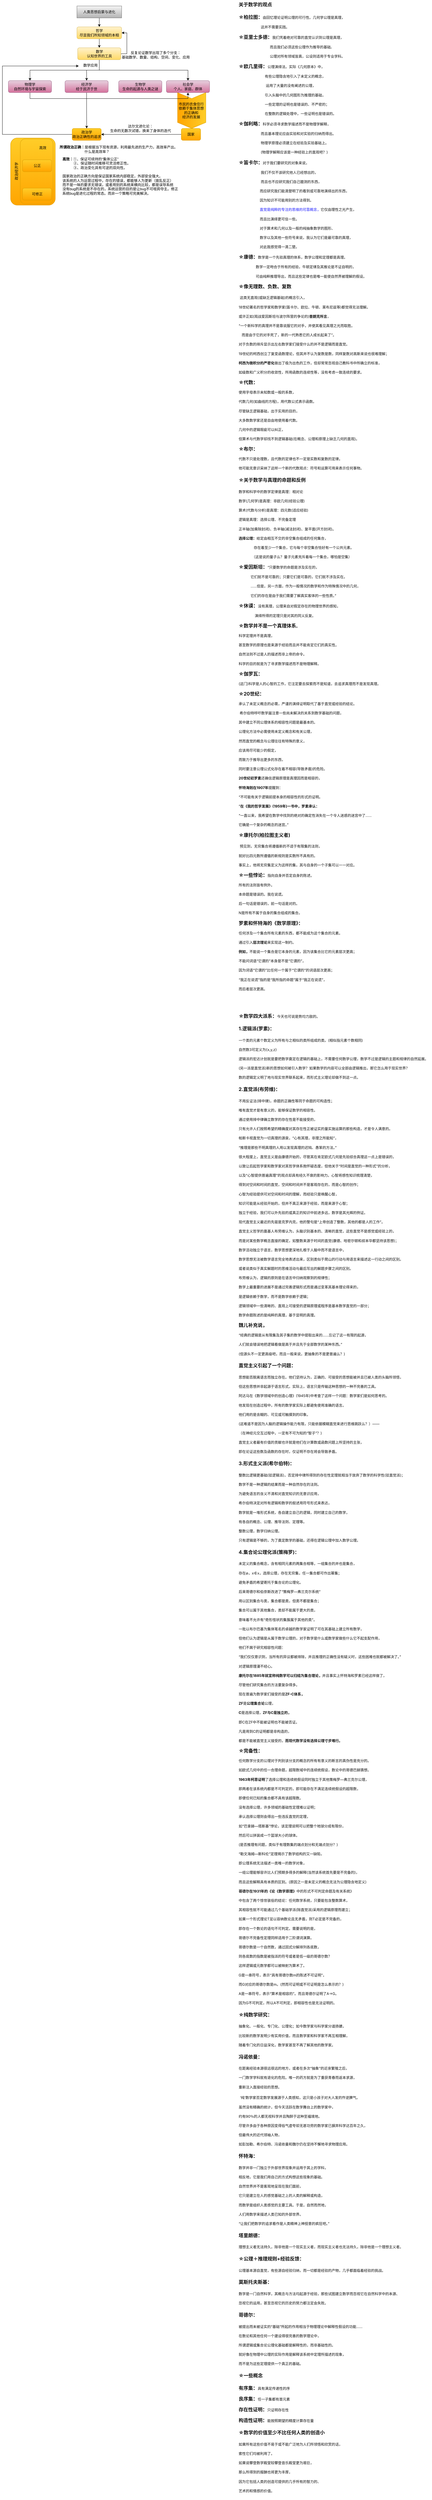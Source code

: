 <mxfile version="21.5.0" type="github">
  <diagram name="第 1 页" id="I5FgWsDHJZ8hdMLuHsBY">
    <mxGraphModel dx="1470" dy="694" grid="1" gridSize="10" guides="1" tooltips="1" connect="1" arrows="1" fold="1" page="1" pageScale="1" pageWidth="827" pageHeight="1169" math="0" shadow="0">
      <root>
        <mxCell id="0" />
        <mxCell id="1" parent="0" />
        <mxCell id="eaX9Ms1q94o2it5L9uL4-3" value="" style="edgeStyle=orthogonalEdgeStyle;rounded=0;orthogonalLoop=1;jettySize=auto;html=1;" parent="1" source="eaX9Ms1q94o2it5L9uL4-1" target="eaX9Ms1q94o2it5L9uL4-2" edge="1">
          <mxGeometry relative="1" as="geometry" />
        </mxCell>
        <mxCell id="eaX9Ms1q94o2it5L9uL4-1" value="哲学&lt;br&gt;尽显我们所知领域的本相" style="rounded=1;whiteSpace=wrap;html=1;fillColor=#fff2cc;gradientColor=#ffd966;strokeColor=#d6b656;" parent="1" vertex="1">
          <mxGeometry x="330" y="100" width="150" height="40" as="geometry" />
        </mxCell>
        <mxCell id="eaX9Ms1q94o2it5L9uL4-8" style="edgeStyle=orthogonalEdgeStyle;rounded=0;orthogonalLoop=1;jettySize=auto;html=1;exitX=1;exitY=0.5;exitDx=0;exitDy=0;entryX=1;entryY=0.5;entryDx=0;entryDy=0;" parent="1" source="eaX9Ms1q94o2it5L9uL4-2" target="eaX9Ms1q94o2it5L9uL4-1" edge="1">
          <mxGeometry relative="1" as="geometry" />
        </mxCell>
        <mxCell id="eaX9Ms1q94o2it5L9uL4-11" style="edgeStyle=orthogonalEdgeStyle;rounded=0;orthogonalLoop=1;jettySize=auto;html=1;exitX=0.5;exitY=1;exitDx=0;exitDy=0;entryX=0.5;entryY=0;entryDx=0;entryDy=0;" parent="1" source="eaX9Ms1q94o2it5L9uL4-2" target="eaX9Ms1q94o2it5L9uL4-5" edge="1">
          <mxGeometry relative="1" as="geometry" />
        </mxCell>
        <mxCell id="eaX9Ms1q94o2it5L9uL4-12" style="edgeStyle=orthogonalEdgeStyle;rounded=0;orthogonalLoop=1;jettySize=auto;html=1;exitX=0.5;exitY=1;exitDx=0;exitDy=0;" parent="1" source="eaX9Ms1q94o2it5L9uL4-2" target="eaX9Ms1q94o2it5L9uL4-16" edge="1">
          <mxGeometry relative="1" as="geometry" />
        </mxCell>
        <mxCell id="eaX9Ms1q94o2it5L9uL4-13" style="edgeStyle=orthogonalEdgeStyle;rounded=0;orthogonalLoop=1;jettySize=auto;html=1;exitX=0.5;exitY=1;exitDx=0;exitDy=0;entryX=0.5;entryY=0;entryDx=0;entryDy=0;" parent="1" source="eaX9Ms1q94o2it5L9uL4-2" target="eaX9Ms1q94o2it5L9uL4-6" edge="1">
          <mxGeometry relative="1" as="geometry" />
        </mxCell>
        <mxCell id="eaX9Ms1q94o2it5L9uL4-2" value="数学&lt;br&gt;认知世界的工具" style="whiteSpace=wrap;html=1;rounded=1;fillColor=#fff2cc;gradientColor=#ffd966;strokeColor=#d6b656;" parent="1" vertex="1">
          <mxGeometry x="332.5" y="170" width="145" height="40" as="geometry" />
        </mxCell>
        <mxCell id="eaX9Ms1q94o2it5L9uL4-7" style="edgeStyle=orthogonalEdgeStyle;rounded=0;orthogonalLoop=1;jettySize=auto;html=1;exitX=0.5;exitY=1;exitDx=0;exitDy=0;entryX=0.5;entryY=0;entryDx=0;entryDy=0;" parent="1" source="eaX9Ms1q94o2it5L9uL4-4" target="eaX9Ms1q94o2it5L9uL4-1" edge="1">
          <mxGeometry relative="1" as="geometry" />
        </mxCell>
        <mxCell id="eaX9Ms1q94o2it5L9uL4-4" value="人类思想启蒙与进化" style="rounded=0;whiteSpace=wrap;html=1;fillColor=#f5f5f5;gradientColor=#b3b3b3;strokeColor=#666666;" parent="1" vertex="1">
          <mxGeometry x="330" y="30" width="150" height="40" as="geometry" />
        </mxCell>
        <mxCell id="eaX9Ms1q94o2it5L9uL4-5" value="物理学&lt;br&gt;自然环境与宇宙探索" style="whiteSpace=wrap;html=1;rounded=1;fillColor=#e6d0de;gradientColor=#d5739d;strokeColor=#996185;" parent="1" vertex="1">
          <mxGeometry x="100" y="280" width="145" height="40" as="geometry" />
        </mxCell>
        <mxCell id="eaX9Ms1q94o2it5L9uL4-25" style="edgeStyle=orthogonalEdgeStyle;rounded=0;orthogonalLoop=1;jettySize=auto;html=1;entryX=0.5;entryY=0;entryDx=0;entryDy=0;exitX=0.5;exitY=1;exitDx=0;exitDy=0;" parent="1" source="eaX9Ms1q94o2it5L9uL4-6" target="eaX9Ms1q94o2it5L9uL4-22" edge="1">
          <mxGeometry relative="1" as="geometry">
            <mxPoint x="430" y="340" as="sourcePoint" />
          </mxGeometry>
        </mxCell>
        <mxCell id="eaX9Ms1q94o2it5L9uL4-6" value="经济学&lt;br&gt;经于民济于世" style="whiteSpace=wrap;html=1;rounded=1;fillColor=#e6d0de;gradientColor=#d5739d;strokeColor=#996185;" parent="1" vertex="1">
          <mxGeometry x="290" y="280" width="145" height="40" as="geometry" />
        </mxCell>
        <mxCell id="eaX9Ms1q94o2it5L9uL4-9" value="反复论证数学出现了多个分支：&lt;br&gt;基础数学、数量、结构、空间、变化、应用" style="text;html=1;align=center;verticalAlign=middle;resizable=0;points=[];autosize=1;strokeColor=none;fillColor=none;" parent="1" vertex="1">
          <mxGeometry x="469" y="174" width="250" height="40" as="geometry" />
        </mxCell>
        <mxCell id="eaX9Ms1q94o2it5L9uL4-10" value="生物学&lt;br&gt;生命的起源与人类之谜" style="whiteSpace=wrap;html=1;rounded=1;fillColor=#e6d0de;gradientColor=#d5739d;strokeColor=#996185;" parent="1" vertex="1">
          <mxGeometry x="470" y="280" width="145" height="40" as="geometry" />
        </mxCell>
        <mxCell id="eaX9Ms1q94o2it5L9uL4-14" value="数学应用" style="text;html=1;align=center;verticalAlign=middle;resizable=0;points=[];autosize=1;strokeColor=none;fillColor=none;" parent="1" vertex="1">
          <mxGeometry x="340" y="214" width="70" height="30" as="geometry" />
        </mxCell>
        <mxCell id="eaX9Ms1q94o2it5L9uL4-16" value="社会学&lt;br&gt;个人、家庭、群体" style="whiteSpace=wrap;html=1;rounded=1;fillColor=#e6d0de;gradientColor=#d5739d;strokeColor=#996185;" parent="1" vertex="1">
          <mxGeometry x="630" y="280" width="145" height="40" as="geometry" />
        </mxCell>
        <mxCell id="eaX9Ms1q94o2it5L9uL4-24" style="edgeStyle=orthogonalEdgeStyle;rounded=0;orthogonalLoop=1;jettySize=auto;html=1;exitX=0;exitY=0.5;exitDx=0;exitDy=0;entryX=1;entryY=0.5;entryDx=0;entryDy=0;" parent="1" source="eaX9Ms1q94o2it5L9uL4-21" target="eaX9Ms1q94o2it5L9uL4-22" edge="1">
          <mxGeometry relative="1" as="geometry" />
        </mxCell>
        <mxCell id="eaX9Ms1q94o2it5L9uL4-21" value="国家" style="whiteSpace=wrap;html=1;rounded=1;fillColor=#ffcd28;gradientColor=#ffa500;strokeColor=#d79b00;" parent="1" vertex="1">
          <mxGeometry x="680" y="440" width="65" height="40" as="geometry" />
        </mxCell>
        <mxCell id="eaX9Ms1q94o2it5L9uL4-30" style="edgeStyle=orthogonalEdgeStyle;rounded=0;orthogonalLoop=1;jettySize=auto;html=1;exitX=0;exitY=0.5;exitDx=0;exitDy=0;entryX=-0.057;entryY=0.567;entryDx=0;entryDy=0;entryPerimeter=0;" parent="1" source="eaX9Ms1q94o2it5L9uL4-22" target="eaX9Ms1q94o2it5L9uL4-14" edge="1">
          <mxGeometry relative="1" as="geometry">
            <mxPoint x="90" y="420" as="targetPoint" />
            <Array as="points">
              <mxPoint x="80" y="460" />
              <mxPoint x="80" y="231" />
            </Array>
          </mxGeometry>
        </mxCell>
        <mxCell id="eaX9Ms1q94o2it5L9uL4-22" value="政治学&lt;br&gt;政治正确性的追求" style="whiteSpace=wrap;html=1;rounded=1;fillColor=#ffcd28;gradientColor=#ffa500;strokeColor=#d79b00;" parent="1" vertex="1">
          <mxGeometry x="314" y="440" width="97.5" height="40" as="geometry" />
        </mxCell>
        <mxCell id="eaX9Ms1q94o2it5L9uL4-27" value="" style="shape=step;perimeter=stepPerimeter;whiteSpace=wrap;html=1;fixedSize=1;rotation=90;fillColor=#ffcd28;gradientColor=#ffa500;strokeColor=#d79b00;" parent="1" vertex="1">
          <mxGeometry x="655" y="332.5" width="120" height="95" as="geometry" />
        </mxCell>
        <mxCell id="eaX9Ms1q94o2it5L9uL4-26" value="市民的衣食住行&lt;br&gt;依赖于集体思想&lt;br&gt;的正确和&lt;br&gt;经济的发展" style="text;html=1;align=center;verticalAlign=middle;resizable=0;points=[];autosize=1;strokeColor=none;fillColor=none;" parent="1" vertex="1">
          <mxGeometry x="657.5" y="345" width="110" height="70" as="geometry" />
        </mxCell>
        <mxCell id="eaX9Ms1q94o2it5L9uL4-15" style="edgeStyle=orthogonalEdgeStyle;rounded=0;orthogonalLoop=1;jettySize=auto;html=1;exitX=0.5;exitY=1;exitDx=0;exitDy=0;entryX=0.5;entryY=1;entryDx=0;entryDy=0;" parent="1" source="eaX9Ms1q94o2it5L9uL4-5" target="eaX9Ms1q94o2it5L9uL4-16" edge="1">
          <mxGeometry relative="1" as="geometry" />
        </mxCell>
        <mxCell id="eaX9Ms1q94o2it5L9uL4-28" value="达尔文进化论：&lt;br&gt;生命的无数次试错，换来了身体的迭代" style="text;html=1;align=center;verticalAlign=middle;resizable=0;points=[];autosize=1;strokeColor=none;fillColor=none;" parent="1" vertex="1">
          <mxGeometry x="427.5" y="420" width="230" height="40" as="geometry" />
        </mxCell>
        <mxCell id="eaX9Ms1q94o2it5L9uL4-31" value="&lt;b&gt;所谓政治正确：&lt;/b&gt;是根据当下现有资源，利用最先进的生产力，高效率产出。&lt;br&gt;&amp;nbsp; &amp;nbsp; &amp;nbsp; &amp;nbsp; &amp;nbsp; &amp;nbsp; &amp;nbsp; &amp;nbsp; &amp;nbsp; &amp;nbsp; &amp;nbsp; &amp;nbsp; &amp;nbsp;什么是高效率？" style="text;html=1;align=left;verticalAlign=middle;resizable=0;points=[];autosize=1;strokeColor=none;fillColor=none;" parent="1" vertex="1">
          <mxGeometry x="270" y="490" width="420" height="40" as="geometry" />
        </mxCell>
        <mxCell id="eaX9Ms1q94o2it5L9uL4-32" value="" style="whiteSpace=wrap;html=1;rounded=1;fillColor=#ffcd28;gradientColor=#ffa500;strokeColor=#d79b00;" parent="1" vertex="1">
          <mxGeometry x="107.5" y="472" width="150" height="225" as="geometry" />
        </mxCell>
        <mxCell id="eaX9Ms1q94o2it5L9uL4-36" value="政治经济学" style="text;html=1;align=center;verticalAlign=middle;resizable=0;points=[];autosize=1;strokeColor=none;fillColor=none;rotation=-90;" parent="1" vertex="1">
          <mxGeometry x="87.5" y="569" width="80" height="30" as="geometry" />
        </mxCell>
        <mxCell id="eaX9Ms1q94o2it5L9uL4-38" value="&lt;div style=&quot;text-align: left;&quot;&gt;&lt;span style=&quot;background-color: initial;&quot;&gt;&lt;b&gt;高效：&lt;/b&gt;①、保证可续持的&lt;/span&gt;&lt;span style=&quot;background-color: initial;&quot;&gt;“集体公正&lt;/span&gt;&lt;span style=&quot;background-color: initial;&quot;&gt;”&lt;/span&gt;&lt;/div&gt;&lt;div style=&quot;text-align: left;&quot;&gt;&lt;span style=&quot;background-color: initial;&quot;&gt;&amp;nbsp; &amp;nbsp; &amp;nbsp; &amp;nbsp; &amp;nbsp; &amp;nbsp;②、保证随时间推移可灵活修正性。&lt;/span&gt;&lt;/div&gt;&lt;div style=&quot;text-align: left;&quot;&gt;&lt;span style=&quot;background-color: initial;&quot;&gt;&amp;nbsp; &amp;nbsp; &amp;nbsp; &amp;nbsp; &amp;nbsp; &amp;nbsp;③、政治变化具有可逆的双向性。&lt;/span&gt;&lt;/div&gt;&lt;div style=&quot;text-align: left;&quot;&gt;&lt;span style=&quot;background-color: initial;&quot;&gt;&lt;br&gt;&lt;/span&gt;&lt;/div&gt;&lt;div style=&quot;text-align: left;&quot;&gt;&lt;span style=&quot;background-color: initial;&quot;&gt;国家政治的正确方向是保证国家系统内部稳定，外部安全强大。&lt;/span&gt;&lt;/div&gt;&lt;div style=&quot;text-align: left;&quot;&gt;&lt;span style=&quot;background-color: initial;&quot;&gt;该系统的人为运营过程中，存在的错误，都能够人为更新（拨乱反正）&lt;/span&gt;&lt;/div&gt;&lt;div style=&quot;text-align: left;&quot;&gt;&lt;span style=&quot;background-color: initial;&quot;&gt;而不是一味的要求无错误，或者用别的系统来横向比较，都是误导系统&lt;/span&gt;&lt;/div&gt;&lt;div style=&quot;text-align: left;&quot;&gt;没有bug的系统是不存在的，系统运营的目的是让bug不可喧宾夺主。修正&lt;/div&gt;&lt;div style=&quot;text-align: left;&quot;&gt;系统bug是进化过程的常态。而非一个策略可完美解决。&lt;/div&gt;" style="text;html=1;align=center;verticalAlign=middle;resizable=0;points=[];autosize=1;strokeColor=none;fillColor=none;" parent="1" vertex="1">
          <mxGeometry x="270" y="530" width="410" height="140" as="geometry" />
        </mxCell>
        <mxCell id="eaX9Ms1q94o2it5L9uL4-40" value="" style="whiteSpace=wrap;html=1;rounded=1;fillColor=#ffcd28;gradientColor=#ffa500;strokeColor=#d79b00;" parent="1" vertex="1">
          <mxGeometry x="140" y="475" width="110" height="218" as="geometry" />
        </mxCell>
        <mxCell id="eaX9Ms1q94o2it5L9uL4-41" value="高效" style="text;html=1;align=center;verticalAlign=middle;resizable=0;points=[];autosize=1;strokeColor=none;fillColor=none;" parent="1" vertex="1">
          <mxGeometry x="190" y="490" width="50" height="30" as="geometry" />
        </mxCell>
        <mxCell id="eaX9Ms1q94o2it5L9uL4-33" value="公正" style="whiteSpace=wrap;html=1;rounded=1;fillColor=#ffcd28;gradientColor=#ffa500;strokeColor=#d79b00;" parent="1" vertex="1">
          <mxGeometry x="147.5" y="545" width="97.5" height="40" as="geometry" />
        </mxCell>
        <mxCell id="eaX9Ms1q94o2it5L9uL4-35" value="可修正" style="whiteSpace=wrap;html=1;rounded=1;fillColor=#ffcd28;gradientColor=#ffa500;strokeColor=#d79b00;" parent="1" vertex="1">
          <mxGeometry x="147.5" y="640" width="97.5" height="40" as="geometry" />
        </mxCell>
        <mxCell id="bilKfY__KzNlAE83Sl6Y-1" value="&lt;p style=&quot;margin: 0px 0px 1.4em; color: rgb(18, 18, 18); font-family: -apple-system, BlinkMacSystemFont, &amp;quot;Helvetica Neue&amp;quot;, &amp;quot;PingFang SC&amp;quot;, &amp;quot;Microsoft YaHei&amp;quot;, &amp;quot;Source Han Sans SC&amp;quot;, &amp;quot;Noto Sans CJK SC&amp;quot;, &amp;quot;WenQuanYi Micro Hei&amp;quot;, sans-serif; font-size: medium; text-align: start; background-color: rgb(255, 255, 255);&quot; data-pid=&quot;-0l4N5YY&quot; data-first-child=&quot;&quot;&gt;&lt;b&gt;关于数学的观点&lt;/b&gt;&lt;/p&gt;&lt;p style=&quot;margin: 1.4em 0px; color: rgb(18, 18, 18); font-family: -apple-system, BlinkMacSystemFont, &amp;quot;Helvetica Neue&amp;quot;, &amp;quot;PingFang SC&amp;quot;, &amp;quot;Microsoft YaHei&amp;quot;, &amp;quot;Source Han Sans SC&amp;quot;, &amp;quot;Noto Sans CJK SC&amp;quot;, &amp;quot;WenQuanYi Micro Hei&amp;quot;, sans-serif; text-align: start; background-color: rgb(255, 255, 255);&quot; data-pid=&quot;8iKzsMPk&quot;&gt;&lt;b style=&quot;font-size: medium;&quot;&gt;☆柏拉图：&lt;/b&gt;&lt;font style=&quot;font-size: 12px;&quot;&gt;由回忆理论证明公理的可行性。几何学公理是真理，&lt;/font&gt;&lt;/p&gt;&lt;p style=&quot;margin: 1.4em 0px; color: rgb(18, 18, 18); font-family: -apple-system, BlinkMacSystemFont, &amp;quot;Helvetica Neue&amp;quot;, &amp;quot;PingFang SC&amp;quot;, &amp;quot;Microsoft YaHei&amp;quot;, &amp;quot;Source Han Sans SC&amp;quot;, &amp;quot;Noto Sans CJK SC&amp;quot;, &amp;quot;WenQuanYi Micro Hei&amp;quot;, sans-serif; text-align: start; background-color: rgb(255, 255, 255);&quot; data-pid=&quot;8iKzsMPk&quot;&gt;&lt;font style=&quot;font-size: 12px;&quot;&gt;&amp;nbsp; &amp;nbsp; &amp;nbsp; &amp;nbsp; &amp;nbsp; &amp;nbsp; &amp;nbsp; &amp;nbsp; &amp;nbsp; &amp;nbsp; &amp;nbsp; 这并不需要实践。&lt;/font&gt;&lt;/p&gt;&lt;p style=&quot;margin: 1.4em 0px; color: rgb(18, 18, 18); font-family: -apple-system, BlinkMacSystemFont, &amp;quot;Helvetica Neue&amp;quot;, &amp;quot;PingFang SC&amp;quot;, &amp;quot;Microsoft YaHei&amp;quot;, &amp;quot;Source Han Sans SC&amp;quot;, &amp;quot;Noto Sans CJK SC&amp;quot;, &amp;quot;WenQuanYi Micro Hei&amp;quot;, sans-serif; text-align: start; background-color: rgb(255, 255, 255);&quot; data-pid=&quot;ZA_BU6yN&quot;&gt;&lt;b style=&quot;font-size: medium;&quot;&gt;☆亚里士多德：&lt;/b&gt;&lt;font style=&quot;font-size: 12px;&quot;&gt;我们凭着绝对可靠的直觉认识到公理是真理，&lt;/font&gt;&lt;/p&gt;&lt;p style=&quot;margin: 1.4em 0px; color: rgb(18, 18, 18); font-family: -apple-system, BlinkMacSystemFont, &amp;quot;Helvetica Neue&amp;quot;, &amp;quot;PingFang SC&amp;quot;, &amp;quot;Microsoft YaHei&amp;quot;, &amp;quot;Source Han Sans SC&amp;quot;, &amp;quot;Noto Sans CJK SC&amp;quot;, &amp;quot;WenQuanYi Micro Hei&amp;quot;, sans-serif; text-align: start; background-color: rgb(255, 255, 255);&quot; data-pid=&quot;ZA_BU6yN&quot;&gt;&lt;font style=&quot;font-size: 12px;&quot;&gt;&amp;nbsp; &amp;nbsp; &amp;nbsp; &amp;nbsp; &amp;nbsp; &amp;nbsp; &amp;nbsp; &amp;nbsp; &amp;nbsp; &amp;nbsp; &amp;nbsp; &amp;nbsp; &amp;nbsp; &amp;nbsp; &amp;nbsp; &amp;nbsp;而且我们必须这些公理作为推导的基础&lt;/font&gt;&lt;font style=&quot;font-size: 10px;&quot;&gt;。&lt;/font&gt;&lt;/p&gt;&lt;p style=&quot;margin: 1.4em 0px; color: rgb(18, 18, 18); font-family: -apple-system, BlinkMacSystemFont, &amp;quot;Helvetica Neue&amp;quot;, &amp;quot;PingFang SC&amp;quot;, &amp;quot;Microsoft YaHei&amp;quot;, &amp;quot;Source Han Sans SC&amp;quot;, &amp;quot;Noto Sans CJK SC&amp;quot;, &amp;quot;WenQuanYi Micro Hei&amp;quot;, sans-serif; text-align: start; background-color: rgb(255, 255, 255);&quot; data-pid=&quot;ZA_BU6yN&quot;&gt;&lt;font style=&quot;font-size: 12px;&quot;&gt;&amp;nbsp;&amp;nbsp; &amp;nbsp; &amp;nbsp; &amp;nbsp; &amp;nbsp; &amp;nbsp; &amp;nbsp; &amp;nbsp; &amp;nbsp; &amp;nbsp; &amp;nbsp; &amp;nbsp; &amp;nbsp; &amp;nbsp; &amp;nbsp; 公理对所有领域皆真，公设则适用于专业学科。&lt;/font&gt;&lt;/p&gt;&lt;p style=&quot;margin: 1.4em 0px; color: rgb(18, 18, 18); font-family: -apple-system, BlinkMacSystemFont, &amp;quot;Helvetica Neue&amp;quot;, &amp;quot;PingFang SC&amp;quot;, &amp;quot;Microsoft YaHei&amp;quot;, &amp;quot;Source Han Sans SC&amp;quot;, &amp;quot;Noto Sans CJK SC&amp;quot;, &amp;quot;WenQuanYi Micro Hei&amp;quot;, sans-serif; text-align: start; background-color: rgb(255, 255, 255);&quot; data-pid=&quot;lfIeqyME&quot;&gt;&lt;b style=&quot;font-size: medium;&quot;&gt;☆欧几里得：&lt;/b&gt;&lt;font style=&quot;font-size: 12px;&quot;&gt;公理演绎法。实际《几何原本》中，&lt;/font&gt;&lt;/p&gt;&lt;p style=&quot;margin: 1.4em 0px; color: rgb(18, 18, 18); font-family: -apple-system, BlinkMacSystemFont, &amp;quot;Helvetica Neue&amp;quot;, &amp;quot;PingFang SC&amp;quot;, &amp;quot;Microsoft YaHei&amp;quot;, &amp;quot;Source Han Sans SC&amp;quot;, &amp;quot;Noto Sans CJK SC&amp;quot;, &amp;quot;WenQuanYi Micro Hei&amp;quot;, sans-serif; text-align: start; background-color: rgb(255, 255, 255);&quot; data-pid=&quot;lfIeqyME&quot;&gt;&lt;font style=&quot;font-size: 12px;&quot;&gt;&amp;nbsp; &amp;nbsp; &amp;nbsp; &amp;nbsp; &amp;nbsp; &amp;nbsp; &amp;nbsp; &amp;nbsp; &amp;nbsp; &amp;nbsp; &amp;nbsp; &amp;nbsp; &amp;nbsp; 有些公理隐含地引入了未定义的概念，&lt;/font&gt;&lt;/p&gt;&lt;p style=&quot;margin: 1.4em 0px; color: rgb(18, 18, 18); font-family: -apple-system, BlinkMacSystemFont, &amp;quot;Helvetica Neue&amp;quot;, &amp;quot;PingFang SC&amp;quot;, &amp;quot;Microsoft YaHei&amp;quot;, &amp;quot;Source Han Sans SC&amp;quot;, &amp;quot;Noto Sans CJK SC&amp;quot;, &amp;quot;WenQuanYi Micro Hei&amp;quot;, sans-serif; text-align: start; background-color: rgb(255, 255, 255);&quot; data-pid=&quot;lfIeqyME&quot;&gt;&lt;font style=&quot;font-size: 12px;&quot;&gt;&amp;nbsp; &amp;nbsp; &amp;nbsp; &amp;nbsp; &amp;nbsp; &amp;nbsp; &amp;nbsp; &amp;nbsp; &amp;nbsp; &amp;nbsp; &amp;nbsp; &amp;nbsp; &amp;nbsp; &amp;nbsp;运用了大量的没有阐述的公理，&lt;/font&gt;&lt;/p&gt;&lt;p style=&quot;margin: 1.4em 0px; color: rgb(18, 18, 18); font-family: -apple-system, BlinkMacSystemFont, &amp;quot;Helvetica Neue&amp;quot;, &amp;quot;PingFang SC&amp;quot;, &amp;quot;Microsoft YaHei&amp;quot;, &amp;quot;Source Han Sans SC&amp;quot;, &amp;quot;Noto Sans CJK SC&amp;quot;, &amp;quot;WenQuanYi Micro Hei&amp;quot;, sans-serif; text-align: start; background-color: rgb(255, 255, 255);&quot; data-pid=&quot;lfIeqyME&quot;&gt;&lt;font style=&quot;font-size: 12px;&quot;&gt;&amp;nbsp; &amp;nbsp; &amp;nbsp;&amp;nbsp; &amp;nbsp; &amp;nbsp; &amp;nbsp; &amp;nbsp; &amp;nbsp; &amp;nbsp; &amp;nbsp; &amp;nbsp; &amp;nbsp; &amp;nbsp;引入头脑中的几何图形为推理的基础，&lt;/font&gt;&lt;/p&gt;&lt;p style=&quot;margin: 1.4em 0px; color: rgb(18, 18, 18); font-family: -apple-system, BlinkMacSystemFont, &amp;quot;Helvetica Neue&amp;quot;, &amp;quot;PingFang SC&amp;quot;, &amp;quot;Microsoft YaHei&amp;quot;, &amp;quot;Source Han Sans SC&amp;quot;, &amp;quot;Noto Sans CJK SC&amp;quot;, &amp;quot;WenQuanYi Micro Hei&amp;quot;, sans-serif; text-align: start; background-color: rgb(255, 255, 255);&quot; data-pid=&quot;lfIeqyME&quot;&gt;&lt;font style=&quot;font-size: 12px;&quot;&gt;&amp;nbsp; &amp;nbsp; &amp;nbsp; &amp;nbsp; &amp;nbsp; &amp;nbsp; &amp;nbsp; &amp;nbsp; &amp;nbsp; &amp;nbsp; &amp;nbsp; &amp;nbsp; &amp;nbsp; 一些定理的证明也是错误的、不严密的；&lt;/font&gt;&lt;/p&gt;&lt;p style=&quot;margin: 1.4em 0px; color: rgb(18, 18, 18); font-family: -apple-system, BlinkMacSystemFont, &amp;quot;Helvetica Neue&amp;quot;, &amp;quot;PingFang SC&amp;quot;, &amp;quot;Microsoft YaHei&amp;quot;, &amp;quot;Source Han Sans SC&amp;quot;, &amp;quot;Noto Sans CJK SC&amp;quot;, &amp;quot;WenQuanYi Micro Hei&amp;quot;, sans-serif; text-align: start; background-color: rgb(255, 255, 255);&quot; data-pid=&quot;lfIeqyME&quot;&gt;&lt;font style=&quot;font-size: 12px;&quot;&gt;&amp;nbsp; &amp;nbsp; &amp;nbsp; &amp;nbsp; &amp;nbsp; &amp;nbsp; &amp;nbsp; &amp;nbsp; &amp;nbsp; &amp;nbsp; &amp;nbsp; &amp;nbsp; &amp;nbsp; 在整数的逻辑处理中，一些证明也是错误的。&lt;/font&gt;&lt;/p&gt;&lt;p style=&quot;margin: 1.4em 0px; color: rgb(18, 18, 18); font-family: -apple-system, BlinkMacSystemFont, &amp;quot;Helvetica Neue&amp;quot;, &amp;quot;PingFang SC&amp;quot;, &amp;quot;Microsoft YaHei&amp;quot;, &amp;quot;Source Han Sans SC&amp;quot;, &amp;quot;Noto Sans CJK SC&amp;quot;, &amp;quot;WenQuanYi Micro Hei&amp;quot;, sans-serif; text-align: start; background-color: rgb(255, 255, 255);&quot; data-pid=&quot;R1uGb3oj&quot;&gt;&lt;b style=&quot;font-size: medium;&quot;&gt;☆伽利略：&lt;/b&gt;&lt;font style=&quot;font-size: 12px;&quot;&gt;科学必须寻求数学描述而不是物理学解释，&lt;/font&gt;&lt;/p&gt;&lt;p style=&quot;margin: 1.4em 0px; color: rgb(18, 18, 18); font-family: -apple-system, BlinkMacSystemFont, &amp;quot;Helvetica Neue&amp;quot;, &amp;quot;PingFang SC&amp;quot;, &amp;quot;Microsoft YaHei&amp;quot;, &amp;quot;Source Han Sans SC&amp;quot;, &amp;quot;Noto Sans CJK SC&amp;quot;, &amp;quot;WenQuanYi Micro Hei&amp;quot;, sans-serif; text-align: start; background-color: rgb(255, 255, 255);&quot; data-pid=&quot;R1uGb3oj&quot;&gt;&lt;font style=&quot;font-size: 12px;&quot;&gt;&amp;nbsp; &amp;nbsp; &amp;nbsp; &amp;nbsp; &amp;nbsp; &amp;nbsp; &amp;nbsp; &amp;nbsp; &amp;nbsp; &amp;nbsp; &amp;nbsp; 而且基本理论应由实验和对实验的归纳而得出。&lt;/font&gt;&lt;/p&gt;&lt;p style=&quot;margin: 1.4em 0px; color: rgb(18, 18, 18); font-family: -apple-system, BlinkMacSystemFont, &amp;quot;Helvetica Neue&amp;quot;, &amp;quot;PingFang SC&amp;quot;, &amp;quot;Microsoft YaHei&amp;quot;, &amp;quot;Source Han Sans SC&amp;quot;, &amp;quot;Noto Sans CJK SC&amp;quot;, &amp;quot;WenQuanYi Micro Hei&amp;quot;, sans-serif; text-align: start; background-color: rgb(255, 255, 255);&quot; data-pid=&quot;R1uGb3oj&quot;&gt;&lt;font style=&quot;font-size: 12px;&quot;&gt;&amp;nbsp; &amp;nbsp; &amp;nbsp; &amp;nbsp; &amp;nbsp; &amp;nbsp; &amp;nbsp; &amp;nbsp; &amp;nbsp; &amp;nbsp; &amp;nbsp; 物理学原理必须建立在经验及实验基础上。&lt;/font&gt;&lt;/p&gt;&lt;p style=&quot;margin: 1.4em 0px; color: rgb(18, 18, 18); font-family: -apple-system, BlinkMacSystemFont, &amp;quot;Helvetica Neue&amp;quot;, &amp;quot;PingFang SC&amp;quot;, &amp;quot;Microsoft YaHei&amp;quot;, &amp;quot;Source Han Sans SC&amp;quot;, &amp;quot;Noto Sans CJK SC&amp;quot;, &amp;quot;WenQuanYi Micro Hei&amp;quot;, sans-serif; text-align: start; background-color: rgb(255, 255, 255);&quot; data-pid=&quot;R1uGb3oj&quot;&gt;&lt;font style=&quot;font-size: 12px;&quot;&gt;&amp;nbsp; &amp;nbsp; &amp;nbsp; &amp;nbsp; &amp;nbsp; &amp;nbsp; &amp;nbsp; &amp;nbsp; &amp;nbsp; &amp;nbsp; &amp;nbsp; (物理学解释应该是一种经验上的直观吧？)&lt;/font&gt;&lt;/p&gt;&lt;p style=&quot;margin: 1.4em 0px; color: rgb(18, 18, 18); font-family: -apple-system, BlinkMacSystemFont, &amp;quot;Helvetica Neue&amp;quot;, &amp;quot;PingFang SC&amp;quot;, &amp;quot;Microsoft YaHei&amp;quot;, &amp;quot;Source Han Sans SC&amp;quot;, &amp;quot;Noto Sans CJK SC&amp;quot;, &amp;quot;WenQuanYi Micro Hei&amp;quot;, sans-serif; text-align: start; background-color: rgb(255, 255, 255);&quot; data-pid=&quot;VMRv8nQa&quot;&gt;&lt;b style=&quot;font-size: medium;&quot;&gt;☆笛卡尔：&lt;/b&gt;&lt;font style=&quot;font-size: 12px;&quot;&gt;对于我们要研究的对象来说，&lt;/font&gt;&lt;/p&gt;&lt;p style=&quot;margin: 1.4em 0px; color: rgb(18, 18, 18); font-family: -apple-system, BlinkMacSystemFont, &amp;quot;Helvetica Neue&amp;quot;, &amp;quot;PingFang SC&amp;quot;, &amp;quot;Microsoft YaHei&amp;quot;, &amp;quot;Source Han Sans SC&amp;quot;, &amp;quot;Noto Sans CJK SC&amp;quot;, &amp;quot;WenQuanYi Micro Hei&amp;quot;, sans-serif; text-align: start; background-color: rgb(255, 255, 255);&quot; data-pid=&quot;VMRv8nQa&quot;&gt;&lt;font style=&quot;font-size: 12px;&quot;&gt;&amp;nbsp; &amp;nbsp; &amp;nbsp; &amp;nbsp; &amp;nbsp; &amp;nbsp; &amp;nbsp; &amp;nbsp; &amp;nbsp; &amp;nbsp; &amp;nbsp; &lt;/font&gt;&lt;font style=&quot;font-size: 12px;&quot;&gt;我们不仅不该研究他人已经想出的，&lt;/font&gt;&lt;/p&gt;&lt;p style=&quot;margin: 1.4em 0px; color: rgb(18, 18, 18); font-family: -apple-system, BlinkMacSystemFont, &amp;quot;Helvetica Neue&amp;quot;, &amp;quot;PingFang SC&amp;quot;, &amp;quot;Microsoft YaHei&amp;quot;, &amp;quot;Source Han Sans SC&amp;quot;, &amp;quot;Noto Sans CJK SC&amp;quot;, &amp;quot;WenQuanYi Micro Hei&amp;quot;, sans-serif; text-align: start; background-color: rgb(255, 255, 255);&quot; data-pid=&quot;VMRv8nQa&quot;&gt;&lt;font style=&quot;font-size: 12px;&quot;&gt;&amp;nbsp; &amp;nbsp; &amp;nbsp; &amp;nbsp; &amp;nbsp; &amp;nbsp; &amp;nbsp; &amp;nbsp; &amp;nbsp; &amp;nbsp; &amp;nbsp; &lt;/font&gt;&lt;font style=&quot;font-size: 12px;&quot;&gt;&lt;font style=&quot;&quot;&gt;而且也不应研究我们自己臆测的东西&lt;/font&gt;&lt;font style=&quot;&quot;&gt;，&lt;/font&gt;&lt;/font&gt;&lt;/p&gt;&lt;p style=&quot;margin: 1.4em 0px; color: rgb(18, 18, 18); font-family: -apple-system, BlinkMacSystemFont, &amp;quot;Helvetica Neue&amp;quot;, &amp;quot;PingFang SC&amp;quot;, &amp;quot;Microsoft YaHei&amp;quot;, &amp;quot;Source Han Sans SC&amp;quot;, &amp;quot;Noto Sans CJK SC&amp;quot;, &amp;quot;WenQuanYi Micro Hei&amp;quot;, sans-serif; text-align: start; background-color: rgb(255, 255, 255);&quot; data-pid=&quot;VMRv8nQa&quot;&gt;&lt;font style=&quot;font-size: 12px;&quot;&gt;&amp;nbsp; &amp;nbsp; &amp;nbsp; &amp;nbsp; &amp;nbsp; &amp;nbsp; &amp;nbsp; &amp;nbsp; &amp;nbsp; &amp;nbsp; &lt;/font&gt;&lt;font style=&quot;font-size: 12px;&quot;&gt;&amp;nbsp;而应研究我们能清楚明了的看到或可靠地演绎出的东西，&lt;/font&gt;&lt;/p&gt;&lt;p style=&quot;margin: 1.4em 0px; color: rgb(18, 18, 18); font-family: -apple-system, BlinkMacSystemFont, &amp;quot;Helvetica Neue&amp;quot;, &amp;quot;PingFang SC&amp;quot;, &amp;quot;Microsoft YaHei&amp;quot;, &amp;quot;Source Han Sans SC&amp;quot;, &amp;quot;Noto Sans CJK SC&amp;quot;, &amp;quot;WenQuanYi Micro Hei&amp;quot;, sans-serif; text-align: start; background-color: rgb(255, 255, 255);&quot; data-pid=&quot;VMRv8nQa&quot;&gt;&lt;font style=&quot;font-size: 12px;&quot;&gt;&amp;nbsp; &amp;nbsp; &amp;nbsp; &amp;nbsp; &amp;nbsp; &amp;nbsp; &amp;nbsp; &amp;nbsp; &amp;nbsp; &amp;nbsp; &amp;nbsp;因为知识不可能用别的方法得到。&lt;/font&gt;&lt;/p&gt;&lt;p style=&quot;margin: 1.4em 0px; font-family: -apple-system, BlinkMacSystemFont, &amp;quot;Helvetica Neue&amp;quot;, &amp;quot;PingFang SC&amp;quot;, &amp;quot;Microsoft YaHei&amp;quot;, &amp;quot;Source Han Sans SC&amp;quot;, &amp;quot;Noto Sans CJK SC&amp;quot;, &amp;quot;WenQuanYi Micro Hei&amp;quot;, sans-serif; text-align: start; background-color: rgb(255, 255, 255);&quot; data-pid=&quot;VMRv8nQa&quot;&gt;&lt;font style=&quot;font-size: 12px;&quot;&gt;&lt;font color=&quot;#121212&quot;&gt;&amp;nbsp; &amp;nbsp; &amp;nbsp; &amp;nbsp; &amp;nbsp; &amp;nbsp; &amp;nbsp; &amp;nbsp; &amp;nbsp; &amp;nbsp; &amp;nbsp;&lt;/font&gt;&lt;b style=&quot;&quot;&gt;&lt;font color=&quot;#6666ff&quot;&gt;直觉是纯粹的专注的思维的可靠概念，&lt;/font&gt;&lt;/b&gt;&lt;font color=&quot;#121212&quot;&gt;它仅由理性之光产生，&lt;/font&gt;&lt;/font&gt;&lt;/p&gt;&lt;p style=&quot;margin: 1.4em 0px; font-family: -apple-system, BlinkMacSystemFont, &amp;quot;Helvetica Neue&amp;quot;, &amp;quot;PingFang SC&amp;quot;, &amp;quot;Microsoft YaHei&amp;quot;, &amp;quot;Source Han Sans SC&amp;quot;, &amp;quot;Noto Sans CJK SC&amp;quot;, &amp;quot;WenQuanYi Micro Hei&amp;quot;, sans-serif; text-align: start; background-color: rgb(255, 255, 255);&quot; data-pid=&quot;VMRv8nQa&quot;&gt;&lt;font style=&quot;font-size: 12px;&quot;&gt;&lt;font color=&quot;#121212&quot;&gt;&amp;nbsp; &amp;nbsp; &amp;nbsp; &amp;nbsp; &amp;nbsp; &amp;nbsp; &amp;nbsp; &amp;nbsp; &amp;nbsp; &amp;nbsp; &amp;nbsp;而且比演绎更可信一些。&lt;/font&gt;&lt;/font&gt;&lt;/p&gt;&lt;p style=&quot;margin: 1.4em 0px; color: rgb(18, 18, 18); font-family: -apple-system, BlinkMacSystemFont, &amp;quot;Helvetica Neue&amp;quot;, &amp;quot;PingFang SC&amp;quot;, &amp;quot;Microsoft YaHei&amp;quot;, &amp;quot;Source Han Sans SC&amp;quot;, &amp;quot;Noto Sans CJK SC&amp;quot;, &amp;quot;WenQuanYi Micro Hei&amp;quot;, sans-serif; text-align: start; background-color: rgb(255, 255, 255);&quot; data-pid=&quot;VMRv8nQa&quot;&gt;&lt;font style=&quot;font-size: 12px;&quot;&gt;&amp;nbsp; &amp;nbsp; &amp;nbsp; &amp;nbsp; &amp;nbsp; &amp;nbsp; &amp;nbsp; &amp;nbsp; &amp;nbsp; &amp;nbsp; &amp;nbsp;对于算术和几何以及一般的纯抽象数学的图形、&lt;/font&gt;&lt;/p&gt;&lt;p style=&quot;margin: 1.4em 0px; color: rgb(18, 18, 18); font-family: -apple-system, BlinkMacSystemFont, &amp;quot;Helvetica Neue&amp;quot;, &amp;quot;PingFang SC&amp;quot;, &amp;quot;Microsoft YaHei&amp;quot;, &amp;quot;Source Han Sans SC&amp;quot;, &amp;quot;Noto Sans CJK SC&amp;quot;, &amp;quot;WenQuanYi Micro Hei&amp;quot;, sans-serif; text-align: start; background-color: rgb(255, 255, 255);&quot; data-pid=&quot;VMRv8nQa&quot;&gt;&lt;font style=&quot;font-size: 12px;&quot;&gt;&amp;nbsp; &amp;nbsp; &amp;nbsp; &amp;nbsp; &amp;nbsp; &amp;nbsp; &amp;nbsp; &amp;nbsp; &amp;nbsp; &amp;nbsp; &amp;nbsp;数字以及其他一些符号来说，我认为它们是最可靠的真理，&lt;/font&gt;&lt;/p&gt;&lt;p style=&quot;margin: 1.4em 0px; color: rgb(18, 18, 18); font-family: -apple-system, BlinkMacSystemFont, &amp;quot;Helvetica Neue&amp;quot;, &amp;quot;PingFang SC&amp;quot;, &amp;quot;Microsoft YaHei&amp;quot;, &amp;quot;Source Han Sans SC&amp;quot;, &amp;quot;Noto Sans CJK SC&amp;quot;, &amp;quot;WenQuanYi Micro Hei&amp;quot;, sans-serif; text-align: start; background-color: rgb(255, 255, 255);&quot; data-pid=&quot;VMRv8nQa&quot;&gt;&lt;font style=&quot;font-size: 12px;&quot;&gt;&amp;nbsp; &amp;nbsp; &amp;nbsp; &amp;nbsp; &amp;nbsp; &amp;nbsp; &amp;nbsp; &amp;nbsp; &amp;nbsp; &amp;nbsp; &amp;nbsp;对此我感觉得一清二楚。&lt;/font&gt;&lt;/p&gt;&lt;p style=&quot;margin: 1.4em 0px; color: rgb(18, 18, 18); font-family: -apple-system, BlinkMacSystemFont, &amp;quot;Helvetica Neue&amp;quot;, &amp;quot;PingFang SC&amp;quot;, &amp;quot;Microsoft YaHei&amp;quot;, &amp;quot;Source Han Sans SC&amp;quot;, &amp;quot;Noto Sans CJK SC&amp;quot;, &amp;quot;WenQuanYi Micro Hei&amp;quot;, sans-serif; text-align: start; background-color: rgb(255, 255, 255);&quot; data-pid=&quot;I5NqIC6I&quot;&gt;&lt;font style=&quot;&quot;&gt;&lt;b style=&quot;&quot;&gt;&lt;font style=&quot;font-size: 16px;&quot;&gt;☆康德：&lt;/font&gt;&lt;/b&gt;数学是一个先验真理的体系，数学公理和定理都是真理。&lt;/font&gt;&lt;/p&gt;&lt;p style=&quot;margin: 1.4em 0px; color: rgb(18, 18, 18); font-family: -apple-system, BlinkMacSystemFont, &amp;quot;Helvetica Neue&amp;quot;, &amp;quot;PingFang SC&amp;quot;, &amp;quot;Microsoft YaHei&amp;quot;, &amp;quot;Source Han Sans SC&amp;quot;, &amp;quot;Noto Sans CJK SC&amp;quot;, &amp;quot;WenQuanYi Micro Hei&amp;quot;, sans-serif; text-align: start; background-color: rgb(255, 255, 255);&quot; data-pid=&quot;I5NqIC6I&quot;&gt;&lt;font style=&quot;&quot;&gt;&amp;nbsp; &amp;nbsp; &amp;nbsp; &amp;nbsp; &amp;nbsp; &amp;nbsp; &amp;nbsp; &amp;nbsp; &amp;nbsp;数学一定吻合于所有的经验，牛顿定律及其推论是不证自明的，&lt;/font&gt;&lt;/p&gt;&lt;p style=&quot;margin: 1.4em 0px; color: rgb(18, 18, 18); font-family: -apple-system, BlinkMacSystemFont, &amp;quot;Helvetica Neue&amp;quot;, &amp;quot;PingFang SC&amp;quot;, &amp;quot;Microsoft YaHei&amp;quot;, &amp;quot;Source Han Sans SC&amp;quot;, &amp;quot;Noto Sans CJK SC&amp;quot;, &amp;quot;WenQuanYi Micro Hei&amp;quot;, sans-serif; text-align: start; background-color: rgb(255, 255, 255);&quot; data-pid=&quot;I5NqIC6I&quot;&gt;&lt;font style=&quot;&quot;&gt;&amp;nbsp; &amp;nbsp; &amp;nbsp; &amp;nbsp; &amp;nbsp; &amp;nbsp; &amp;nbsp; &amp;nbsp; &amp;nbsp;可由纯粹推理导出，而且这些定律也是唯一能使自然界被理解的假设。&lt;/font&gt;&lt;/p&gt;&lt;p style=&quot;margin: 1.4em 0px; color: rgb(18, 18, 18); font-family: -apple-system, BlinkMacSystemFont, &amp;quot;Helvetica Neue&amp;quot;, &amp;quot;PingFang SC&amp;quot;, &amp;quot;Microsoft YaHei&amp;quot;, &amp;quot;Source Han Sans SC&amp;quot;, &amp;quot;Noto Sans CJK SC&amp;quot;, &amp;quot;WenQuanYi Micro Hei&amp;quot;, sans-serif; text-align: start; background-color: rgb(255, 255, 255);&quot; data-pid=&quot;ahBSesZd&quot;&gt;&lt;font style=&quot;font-size: 16px;&quot;&gt;&lt;b&gt;☆像无理数、负数、复数&lt;/b&gt;&lt;/font&gt;&lt;/p&gt;&lt;p style=&quot;margin: 1.4em 0px; color: rgb(18, 18, 18); font-family: -apple-system, BlinkMacSystemFont, &amp;quot;Helvetica Neue&amp;quot;, &amp;quot;PingFang SC&amp;quot;, &amp;quot;Microsoft YaHei&amp;quot;, &amp;quot;Source Han Sans SC&amp;quot;, &amp;quot;Noto Sans CJK SC&amp;quot;, &amp;quot;WenQuanYi Micro Hei&amp;quot;, sans-serif; text-align: start; background-color: rgb(255, 255, 255);&quot; data-pid=&quot;ahBSesZd&quot;&gt;&lt;font style=&quot;font-size: 16px;&quot;&gt;&lt;b&gt;&amp;nbsp;&lt;/b&gt;&lt;/font&gt;这类无直观(或缺乏逻辑基础)的概念引入，&lt;/p&gt;&lt;p style=&quot;margin: 1.4em 0px; color: rgb(18, 18, 18); font-family: -apple-system, BlinkMacSystemFont, &amp;quot;Helvetica Neue&amp;quot;, &amp;quot;PingFang SC&amp;quot;, &amp;quot;Microsoft YaHei&amp;quot;, &amp;quot;Source Han Sans SC&amp;quot;, &amp;quot;Noto Sans CJK SC&amp;quot;, &amp;quot;WenQuanYi Micro Hei&amp;quot;, sans-serif; text-align: start; background-color: rgb(255, 255, 255);&quot; data-pid=&quot;ahBSesZd&quot;&gt;18世纪著名的哲学家和数学家(笛卡尔、欧拉、牛顿、莱布尼兹等)都觉得无法理解。&lt;/p&gt;&lt;p style=&quot;margin: 1.4em 0px; color: rgb(18, 18, 18); font-family: -apple-system, BlinkMacSystemFont, &amp;quot;Helvetica Neue&amp;quot;, &amp;quot;PingFang SC&amp;quot;, &amp;quot;Microsoft YaHei&amp;quot;, &amp;quot;Source Han Sans SC&amp;quot;, &amp;quot;Noto Sans CJK SC&amp;quot;, &amp;quot;WenQuanYi Micro Hei&amp;quot;, sans-serif; text-align: start; background-color: rgb(255, 255, 255);&quot; data-pid=&quot;ahBSesZd&quot;&gt;&lt;font style=&quot;font-size: 12px;&quot;&gt;或许正如(观战爱因斯坦与波尔阵营的争论的)&lt;b&gt;普朗克所言&lt;/b&gt;，&lt;/font&gt;&lt;/p&gt;&lt;p style=&quot;margin: 1.4em 0px; color: rgb(18, 18, 18); font-family: -apple-system, BlinkMacSystemFont, &amp;quot;Helvetica Neue&amp;quot;, &amp;quot;PingFang SC&amp;quot;, &amp;quot;Microsoft YaHei&amp;quot;, &amp;quot;Source Han Sans SC&amp;quot;, &amp;quot;Noto Sans CJK SC&amp;quot;, &amp;quot;WenQuanYi Micro Hei&amp;quot;, sans-serif; text-align: start; background-color: rgb(255, 255, 255);&quot; data-pid=&quot;ahBSesZd&quot;&gt;&lt;font style=&quot;font-size: 12px;&quot;&gt;“一个新科学的真理并不是靠说服它的对手，并使其看见真理之光而取胜。&lt;/font&gt;&lt;/p&gt;&lt;p style=&quot;margin: 1.4em 0px; color: rgb(18, 18, 18); font-family: -apple-system, BlinkMacSystemFont, &amp;quot;Helvetica Neue&amp;quot;, &amp;quot;PingFang SC&amp;quot;, &amp;quot;Microsoft YaHei&amp;quot;, &amp;quot;Source Han Sans SC&amp;quot;, &amp;quot;Noto Sans CJK SC&amp;quot;, &amp;quot;WenQuanYi Micro Hei&amp;quot;, sans-serif; text-align: start; background-color: rgb(255, 255, 255);&quot; data-pid=&quot;ahBSesZd&quot;&gt;&lt;font style=&quot;font-size: 12px;&quot;&gt;&amp;nbsp; &amp;nbsp;而是由于它的对手死了，新的一代熟悉它的人成长起来了”。&lt;/font&gt;&lt;/p&gt;&lt;p style=&quot;margin: 1.4em 0px; color: rgb(18, 18, 18); font-family: -apple-system, BlinkMacSystemFont, &amp;quot;Helvetica Neue&amp;quot;, &amp;quot;PingFang SC&amp;quot;, &amp;quot;Microsoft YaHei&amp;quot;, &amp;quot;Source Han Sans SC&amp;quot;, &amp;quot;Noto Sans CJK SC&amp;quot;, &amp;quot;WenQuanYi Micro Hei&amp;quot;, sans-serif; text-align: start; background-color: rgb(255, 255, 255);&quot; data-pid=&quot;ahBSesZd&quot;&gt;&lt;font style=&quot;font-size: 12px;&quot;&gt;对于负数的排斥显示出左右数学家们接受什么的并不是逻辑而是直觉。&lt;/font&gt;&lt;/p&gt;&lt;p style=&quot;margin: 1.4em 0px; color: rgb(18, 18, 18); font-family: -apple-system, BlinkMacSystemFont, &amp;quot;Helvetica Neue&amp;quot;, &amp;quot;PingFang SC&amp;quot;, &amp;quot;Microsoft YaHei&amp;quot;, &amp;quot;Source Han Sans SC&amp;quot;, &amp;quot;Noto Sans CJK SC&amp;quot;, &amp;quot;WenQuanYi Micro Hei&amp;quot;, sans-serif; text-align: start; background-color: rgb(255, 255, 255);&quot; data-pid=&quot;ahBSesZd&quot;&gt;&lt;font style=&quot;font-size: 12px;&quot;&gt;19世纪的柯西创立了复变函数理论，但其并不认为复数是数，同样复数对高斯来说也很难理解；&lt;/font&gt;&lt;/p&gt;&lt;p style=&quot;margin: 1.4em 0px; color: rgb(18, 18, 18); font-family: -apple-system, BlinkMacSystemFont, &amp;quot;Helvetica Neue&amp;quot;, &amp;quot;PingFang SC&amp;quot;, &amp;quot;Microsoft YaHei&amp;quot;, &amp;quot;Source Han Sans SC&amp;quot;, &amp;quot;Noto Sans CJK SC&amp;quot;, &amp;quot;WenQuanYi Micro Hei&amp;quot;, sans-serif; text-align: start; background-color: rgb(255, 255, 255);&quot; data-pid=&quot;ahBSesZd&quot;&gt;&lt;font style=&quot;font-size: 12px;&quot;&gt;&lt;b&gt;柯西为微积分的严密化&lt;/b&gt;做出了极为出色的工作，但却常常忽视自己教科书中所确立的标准，&lt;/font&gt;&lt;/p&gt;&lt;p style=&quot;margin: 1.4em 0px; color: rgb(18, 18, 18); font-family: -apple-system, BlinkMacSystemFont, &amp;quot;Helvetica Neue&amp;quot;, &amp;quot;PingFang SC&amp;quot;, &amp;quot;Microsoft YaHei&amp;quot;, &amp;quot;Source Han Sans SC&amp;quot;, &amp;quot;Noto Sans CJK SC&amp;quot;, &amp;quot;WenQuanYi Micro Hei&amp;quot;, sans-serif; text-align: start; background-color: rgb(255, 255, 255);&quot; data-pid=&quot;ahBSesZd&quot;&gt;&lt;font style=&quot;font-size: 12px;&quot;&gt;如级数和广义积分的收敛性，所用函数的连续性等，没有考虑一致连续的要求。&lt;/font&gt;&lt;/p&gt;&lt;p style=&quot;margin: 1.4em 0px; color: rgb(18, 18, 18); font-family: -apple-system, BlinkMacSystemFont, &amp;quot;Helvetica Neue&amp;quot;, &amp;quot;PingFang SC&amp;quot;, &amp;quot;Microsoft YaHei&amp;quot;, &amp;quot;Source Han Sans SC&amp;quot;, &amp;quot;Noto Sans CJK SC&amp;quot;, &amp;quot;WenQuanYi Micro Hei&amp;quot;, sans-serif; text-align: start; background-color: rgb(255, 255, 255);&quot; data-pid=&quot;XUXQpTZu&quot;&gt;&lt;b style=&quot;font-size: medium;&quot;&gt;☆代数：&lt;/b&gt;&lt;/p&gt;&lt;p style=&quot;margin: 1.4em 0px; color: rgb(18, 18, 18); font-family: -apple-system, BlinkMacSystemFont, &amp;quot;Helvetica Neue&amp;quot;, &amp;quot;PingFang SC&amp;quot;, &amp;quot;Microsoft YaHei&amp;quot;, &amp;quot;Source Han Sans SC&amp;quot;, &amp;quot;Noto Sans CJK SC&amp;quot;, &amp;quot;WenQuanYi Micro Hei&amp;quot;, sans-serif; text-align: start; background-color: rgb(255, 255, 255);&quot; data-pid=&quot;XUXQpTZu&quot;&gt;&lt;font style=&quot;font-size: 12px;&quot;&gt;使用字母表示未知数或一般的系数，&lt;/font&gt;&lt;/p&gt;&lt;p style=&quot;margin: 1.4em 0px; color: rgb(18, 18, 18); font-family: -apple-system, BlinkMacSystemFont, &amp;quot;Helvetica Neue&amp;quot;, &amp;quot;PingFang SC&amp;quot;, &amp;quot;Microsoft YaHei&amp;quot;, &amp;quot;Source Han Sans SC&amp;quot;, &amp;quot;Noto Sans CJK SC&amp;quot;, &amp;quot;WenQuanYi Micro Hei&amp;quot;, sans-serif; text-align: start; background-color: rgb(255, 255, 255);&quot; data-pid=&quot;XUXQpTZu&quot;&gt;&lt;font style=&quot;font-size: 12px;&quot;&gt;代数几何(如曲线的方程)，用代数公式表示函数。&lt;/font&gt;&lt;/p&gt;&lt;p style=&quot;margin: 1.4em 0px; color: rgb(18, 18, 18); font-family: -apple-system, BlinkMacSystemFont, &amp;quot;Helvetica Neue&amp;quot;, &amp;quot;PingFang SC&amp;quot;, &amp;quot;Microsoft YaHei&amp;quot;, &amp;quot;Source Han Sans SC&amp;quot;, &amp;quot;Noto Sans CJK SC&amp;quot;, &amp;quot;WenQuanYi Micro Hei&amp;quot;, sans-serif; text-align: start; background-color: rgb(255, 255, 255);&quot; data-pid=&quot;XUXQpTZu&quot;&gt;&lt;font style=&quot;font-size: 12px;&quot;&gt;尽管缺乏逻辑基础，&lt;/font&gt;出于实用的目的，&lt;/p&gt;&lt;p style=&quot;margin: 1.4em 0px; color: rgb(18, 18, 18); font-family: -apple-system, BlinkMacSystemFont, &amp;quot;Helvetica Neue&amp;quot;, &amp;quot;PingFang SC&amp;quot;, &amp;quot;Microsoft YaHei&amp;quot;, &amp;quot;Source Han Sans SC&amp;quot;, &amp;quot;Noto Sans CJK SC&amp;quot;, &amp;quot;WenQuanYi Micro Hei&amp;quot;, sans-serif; text-align: start; background-color: rgb(255, 255, 255);&quot; data-pid=&quot;XUXQpTZu&quot;&gt;大多数数学家还是自由地使用着代数。&lt;/p&gt;&lt;p style=&quot;margin: 1.4em 0px; color: rgb(18, 18, 18); font-family: -apple-system, BlinkMacSystemFont, &amp;quot;Helvetica Neue&amp;quot;, &amp;quot;PingFang SC&amp;quot;, &amp;quot;Microsoft YaHei&amp;quot;, &amp;quot;Source Han Sans SC&amp;quot;, &amp;quot;Noto Sans CJK SC&amp;quot;, &amp;quot;WenQuanYi Micro Hei&amp;quot;, sans-serif; text-align: start; background-color: rgb(255, 255, 255);&quot; data-pid=&quot;XUXQpTZu&quot;&gt;&lt;font style=&quot;font-size: 12px;&quot;&gt;几何中的逻辑瑕疵可以纠正，&lt;/font&gt;&lt;/p&gt;&lt;p style=&quot;margin: 1.4em 0px; color: rgb(18, 18, 18); font-family: -apple-system, BlinkMacSystemFont, &amp;quot;Helvetica Neue&amp;quot;, &amp;quot;PingFang SC&amp;quot;, &amp;quot;Microsoft YaHei&amp;quot;, &amp;quot;Source Han Sans SC&amp;quot;, &amp;quot;Noto Sans CJK SC&amp;quot;, &amp;quot;WenQuanYi Micro Hei&amp;quot;, sans-serif; text-align: start; background-color: rgb(255, 255, 255);&quot; data-pid=&quot;XUXQpTZu&quot;&gt;&lt;font style=&quot;font-size: 12px;&quot;&gt;但算术与代数学却找不到逻辑基础(在概念、公理和原理上缺乏几何的直观)。&lt;/font&gt;&lt;/p&gt;&lt;p style=&quot;margin: 1.4em 0px; color: rgb(18, 18, 18); font-family: -apple-system, BlinkMacSystemFont, &amp;quot;Helvetica Neue&amp;quot;, &amp;quot;PingFang SC&amp;quot;, &amp;quot;Microsoft YaHei&amp;quot;, &amp;quot;Source Han Sans SC&amp;quot;, &amp;quot;Noto Sans CJK SC&amp;quot;, &amp;quot;WenQuanYi Micro Hei&amp;quot;, sans-serif; text-align: start; background-color: rgb(255, 255, 255);&quot; data-pid=&quot;0MME_6NC&quot;&gt;&lt;b style=&quot;font-size: medium;&quot;&gt;☆布尔：&lt;/b&gt;&lt;/p&gt;&lt;p style=&quot;margin: 1.4em 0px; color: rgb(18, 18, 18); font-family: -apple-system, BlinkMacSystemFont, &amp;quot;Helvetica Neue&amp;quot;, &amp;quot;PingFang SC&amp;quot;, &amp;quot;Microsoft YaHei&amp;quot;, &amp;quot;Source Han Sans SC&amp;quot;, &amp;quot;Noto Sans CJK SC&amp;quot;, &amp;quot;WenQuanYi Micro Hei&amp;quot;, sans-serif; text-align: start; background-color: rgb(255, 255, 255);&quot; data-pid=&quot;0MME_6NC&quot;&gt;&lt;font style=&quot;font-size: 12px;&quot;&gt;代数不只是处理数，且代数的定律也不一定是实数和复数的定律。&lt;/font&gt;&lt;/p&gt;&lt;p style=&quot;margin: 1.4em 0px; color: rgb(18, 18, 18); font-family: -apple-system, BlinkMacSystemFont, &amp;quot;Helvetica Neue&amp;quot;, &amp;quot;PingFang SC&amp;quot;, &amp;quot;Microsoft YaHei&amp;quot;, &amp;quot;Source Han Sans SC&amp;quot;, &amp;quot;Noto Sans CJK SC&amp;quot;, &amp;quot;WenQuanYi Micro Hei&amp;quot;, sans-serif; text-align: start; background-color: rgb(255, 255, 255);&quot; data-pid=&quot;0MME_6NC&quot;&gt;&lt;font style=&quot;font-size: 12px;&quot;&gt;他可能无意识采纳了这样一个新的代数观点：符号和运算可用来表示任何事物。&lt;/font&gt;&lt;/p&gt;&lt;p style=&quot;margin: 1.4em 0px; color: rgb(18, 18, 18); font-family: -apple-system, BlinkMacSystemFont, &amp;quot;Helvetica Neue&amp;quot;, &amp;quot;PingFang SC&amp;quot;, &amp;quot;Microsoft YaHei&amp;quot;, &amp;quot;Source Han Sans SC&amp;quot;, &amp;quot;Noto Sans CJK SC&amp;quot;, &amp;quot;WenQuanYi Micro Hei&amp;quot;, sans-serif; font-size: medium; text-align: start; background-color: rgb(255, 255, 255);&quot; data-pid=&quot;AFIDlYjn&quot;&gt;&lt;b&gt;☆关于数学与真理的命题和反例&lt;/b&gt;&lt;/p&gt;&lt;p style=&quot;margin: 1.4em 0px; color: rgb(18, 18, 18); font-family: -apple-system, BlinkMacSystemFont, &amp;quot;Helvetica Neue&amp;quot;, &amp;quot;PingFang SC&amp;quot;, &amp;quot;Microsoft YaHei&amp;quot;, &amp;quot;Source Han Sans SC&amp;quot;, &amp;quot;Noto Sans CJK SC&amp;quot;, &amp;quot;WenQuanYi Micro Hei&amp;quot;, sans-serif; text-align: start; background-color: rgb(255, 255, 255);&quot; data-pid=&quot;x32fAzg6&quot;&gt;&lt;font style=&quot;font-size: 12px;&quot;&gt;数学和科学中的数学定律是真理：相对论&lt;/font&gt;&lt;/p&gt;&lt;p style=&quot;margin: 1.4em 0px; color: rgb(18, 18, 18); font-family: -apple-system, BlinkMacSystemFont, &amp;quot;Helvetica Neue&amp;quot;, &amp;quot;PingFang SC&amp;quot;, &amp;quot;Microsoft YaHei&amp;quot;, &amp;quot;Source Han Sans SC&amp;quot;, &amp;quot;Noto Sans CJK SC&amp;quot;, &amp;quot;WenQuanYi Micro Hei&amp;quot;, sans-serif; text-align: start; background-color: rgb(255, 255, 255);&quot; data-pid=&quot;HxR3UR1X&quot;&gt;&lt;font style=&quot;font-size: 12px;&quot;&gt;数学(几何学)是真理：非欧几何(经验公理)&lt;/font&gt;&lt;/p&gt;&lt;p style=&quot;margin: 1.4em 0px; color: rgb(18, 18, 18); font-family: -apple-system, BlinkMacSystemFont, &amp;quot;Helvetica Neue&amp;quot;, &amp;quot;PingFang SC&amp;quot;, &amp;quot;Microsoft YaHei&amp;quot;, &amp;quot;Source Han Sans SC&amp;quot;, &amp;quot;Noto Sans CJK SC&amp;quot;, &amp;quot;WenQuanYi Micro Hei&amp;quot;, sans-serif; text-align: start; background-color: rgb(255, 255, 255);&quot; data-pid=&quot;7JzM-J3O&quot;&gt;&lt;font style=&quot;font-size: 12px;&quot;&gt;算术(代数与分析)是真理：四元数(适应经验)&lt;/font&gt;&lt;/p&gt;&lt;p style=&quot;margin: 1.4em 0px; color: rgb(18, 18, 18); font-family: -apple-system, BlinkMacSystemFont, &amp;quot;Helvetica Neue&amp;quot;, &amp;quot;PingFang SC&amp;quot;, &amp;quot;Microsoft YaHei&amp;quot;, &amp;quot;Source Han Sans SC&amp;quot;, &amp;quot;Noto Sans CJK SC&amp;quot;, &amp;quot;WenQuanYi Micro Hei&amp;quot;, sans-serif; text-align: start; background-color: rgb(255, 255, 255);&quot; data-pid=&quot;pWFPzrmj&quot;&gt;&lt;font style=&quot;font-size: 12px;&quot;&gt;逻辑是真理：选择公理、不完备定理&lt;/font&gt;&lt;/p&gt;&lt;p style=&quot;margin: 1.4em 0px; color: rgb(18, 18, 18); font-family: -apple-system, BlinkMacSystemFont, &amp;quot;Helvetica Neue&amp;quot;, &amp;quot;PingFang SC&amp;quot;, &amp;quot;Microsoft YaHei&amp;quot;, &amp;quot;Source Han Sans SC&amp;quot;, &amp;quot;Noto Sans CJK SC&amp;quot;, &amp;quot;WenQuanYi Micro Hei&amp;quot;, sans-serif; text-align: start; background-color: rgb(255, 255, 255);&quot; data-pid=&quot;E-XCOVpS&quot;&gt;&lt;font style=&quot;font-size: 12px;&quot;&gt;正半轴(加乘除封闭)、负半轴(减法封闭)、复平面(开方封闭)。&lt;/font&gt;&lt;/p&gt;&lt;p style=&quot;margin: 1.4em 0px; color: rgb(18, 18, 18); font-family: -apple-system, BlinkMacSystemFont, &amp;quot;Helvetica Neue&amp;quot;, &amp;quot;PingFang SC&amp;quot;, &amp;quot;Microsoft YaHei&amp;quot;, &amp;quot;Source Han Sans SC&amp;quot;, &amp;quot;Noto Sans CJK SC&amp;quot;, &amp;quot;WenQuanYi Micro Hei&amp;quot;, sans-serif; text-align: start; background-color: rgb(255, 255, 255);&quot; data-pid=&quot;RAD-zAM2&quot;&gt;&lt;font style=&quot;font-size: 12px;&quot;&gt;&lt;b&gt;选择公理：&lt;/b&gt;给定由相互不交的非空集合组成的任何集合，&lt;/font&gt;&lt;/p&gt;&lt;p style=&quot;margin: 1.4em 0px; color: rgb(18, 18, 18); font-family: -apple-system, BlinkMacSystemFont, &amp;quot;Helvetica Neue&amp;quot;, &amp;quot;PingFang SC&amp;quot;, &amp;quot;Microsoft YaHei&amp;quot;, &amp;quot;Source Han Sans SC&amp;quot;, &amp;quot;Noto Sans CJK SC&amp;quot;, &amp;quot;WenQuanYi Micro Hei&amp;quot;, sans-serif; text-align: start; background-color: rgb(255, 255, 255);&quot; data-pid=&quot;RAD-zAM2&quot;&gt;&lt;font style=&quot;font-size: 12px;&quot;&gt;&amp;nbsp; &amp;nbsp; &amp;nbsp; &amp;nbsp; &amp;nbsp; &amp;nbsp; &amp;nbsp; &amp;nbsp;存在着至少一个集合，它与每个非空集合恰好有一个公共元素。&lt;/font&gt;&lt;/p&gt;&lt;p style=&quot;margin: 1.4em 0px; color: rgb(18, 18, 18); font-family: -apple-system, BlinkMacSystemFont, &amp;quot;Helvetica Neue&amp;quot;, &amp;quot;PingFang SC&amp;quot;, &amp;quot;Microsoft YaHei&amp;quot;, &amp;quot;Source Han Sans SC&amp;quot;, &amp;quot;Noto Sans CJK SC&amp;quot;, &amp;quot;WenQuanYi Micro Hei&amp;quot;, sans-serif; text-align: start; background-color: rgb(255, 255, 255);&quot; data-pid=&quot;RAD-zAM2&quot;&gt;&lt;font style=&quot;font-size: 12px;&quot;&gt;&amp;nbsp; &amp;nbsp; &amp;nbsp; &amp;nbsp; &amp;nbsp; &amp;nbsp; &amp;nbsp;（这是说的量子么？量子元素充斥着每一个集合，哪怕是空集）&lt;/font&gt;&lt;/p&gt;&lt;p style=&quot;margin: 1.4em 0px; color: rgb(18, 18, 18); font-family: -apple-system, BlinkMacSystemFont, &amp;quot;Helvetica Neue&amp;quot;, &amp;quot;PingFang SC&amp;quot;, &amp;quot;Microsoft YaHei&amp;quot;, &amp;quot;Source Han Sans SC&amp;quot;, &amp;quot;Noto Sans CJK SC&amp;quot;, &amp;quot;WenQuanYi Micro Hei&amp;quot;, sans-serif; text-align: start; background-color: rgb(255, 255, 255);&quot; data-pid=&quot;BdGt_LEz&quot;&gt;&lt;b style=&quot;font-size: medium;&quot;&gt;☆爱因斯坦：&lt;/b&gt;&lt;font style=&quot;font-size: 12px;&quot;&gt;“只要数学的命题是涉及实在的，&lt;/font&gt;&lt;/p&gt;&lt;blockquote style=&quot;margin: 0 0 0 40px; border: none; padding: 0px;&quot;&gt;&lt;p style=&quot;margin: 1.4em 0px; color: rgb(18, 18, 18); font-family: -apple-system, BlinkMacSystemFont, &amp;quot;Helvetica Neue&amp;quot;, &amp;quot;PingFang SC&amp;quot;, &amp;quot;Microsoft YaHei&amp;quot;, &amp;quot;Source Han Sans SC&amp;quot;, &amp;quot;Noto Sans CJK SC&amp;quot;, &amp;quot;WenQuanYi Micro Hei&amp;quot;, sans-serif; text-align: start; background-color: rgb(255, 255, 255);&quot; data-pid=&quot;BdGt_LEz&quot;&gt;&lt;font style=&quot;font-size: 12px;&quot;&gt;它们就不是可靠的；只要它们是可靠的，它们就不涉及实在。&lt;/font&gt;&lt;/p&gt;&lt;p style=&quot;margin: 1.4em 0px; color: rgb(18, 18, 18); font-family: -apple-system, BlinkMacSystemFont, &amp;quot;Helvetica Neue&amp;quot;, &amp;quot;PingFang SC&amp;quot;, &amp;quot;Microsoft YaHei&amp;quot;, &amp;quot;Source Han Sans SC&amp;quot;, &amp;quot;Noto Sans CJK SC&amp;quot;, &amp;quot;WenQuanYi Micro Hei&amp;quot;, sans-serif; text-align: start; background-color: rgb(255, 255, 255);&quot; data-pid=&quot;BdGt_LEz&quot;&gt;&lt;font style=&quot;font-size: 12px;&quot;&gt;……但是，另一方面，作为一般情况的数学和作为特殊情况中的几何，&lt;/font&gt;&lt;/p&gt;&lt;p style=&quot;margin: 1.4em 0px; color: rgb(18, 18, 18); font-family: -apple-system, BlinkMacSystemFont, &amp;quot;Helvetica Neue&amp;quot;, &amp;quot;PingFang SC&amp;quot;, &amp;quot;Microsoft YaHei&amp;quot;, &amp;quot;Source Han Sans SC&amp;quot;, &amp;quot;Noto Sans CJK SC&amp;quot;, &amp;quot;WenQuanYi Micro Hei&amp;quot;, sans-serif; text-align: start; background-color: rgb(255, 255, 255);&quot; data-pid=&quot;BdGt_LEz&quot;&gt;&lt;font style=&quot;font-size: 12px;&quot;&gt;它们的存在是由于我们需要了解真实客体的一些性质。”&lt;/font&gt;&lt;/p&gt;&lt;/blockquote&gt;&lt;p style=&quot;margin: 1.4em 0px; color: rgb(18, 18, 18); font-family: -apple-system, BlinkMacSystemFont, &amp;quot;Helvetica Neue&amp;quot;, &amp;quot;PingFang SC&amp;quot;, &amp;quot;Microsoft YaHei&amp;quot;, &amp;quot;Source Han Sans SC&amp;quot;, &amp;quot;Noto Sans CJK SC&amp;quot;, &amp;quot;WenQuanYi Micro Hei&amp;quot;, sans-serif; text-align: start; background-color: rgb(255, 255, 255);&quot; data-pid=&quot;QoXbV1Am&quot;&gt;&lt;b style=&quot;font-size: medium;&quot;&gt;☆休谟：&lt;/b&gt;&lt;font style=&quot;font-size: 12px;&quot;&gt;没有真理，公理来自对假定存在的物理世界的感知，&lt;/font&gt;&lt;/p&gt;&lt;p style=&quot;margin: 1.4em 0px; color: rgb(18, 18, 18); font-family: -apple-system, BlinkMacSystemFont, &amp;quot;Helvetica Neue&amp;quot;, &amp;quot;PingFang SC&amp;quot;, &amp;quot;Microsoft YaHei&amp;quot;, &amp;quot;Source Han Sans SC&amp;quot;, &amp;quot;Noto Sans CJK SC&amp;quot;, &amp;quot;WenQuanYi Micro Hei&amp;quot;, sans-serif; text-align: start; background-color: rgb(255, 255, 255);&quot; data-pid=&quot;QoXbV1Am&quot;&gt;&lt;font style=&quot;font-size: 12px;&quot;&gt;&lt;span style=&quot;white-space: pre;&quot;&gt;&#x9;&lt;/span&gt;&lt;span style=&quot;white-space: pre;&quot;&gt;&#x9;&lt;/span&gt;演绎所得的定理只是对其的同义反复。&lt;/font&gt;&lt;/p&gt;&lt;p style=&quot;margin: 1.4em 0px; color: rgb(18, 18, 18); font-family: -apple-system, BlinkMacSystemFont, &amp;quot;Helvetica Neue&amp;quot;, &amp;quot;PingFang SC&amp;quot;, &amp;quot;Microsoft YaHei&amp;quot;, &amp;quot;Source Han Sans SC&amp;quot;, &amp;quot;Noto Sans CJK SC&amp;quot;, &amp;quot;WenQuanYi Micro Hei&amp;quot;, sans-serif; text-align: start; background-color: rgb(255, 255, 255);&quot; data-pid=&quot;bqycNpvK&quot;&gt;&lt;font style=&quot;font-size: 16px;&quot;&gt;&lt;b&gt;☆数学并不是一个真理体系&lt;/b&gt;&lt;/font&gt;&lt;font style=&quot;font-size: 12px;&quot;&gt;&lt;b&gt;。&lt;/b&gt;&lt;/font&gt;&lt;/p&gt;&lt;p style=&quot;margin: 1.4em 0px; color: rgb(18, 18, 18); font-family: -apple-system, BlinkMacSystemFont, &amp;quot;Helvetica Neue&amp;quot;, &amp;quot;PingFang SC&amp;quot;, &amp;quot;Microsoft YaHei&amp;quot;, &amp;quot;Source Han Sans SC&amp;quot;, &amp;quot;Noto Sans CJK SC&amp;quot;, &amp;quot;WenQuanYi Micro Hei&amp;quot;, sans-serif; text-align: start; background-color: rgb(255, 255, 255);&quot; data-pid=&quot;bqycNpvK&quot;&gt;&lt;font style=&quot;font-size: 12px;&quot;&gt;科学定理并不是真理，&lt;/font&gt;&lt;/p&gt;&lt;p style=&quot;margin: 1.4em 0px; color: rgb(18, 18, 18); font-family: -apple-system, BlinkMacSystemFont, &amp;quot;Helvetica Neue&amp;quot;, &amp;quot;PingFang SC&amp;quot;, &amp;quot;Microsoft YaHei&amp;quot;, &amp;quot;Source Han Sans SC&amp;quot;, &amp;quot;Noto Sans CJK SC&amp;quot;, &amp;quot;WenQuanYi Micro Hei&amp;quot;, sans-serif; text-align: start; background-color: rgb(255, 255, 255);&quot; data-pid=&quot;bqycNpvK&quot;&gt;&lt;font style=&quot;font-size: 12px;&quot;&gt;甚至数学的原理也是来源于经验而且并不能肯定它们的真实性。&lt;/font&gt;&lt;/p&gt;&lt;p style=&quot;margin: 1.4em 0px; color: rgb(18, 18, 18); font-family: -apple-system, BlinkMacSystemFont, &amp;quot;Helvetica Neue&amp;quot;, &amp;quot;PingFang SC&amp;quot;, &amp;quot;Microsoft YaHei&amp;quot;, &amp;quot;Source Han Sans SC&amp;quot;, &amp;quot;Noto Sans CJK SC&amp;quot;, &amp;quot;WenQuanYi Micro Hei&amp;quot;, sans-serif; text-align: start; background-color: rgb(255, 255, 255);&quot; data-pid=&quot;bqycNpvK&quot;&gt;&lt;font style=&quot;font-size: 12px;&quot;&gt;自然法则不过是人的描述而非上帝的命令。&lt;/font&gt;&lt;/p&gt;&lt;p style=&quot;margin: 1.4em 0px; color: rgb(18, 18, 18); font-family: -apple-system, BlinkMacSystemFont, &amp;quot;Helvetica Neue&amp;quot;, &amp;quot;PingFang SC&amp;quot;, &amp;quot;Microsoft YaHei&amp;quot;, &amp;quot;Source Han Sans SC&amp;quot;, &amp;quot;Noto Sans CJK SC&amp;quot;, &amp;quot;WenQuanYi Micro Hei&amp;quot;, sans-serif; text-align: start; background-color: rgb(255, 255, 255);&quot; data-pid=&quot;bqycNpvK&quot;&gt;&lt;font style=&quot;font-size: 12px;&quot;&gt;科学的目的就是为了寻求数学描述而不是物理解释。&lt;/font&gt;&lt;/p&gt;&lt;p style=&quot;margin: 1.4em 0px; color: rgb(18, 18, 18); font-family: -apple-system, BlinkMacSystemFont, &amp;quot;Helvetica Neue&amp;quot;, &amp;quot;PingFang SC&amp;quot;, &amp;quot;Microsoft YaHei&amp;quot;, &amp;quot;Source Han Sans SC&amp;quot;, &amp;quot;Noto Sans CJK SC&amp;quot;, &amp;quot;WenQuanYi Micro Hei&amp;quot;, sans-serif; text-align: start; background-color: rgb(255, 255, 255);&quot; data-pid=&quot;fQQpdT5X&quot;&gt;&lt;b style=&quot;font-size: medium;&quot;&gt;☆伽罗瓦：&lt;/b&gt;&lt;/p&gt;&lt;p style=&quot;margin: 1.4em 0px; color: rgb(18, 18, 18); font-family: -apple-system, BlinkMacSystemFont, &amp;quot;Helvetica Neue&amp;quot;, &amp;quot;PingFang SC&amp;quot;, &amp;quot;Microsoft YaHei&amp;quot;, &amp;quot;Source Han Sans SC&amp;quot;, &amp;quot;Noto Sans CJK SC&amp;quot;, &amp;quot;WenQuanYi Micro Hei&amp;quot;, sans-serif; text-align: start; background-color: rgb(255, 255, 255);&quot; data-pid=&quot;fQQpdT5X&quot;&gt;&lt;font style=&quot;font-size: 12px;&quot;&gt;(这门)科学是人的心智的工作，它注定要去探索而不是知道，去追求真理而不是发现真理。&lt;/font&gt;&lt;/p&gt;&lt;p style=&quot;margin: 1.4em 0px; color: rgb(18, 18, 18); font-family: -apple-system, BlinkMacSystemFont, &amp;quot;Helvetica Neue&amp;quot;, &amp;quot;PingFang SC&amp;quot;, &amp;quot;Microsoft YaHei&amp;quot;, &amp;quot;Source Han Sans SC&amp;quot;, &amp;quot;Noto Sans CJK SC&amp;quot;, &amp;quot;WenQuanYi Micro Hei&amp;quot;, sans-serif; text-align: start; background-color: rgb(255, 255, 255);&quot; data-pid=&quot;jdTqS4im&quot;&gt;&lt;b style=&quot;font-size: medium;&quot;&gt;☆20世纪：&lt;/b&gt;&lt;/p&gt;&lt;p style=&quot;margin: 1.4em 0px; color: rgb(18, 18, 18); font-family: -apple-system, BlinkMacSystemFont, &amp;quot;Helvetica Neue&amp;quot;, &amp;quot;PingFang SC&amp;quot;, &amp;quot;Microsoft YaHei&amp;quot;, &amp;quot;Source Han Sans SC&amp;quot;, &amp;quot;Noto Sans CJK SC&amp;quot;, &amp;quot;WenQuanYi Micro Hei&amp;quot;, sans-serif; text-align: start; background-color: rgb(255, 255, 255);&quot; data-pid=&quot;jdTqS4im&quot;&gt;&lt;font style=&quot;font-size: 12px;&quot;&gt;承认了未定义概念的必需，严谨的演绎证明取代了基于直觉或经验的结论。&lt;/font&gt;&lt;/p&gt;&lt;p style=&quot;margin: 1.4em 0px; color: rgb(18, 18, 18); font-family: -apple-system, BlinkMacSystemFont, &amp;quot;Helvetica Neue&amp;quot;, &amp;quot;PingFang SC&amp;quot;, &amp;quot;Microsoft YaHei&amp;quot;, &amp;quot;Source Han Sans SC&amp;quot;, &amp;quot;Noto Sans CJK SC&amp;quot;, &amp;quot;WenQuanYi Micro Hei&amp;quot;, sans-serif; text-align: start; background-color: rgb(255, 255, 255);&quot; data-pid=&quot;jdTqS4im&quot;&gt;&lt;font style=&quot;font-size: 12px;&quot;&gt;&amp;nbsp;希尔伯特呼吁数学届注意一些尚未解决的关系到数学基础的问题，&lt;/font&gt;&lt;/p&gt;&lt;p style=&quot;margin: 1.4em 0px; color: rgb(18, 18, 18); font-family: -apple-system, BlinkMacSystemFont, &amp;quot;Helvetica Neue&amp;quot;, &amp;quot;PingFang SC&amp;quot;, &amp;quot;Microsoft YaHei&amp;quot;, &amp;quot;Source Han Sans SC&amp;quot;, &amp;quot;Noto Sans CJK SC&amp;quot;, &amp;quot;WenQuanYi Micro Hei&amp;quot;, sans-serif; text-align: start; background-color: rgb(255, 255, 255);&quot; data-pid=&quot;jdTqS4im&quot;&gt;&lt;font style=&quot;font-size: 12px;&quot;&gt;其中建立不同公理体系的相容性问题是最基本的。&lt;/font&gt;&lt;/p&gt;&lt;p style=&quot;margin: 1.4em 0px; color: rgb(18, 18, 18); font-family: -apple-system, BlinkMacSystemFont, &amp;quot;Helvetica Neue&amp;quot;, &amp;quot;PingFang SC&amp;quot;, &amp;quot;Microsoft YaHei&amp;quot;, &amp;quot;Source Han Sans SC&amp;quot;, &amp;quot;Noto Sans CJK SC&amp;quot;, &amp;quot;WenQuanYi Micro Hei&amp;quot;, sans-serif; text-align: start; background-color: rgb(255, 255, 255);&quot; data-pid=&quot;jdTqS4im&quot;&gt;&lt;font style=&quot;font-size: 12px;&quot;&gt;公理化方法中必需使用未定义概念和有关公理，&lt;/font&gt;&lt;/p&gt;&lt;p style=&quot;margin: 1.4em 0px; color: rgb(18, 18, 18); font-family: -apple-system, BlinkMacSystemFont, &amp;quot;Helvetica Neue&amp;quot;, &amp;quot;PingFang SC&amp;quot;, &amp;quot;Microsoft YaHei&amp;quot;, &amp;quot;Source Han Sans SC&amp;quot;, &amp;quot;Noto Sans CJK SC&amp;quot;, &amp;quot;WenQuanYi Micro Hei&amp;quot;, sans-serif; text-align: start; background-color: rgb(255, 255, 255);&quot; data-pid=&quot;jdTqS4im&quot;&gt;&lt;font style=&quot;font-size: 12px;&quot;&gt;然而直觉的概念与公理往往有特殊的意义，&lt;/font&gt;&lt;/p&gt;&lt;p style=&quot;margin: 1.4em 0px; color: rgb(18, 18, 18); font-family: -apple-system, BlinkMacSystemFont, &amp;quot;Helvetica Neue&amp;quot;, &amp;quot;PingFang SC&amp;quot;, &amp;quot;Microsoft YaHei&amp;quot;, &amp;quot;Source Han Sans SC&amp;quot;, &amp;quot;Noto Sans CJK SC&amp;quot;, &amp;quot;WenQuanYi Micro Hei&amp;quot;, sans-serif; text-align: start; background-color: rgb(255, 255, 255);&quot; data-pid=&quot;jdTqS4im&quot;&gt;&lt;font style=&quot;font-size: 12px;&quot;&gt;应该用尽可能少的假定，&lt;/font&gt;&lt;/p&gt;&lt;p style=&quot;margin: 1.4em 0px; color: rgb(18, 18, 18); font-family: -apple-system, BlinkMacSystemFont, &amp;quot;Helvetica Neue&amp;quot;, &amp;quot;PingFang SC&amp;quot;, &amp;quot;Microsoft YaHei&amp;quot;, &amp;quot;Source Han Sans SC&amp;quot;, &amp;quot;Noto Sans CJK SC&amp;quot;, &amp;quot;WenQuanYi Micro Hei&amp;quot;, sans-serif; text-align: start; background-color: rgb(255, 255, 255);&quot; data-pid=&quot;jdTqS4im&quot;&gt;&lt;font style=&quot;font-size: 12px;&quot;&gt;而致力于推导出更多的东西，&lt;/font&gt;&lt;/p&gt;&lt;p style=&quot;margin: 1.4em 0px; color: rgb(18, 18, 18); font-family: -apple-system, BlinkMacSystemFont, &amp;quot;Helvetica Neue&amp;quot;, &amp;quot;PingFang SC&amp;quot;, &amp;quot;Microsoft YaHei&amp;quot;, &amp;quot;Source Han Sans SC&amp;quot;, &amp;quot;Noto Sans CJK SC&amp;quot;, &amp;quot;WenQuanYi Micro Hei&amp;quot;, sans-serif; text-align: start; background-color: rgb(255, 255, 255);&quot; data-pid=&quot;jdTqS4im&quot;&gt;&lt;font style=&quot;font-size: 12px;&quot;&gt;同时要注意公理公式化存在着不相容(导致矛盾)的危险。&lt;/font&gt;&lt;/p&gt;&lt;p style=&quot;margin: 1.4em 0px; color: rgb(18, 18, 18); font-family: -apple-system, BlinkMacSystemFont, &amp;quot;Helvetica Neue&amp;quot;, &amp;quot;PingFang SC&amp;quot;, &amp;quot;Microsoft YaHei&amp;quot;, &amp;quot;Source Han Sans SC&amp;quot;, &amp;quot;Noto Sans CJK SC&amp;quot;, &amp;quot;WenQuanYi Micro Hei&amp;quot;, sans-serif; text-align: start; background-color: rgb(255, 255, 255);&quot; data-pid=&quot;jdTqS4im&quot;&gt;&lt;font style=&quot;font-size: 12px;&quot;&gt;&lt;b&gt;20世纪初罗素&lt;/b&gt;还确信逻辑原理是真理因而是相容的，&lt;/font&gt;&lt;/p&gt;&lt;p style=&quot;margin: 1.4em 0px; color: rgb(18, 18, 18); font-family: -apple-system, BlinkMacSystemFont, &amp;quot;Helvetica Neue&amp;quot;, &amp;quot;PingFang SC&amp;quot;, &amp;quot;Microsoft YaHei&amp;quot;, &amp;quot;Source Han Sans SC&amp;quot;, &amp;quot;Noto Sans CJK SC&amp;quot;, &amp;quot;WenQuanYi Micro Hei&amp;quot;, sans-serif; text-align: start; background-color: rgb(255, 255, 255);&quot; data-pid=&quot;jdTqS4im&quot;&gt;&lt;font style=&quot;font-size: 12px;&quot;&gt;&lt;b&gt;怀特海则在1907年&lt;/b&gt;提醒到：&lt;/font&gt;&lt;/p&gt;&lt;p style=&quot;margin: 1.4em 0px; color: rgb(18, 18, 18); font-family: -apple-system, BlinkMacSystemFont, &amp;quot;Helvetica Neue&amp;quot;, &amp;quot;PingFang SC&amp;quot;, &amp;quot;Microsoft YaHei&amp;quot;, &amp;quot;Source Han Sans SC&amp;quot;, &amp;quot;Noto Sans CJK SC&amp;quot;, &amp;quot;WenQuanYi Micro Hei&amp;quot;, sans-serif; text-align: start; background-color: rgb(255, 255, 255);&quot; data-pid=&quot;jdTqS4im&quot;&gt;“不可能有关于逻辑前提本身的相容性的形式的证明。&lt;/p&gt;&lt;p style=&quot;margin: 1.4em 0px; color: rgb(18, 18, 18); font-family: -apple-system, BlinkMacSystemFont, &amp;quot;Helvetica Neue&amp;quot;, &amp;quot;PingFang SC&amp;quot;, &amp;quot;Microsoft YaHei&amp;quot;, &amp;quot;Source Han Sans SC&amp;quot;, &amp;quot;Noto Sans CJK SC&amp;quot;, &amp;quot;WenQuanYi Micro Hei&amp;quot;, sans-serif; text-align: start; background-color: rgb(255, 255, 255);&quot; data-pid=&quot;jdTqS4im&quot;&gt;”&lt;b&gt;在《我的哲学发展》(1959年)一书中，罗素承认：&lt;/b&gt;&lt;/p&gt;&lt;p style=&quot;margin: 1.4em 0px; color: rgb(18, 18, 18); font-family: -apple-system, BlinkMacSystemFont, &amp;quot;Helvetica Neue&amp;quot;, &amp;quot;PingFang SC&amp;quot;, &amp;quot;Microsoft YaHei&amp;quot;, &amp;quot;Source Han Sans SC&amp;quot;, &amp;quot;Noto Sans CJK SC&amp;quot;, &amp;quot;WenQuanYi Micro Hei&amp;quot;, sans-serif; text-align: start; background-color: rgb(255, 255, 255);&quot; data-pid=&quot;jdTqS4im&quot;&gt;“一直以来，我希望在数学中找到的绝对的确定性消失在一个令人迷惑的迷宫中了……&lt;/p&gt;&lt;p style=&quot;margin: 1.4em 0px; color: rgb(18, 18, 18); font-family: -apple-system, BlinkMacSystemFont, &amp;quot;Helvetica Neue&amp;quot;, &amp;quot;PingFang SC&amp;quot;, &amp;quot;Microsoft YaHei&amp;quot;, &amp;quot;Source Han Sans SC&amp;quot;, &amp;quot;Noto Sans CJK SC&amp;quot;, &amp;quot;WenQuanYi Micro Hei&amp;quot;, sans-serif; text-align: start; background-color: rgb(255, 255, 255);&quot; data-pid=&quot;jdTqS4im&quot;&gt;它确是一个复杂的概念的迷宫。”&lt;/p&gt;&lt;p style=&quot;margin: 1.4em 0px; color: rgb(18, 18, 18); font-family: -apple-system, BlinkMacSystemFont, &amp;quot;Helvetica Neue&amp;quot;, &amp;quot;PingFang SC&amp;quot;, &amp;quot;Microsoft YaHei&amp;quot;, &amp;quot;Source Han Sans SC&amp;quot;, &amp;quot;Noto Sans CJK SC&amp;quot;, &amp;quot;WenQuanYi Micro Hei&amp;quot;, sans-serif; text-align: start; background-color: rgb(255, 255, 255);&quot; data-pid=&quot;gz_0nULw&quot;&gt;&lt;b style=&quot;font-size: medium;&quot;&gt;☆康托尔(柏拉图主义者)&lt;/b&gt;&lt;/p&gt;&lt;p style=&quot;margin: 1.4em 0px; color: rgb(18, 18, 18); font-family: -apple-system, BlinkMacSystemFont, &amp;quot;Helvetica Neue&amp;quot;, &amp;quot;PingFang SC&amp;quot;, &amp;quot;Microsoft YaHei&amp;quot;, &amp;quot;Source Han Sans SC&amp;quot;, &amp;quot;Noto Sans CJK SC&amp;quot;, &amp;quot;WenQuanYi Micro Hei&amp;quot;, sans-serif; text-align: start; background-color: rgb(255, 255, 255);&quot; data-pid=&quot;gz_0nULw&quot;&gt;&lt;b style=&quot;font-size: medium;&quot;&gt;&amp;nbsp;&lt;/b&gt;&lt;font style=&quot;font-size: 12px;&quot;&gt;预见到，无穷集合将遵循新的不适于有限集的法则，&lt;/font&gt;&lt;/p&gt;&lt;p style=&quot;margin: 1.4em 0px; color: rgb(18, 18, 18); font-family: -apple-system, BlinkMacSystemFont, &amp;quot;Helvetica Neue&amp;quot;, &amp;quot;PingFang SC&amp;quot;, &amp;quot;Microsoft YaHei&amp;quot;, &amp;quot;Source Han Sans SC&amp;quot;, &amp;quot;Noto Sans CJK SC&amp;quot;, &amp;quot;WenQuanYi Micro Hei&amp;quot;, sans-serif; text-align: start; background-color: rgb(255, 255, 255);&quot; data-pid=&quot;gz_0nULw&quot;&gt;&lt;font style=&quot;font-size: 12px;&quot;&gt;就好比四元数所遵循的新规则是实数所不具有的。&lt;/font&gt;&lt;/p&gt;&lt;p style=&quot;margin: 1.4em 0px; color: rgb(18, 18, 18); font-family: -apple-system, BlinkMacSystemFont, &amp;quot;Helvetica Neue&amp;quot;, &amp;quot;PingFang SC&amp;quot;, &amp;quot;Microsoft YaHei&amp;quot;, &amp;quot;Source Han Sans SC&amp;quot;, &amp;quot;Noto Sans CJK SC&amp;quot;, &amp;quot;WenQuanYi Micro Hei&amp;quot;, sans-serif; text-align: start; background-color: rgb(255, 255, 255);&quot; data-pid=&quot;gz_0nULw&quot;&gt;事实上，他将无穷集定义为这样的集，其与自身的一个子集可以一一对应。&lt;/p&gt;&lt;p style=&quot;margin: 1.4em 0px; color: rgb(18, 18, 18); font-family: -apple-system, BlinkMacSystemFont, &amp;quot;Helvetica Neue&amp;quot;, &amp;quot;PingFang SC&amp;quot;, &amp;quot;Microsoft YaHei&amp;quot;, &amp;quot;Source Han Sans SC&amp;quot;, &amp;quot;Noto Sans CJK SC&amp;quot;, &amp;quot;WenQuanYi Micro Hei&amp;quot;, sans-serif; text-align: start; background-color: rgb(255, 255, 255);&quot; data-pid=&quot;mxeshere&quot;&gt;&lt;b style=&quot;font-size: medium;&quot;&gt;☆一些悖论：&lt;/b&gt;&lt;font style=&quot;font-size: 12px;&quot;&gt;指向自身并否定自身的陈述。&lt;/font&gt;&lt;/p&gt;&lt;p style=&quot;margin: 1.4em 0px; color: rgb(18, 18, 18); font-family: -apple-system, BlinkMacSystemFont, &amp;quot;Helvetica Neue&amp;quot;, &amp;quot;PingFang SC&amp;quot;, &amp;quot;Microsoft YaHei&amp;quot;, &amp;quot;Source Han Sans SC&amp;quot;, &amp;quot;Noto Sans CJK SC&amp;quot;, &amp;quot;WenQuanYi Micro Hei&amp;quot;, sans-serif; text-align: start; background-color: rgb(255, 255, 255);&quot; data-pid=&quot;pRxh2mTC&quot;&gt;&lt;font style=&quot;font-size: 12px;&quot;&gt;所有的法则皆有例外。&lt;/font&gt;&lt;/p&gt;&lt;p style=&quot;margin: 1.4em 0px; color: rgb(18, 18, 18); font-family: -apple-system, BlinkMacSystemFont, &amp;quot;Helvetica Neue&amp;quot;, &amp;quot;PingFang SC&amp;quot;, &amp;quot;Microsoft YaHei&amp;quot;, &amp;quot;Source Han Sans SC&amp;quot;, &amp;quot;Noto Sans CJK SC&amp;quot;, &amp;quot;WenQuanYi Micro Hei&amp;quot;, sans-serif; text-align: start; background-color: rgb(255, 255, 255);&quot; data-pid=&quot;IfaJFphQ&quot;&gt;&lt;font style=&quot;font-size: 12px;&quot;&gt;本命题是错误的。我在说谎。&lt;/font&gt;&lt;/p&gt;&lt;p style=&quot;margin: 1.4em 0px; color: rgb(18, 18, 18); font-family: -apple-system, BlinkMacSystemFont, &amp;quot;Helvetica Neue&amp;quot;, &amp;quot;PingFang SC&amp;quot;, &amp;quot;Microsoft YaHei&amp;quot;, &amp;quot;Source Han Sans SC&amp;quot;, &amp;quot;Noto Sans CJK SC&amp;quot;, &amp;quot;WenQuanYi Micro Hei&amp;quot;, sans-serif; text-align: start; background-color: rgb(255, 255, 255);&quot; data-pid=&quot;kHjyPkkW&quot;&gt;&lt;font style=&quot;font-size: 12px;&quot;&gt;后一句话是错误的，前一句话是对的。&lt;/font&gt;&lt;/p&gt;&lt;p style=&quot;margin: 1.4em 0px; color: rgb(18, 18, 18); font-family: -apple-system, BlinkMacSystemFont, &amp;quot;Helvetica Neue&amp;quot;, &amp;quot;PingFang SC&amp;quot;, &amp;quot;Microsoft YaHei&amp;quot;, &amp;quot;Source Han Sans SC&amp;quot;, &amp;quot;Noto Sans CJK SC&amp;quot;, &amp;quot;WenQuanYi Micro Hei&amp;quot;, sans-serif; text-align: start; background-color: rgb(255, 255, 255);&quot; data-pid=&quot;JEiJUJ22&quot;&gt;&lt;font style=&quot;font-size: 12px;&quot;&gt;N是所有不属于自身的集合组成的集合。&lt;/font&gt;&lt;/p&gt;&lt;p style=&quot;margin: 1.4em 0px; color: rgb(18, 18, 18); font-family: -apple-system, BlinkMacSystemFont, &amp;quot;Helvetica Neue&amp;quot;, &amp;quot;PingFang SC&amp;quot;, &amp;quot;Microsoft YaHei&amp;quot;, &amp;quot;Source Han Sans SC&amp;quot;, &amp;quot;Noto Sans CJK SC&amp;quot;, &amp;quot;WenQuanYi Micro Hei&amp;quot;, sans-serif; text-align: start; background-color: rgb(255, 255, 255);&quot; data-pid=&quot;EaJlBq14&quot;&gt;&lt;b style=&quot;font-size: medium;&quot;&gt;罗素和怀特海的《数学原理》：&lt;/b&gt;&lt;/p&gt;&lt;p style=&quot;margin: 1.4em 0px; color: rgb(18, 18, 18); font-family: -apple-system, BlinkMacSystemFont, &amp;quot;Helvetica Neue&amp;quot;, &amp;quot;PingFang SC&amp;quot;, &amp;quot;Microsoft YaHei&amp;quot;, &amp;quot;Source Han Sans SC&amp;quot;, &amp;quot;Noto Sans CJK SC&amp;quot;, &amp;quot;WenQuanYi Micro Hei&amp;quot;, sans-serif; text-align: start; background-color: rgb(255, 255, 255);&quot; data-pid=&quot;EaJlBq14&quot;&gt;&lt;font style=&quot;font-size: 12px;&quot;&gt;任何涉及一个集合所有元素的东西，都不能成为这个集合的元素。&lt;/font&gt;&lt;/p&gt;&lt;p style=&quot;margin: 1.4em 0px; color: rgb(18, 18, 18); font-family: -apple-system, BlinkMacSystemFont, &amp;quot;Helvetica Neue&amp;quot;, &amp;quot;PingFang SC&amp;quot;, &amp;quot;Microsoft YaHei&amp;quot;, &amp;quot;Source Han Sans SC&amp;quot;, &amp;quot;Noto Sans CJK SC&amp;quot;, &amp;quot;WenQuanYi Micro Hei&amp;quot;, sans-serif; text-align: start; background-color: rgb(255, 255, 255);&quot; data-pid=&quot;EaJlBq14&quot;&gt;&lt;font style=&quot;font-size: 12px;&quot;&gt;通过引入&lt;b&gt;层次理论&lt;/b&gt;来实现这一制约。&lt;/font&gt;&lt;/p&gt;&lt;p style=&quot;margin: 1.4em 0px; color: rgb(18, 18, 18); font-family: -apple-system, BlinkMacSystemFont, &amp;quot;Helvetica Neue&amp;quot;, &amp;quot;PingFang SC&amp;quot;, &amp;quot;Microsoft YaHei&amp;quot;, &amp;quot;Source Han Sans SC&amp;quot;, &amp;quot;Noto Sans CJK SC&amp;quot;, &amp;quot;WenQuanYi Micro Hei&amp;quot;, sans-serif; text-align: start; background-color: rgb(255, 255, 255);&quot; data-pid=&quot;pAiOXxnH&quot;&gt;&lt;font style=&quot;font-size: 12px;&quot;&gt;&lt;b&gt;例如，&lt;/b&gt;不能说一个集合是它本身的元素，因为该集合比它的元素层次更高；&lt;/font&gt;&lt;/p&gt;&lt;p style=&quot;margin: 1.4em 0px; color: rgb(18, 18, 18); font-family: -apple-system, BlinkMacSystemFont, &amp;quot;Helvetica Neue&amp;quot;, &amp;quot;PingFang SC&amp;quot;, &amp;quot;Microsoft YaHei&amp;quot;, &amp;quot;Source Han Sans SC&amp;quot;, &amp;quot;Noto Sans CJK SC&amp;quot;, &amp;quot;WenQuanYi Micro Hei&amp;quot;, sans-serif; text-align: start; background-color: rgb(255, 255, 255);&quot; data-pid=&quot;pAiOXxnH&quot;&gt;不能问词语“它谓的”本身是不是“它谓的”，&lt;/p&gt;&lt;p style=&quot;margin: 1.4em 0px; color: rgb(18, 18, 18); font-family: -apple-system, BlinkMacSystemFont, &amp;quot;Helvetica Neue&amp;quot;, &amp;quot;PingFang SC&amp;quot;, &amp;quot;Microsoft YaHei&amp;quot;, &amp;quot;Source Han Sans SC&amp;quot;, &amp;quot;Noto Sans CJK SC&amp;quot;, &amp;quot;WenQuanYi Micro Hei&amp;quot;, sans-serif; text-align: start; background-color: rgb(255, 255, 255);&quot; data-pid=&quot;pAiOXxnH&quot;&gt;因为词语“它谓的”比任何一个属于“它谓的”的词语层次更高；&lt;/p&gt;&lt;p style=&quot;margin: 1.4em 0px; color: rgb(18, 18, 18); font-family: -apple-system, BlinkMacSystemFont, &amp;quot;Helvetica Neue&amp;quot;, &amp;quot;PingFang SC&amp;quot;, &amp;quot;Microsoft YaHei&amp;quot;, &amp;quot;Source Han Sans SC&amp;quot;, &amp;quot;Noto Sans CJK SC&amp;quot;, &amp;quot;WenQuanYi Micro Hei&amp;quot;, sans-serif; text-align: start; background-color: rgb(255, 255, 255);&quot; data-pid=&quot;pAiOXxnH&quot;&gt;“我正在说谎”指的是“我所指的命题”属于“我正在说谎”，&lt;/p&gt;&lt;p style=&quot;margin: 1.4em 0px; color: rgb(18, 18, 18); font-family: -apple-system, BlinkMacSystemFont, &amp;quot;Helvetica Neue&amp;quot;, &amp;quot;PingFang SC&amp;quot;, &amp;quot;Microsoft YaHei&amp;quot;, &amp;quot;Source Han Sans SC&amp;quot;, &amp;quot;Noto Sans CJK SC&amp;quot;, &amp;quot;WenQuanYi Micro Hei&amp;quot;, sans-serif; text-align: start; background-color: rgb(255, 255, 255);&quot; data-pid=&quot;pAiOXxnH&quot;&gt;而后者层次更高。&lt;/p&gt;&lt;p style=&quot;margin: -0.8em 0px; color: rgb(18, 18, 18); font-family: -apple-system, BlinkMacSystemFont, &amp;quot;Helvetica Neue&amp;quot;, &amp;quot;PingFang SC&amp;quot;, &amp;quot;Microsoft YaHei&amp;quot;, &amp;quot;Source Han Sans SC&amp;quot;, &amp;quot;Noto Sans CJK SC&amp;quot;, &amp;quot;WenQuanYi Micro Hei&amp;quot;, sans-serif; font-size: medium; text-align: start; background-color: rgb(255, 255, 255);&quot; class=&quot;ztext-empty-paragraph&quot;&gt;&lt;br&gt;&lt;/p&gt;&lt;p style=&quot;margin: 1.4em 0px; color: rgb(18, 18, 18); font-family: -apple-system, BlinkMacSystemFont, &amp;quot;Helvetica Neue&amp;quot;, &amp;quot;PingFang SC&amp;quot;, &amp;quot;Microsoft YaHei&amp;quot;, &amp;quot;Source Han Sans SC&amp;quot;, &amp;quot;Noto Sans CJK SC&amp;quot;, &amp;quot;WenQuanYi Micro Hei&amp;quot;, sans-serif; font-size: medium; text-align: start; background-color: rgb(255, 255, 255);&quot; class=&quot;ztext-empty-paragraph&quot;&gt;&lt;br&gt;&lt;/p&gt;&lt;p style=&quot;margin: 1.4em 0px; color: rgb(18, 18, 18); font-family: -apple-system, BlinkMacSystemFont, &amp;quot;Helvetica Neue&amp;quot;, &amp;quot;PingFang SC&amp;quot;, &amp;quot;Microsoft YaHei&amp;quot;, &amp;quot;Source Han Sans SC&amp;quot;, &amp;quot;Noto Sans CJK SC&amp;quot;, &amp;quot;WenQuanYi Micro Hei&amp;quot;, sans-serif; text-align: start; background-color: rgb(255, 255, 255);&quot; data-pid=&quot;eHmYDYoZ&quot;&gt;&lt;b style=&quot;font-size: medium;&quot;&gt;☆数学四大派系：&lt;/b&gt;&lt;font style=&quot;font-size: 12px;&quot;&gt;今天也可说是势均力敌的。&lt;/font&gt;&lt;/p&gt;&lt;p style=&quot;margin: 1.4em 0px; color: rgb(18, 18, 18); font-family: -apple-system, BlinkMacSystemFont, &amp;quot;Helvetica Neue&amp;quot;, &amp;quot;PingFang SC&amp;quot;, &amp;quot;Microsoft YaHei&amp;quot;, &amp;quot;Source Han Sans SC&amp;quot;, &amp;quot;Noto Sans CJK SC&amp;quot;, &amp;quot;WenQuanYi Micro Hei&amp;quot;, sans-serif; font-size: medium; text-align: start; background-color: rgb(255, 255, 255);&quot; data-pid=&quot;dpFVgKpS&quot;&gt;&lt;b&gt;1.逻辑派(罗素)：&lt;/b&gt;&lt;/p&gt;&lt;p style=&quot;margin: 1.4em 0px; color: rgb(18, 18, 18); font-family: -apple-system, BlinkMacSystemFont, &amp;quot;Helvetica Neue&amp;quot;, &amp;quot;PingFang SC&amp;quot;, &amp;quot;Microsoft YaHei&amp;quot;, &amp;quot;Source Han Sans SC&amp;quot;, &amp;quot;Noto Sans CJK SC&amp;quot;, &amp;quot;WenQuanYi Micro Hei&amp;quot;, sans-serif; text-align: start; background-color: rgb(255, 255, 255);&quot; data-pid=&quot;Rva6A0Zu&quot;&gt;&lt;font style=&quot;font-size: 12px;&quot;&gt;一个类的元素个数定义为所有与之相似的类所组成的类。(相似指元素个数相同)&lt;/font&gt;&lt;/p&gt;&lt;p style=&quot;margin: 1.4em 0px; color: rgb(18, 18, 18); font-family: -apple-system, BlinkMacSystemFont, &amp;quot;Helvetica Neue&amp;quot;, &amp;quot;PingFang SC&amp;quot;, &amp;quot;Microsoft YaHei&amp;quot;, &amp;quot;Source Han Sans SC&amp;quot;, &amp;quot;Noto Sans CJK SC&amp;quot;, &amp;quot;WenQuanYi Micro Hei&amp;quot;, sans-serif; text-align: start; background-color: rgb(255, 255, 255);&quot; data-pid=&quot;-SUL-tqo&quot;&gt;&lt;font style=&quot;font-size: 12px;&quot;&gt;自然数3可定义为{x,y,z}&lt;/font&gt;&lt;/p&gt;&lt;p style=&quot;margin: 1.4em 0px; color: rgb(18, 18, 18); font-family: -apple-system, BlinkMacSystemFont, &amp;quot;Helvetica Neue&amp;quot;, &amp;quot;PingFang SC&amp;quot;, &amp;quot;Microsoft YaHei&amp;quot;, &amp;quot;Source Han Sans SC&amp;quot;, &amp;quot;Noto Sans CJK SC&amp;quot;, &amp;quot;WenQuanYi Micro Hei&amp;quot;, sans-serif; text-align: start; background-color: rgb(255, 255, 255);&quot; data-pid=&quot;m6jEi7Ox&quot;&gt;&lt;font style=&quot;font-size: 12px;&quot;&gt;逻辑派的宏达计划就是要把数学奠定在逻辑的基础上，不需要任何数学公理，数学不过是逻辑的主题和规律的自然延展。&lt;/font&gt;&lt;/p&gt;&lt;p style=&quot;margin: 1.4em 0px; color: rgb(18, 18, 18); font-family: -apple-system, BlinkMacSystemFont, &amp;quot;Helvetica Neue&amp;quot;, &amp;quot;PingFang SC&amp;quot;, &amp;quot;Microsoft YaHei&amp;quot;, &amp;quot;Source Han Sans SC&amp;quot;, &amp;quot;Noto Sans CJK SC&amp;quot;, &amp;quot;WenQuanYi Micro Hei&amp;quot;, sans-serif; text-align: start; background-color: rgb(255, 255, 255);&quot; data-pid=&quot;m6jEi7Ox&quot;&gt;&lt;font style=&quot;font-size: 12px;&quot;&gt;(另一派是直觉派)新的思想如何被引入数学？如果数学的内容可以全部由逻辑推出，那它怎么用于现实世界？&lt;/font&gt;&lt;/p&gt;&lt;p style=&quot;margin: 1.4em 0px; color: rgb(18, 18, 18); font-family: -apple-system, BlinkMacSystemFont, &amp;quot;Helvetica Neue&amp;quot;, &amp;quot;PingFang SC&amp;quot;, &amp;quot;Microsoft YaHei&amp;quot;, &amp;quot;Source Han Sans SC&amp;quot;, &amp;quot;Noto Sans CJK SC&amp;quot;, &amp;quot;WenQuanYi Micro Hei&amp;quot;, sans-serif; text-align: start; background-color: rgb(255, 255, 255);&quot; data-pid=&quot;2YX1qVms&quot;&gt;&lt;font style=&quot;font-size: 12px;&quot;&gt;数的逻辑定义明了地与现实世界联系起来，而形式主义理论却做不到这一点。&lt;/font&gt;&lt;/p&gt;&lt;p style=&quot;margin: 1.4em 0px; color: rgb(18, 18, 18); font-family: -apple-system, BlinkMacSystemFont, &amp;quot;Helvetica Neue&amp;quot;, &amp;quot;PingFang SC&amp;quot;, &amp;quot;Microsoft YaHei&amp;quot;, &amp;quot;Source Han Sans SC&amp;quot;, &amp;quot;Noto Sans CJK SC&amp;quot;, &amp;quot;WenQuanYi Micro Hei&amp;quot;, sans-serif; font-size: medium; text-align: start; background-color: rgb(255, 255, 255);&quot; data-pid=&quot;AKexgUNI&quot;&gt;&lt;b&gt;2.直觉派(布劳维)：&lt;/b&gt;&lt;/p&gt;&lt;p style=&quot;margin: 1.4em 0px; color: rgb(18, 18, 18); font-family: -apple-system, BlinkMacSystemFont, &amp;quot;Helvetica Neue&amp;quot;, &amp;quot;PingFang SC&amp;quot;, &amp;quot;Microsoft YaHei&amp;quot;, &amp;quot;Source Han Sans SC&amp;quot;, &amp;quot;Noto Sans CJK SC&amp;quot;, &amp;quot;WenQuanYi Micro Hei&amp;quot;, sans-serif; text-align: start; background-color: rgb(255, 255, 255);&quot; data-pid=&quot;AKexgUNI&quot;&gt;&lt;font style=&quot;font-size: 12px;&quot;&gt;不用反证法(排中律)，命题的正确性等同于命题的可构造性；&lt;/font&gt;&lt;/p&gt;&lt;p style=&quot;margin: 1.4em 0px; color: rgb(18, 18, 18); font-family: -apple-system, BlinkMacSystemFont, &amp;quot;Helvetica Neue&amp;quot;, &amp;quot;PingFang SC&amp;quot;, &amp;quot;Microsoft YaHei&amp;quot;, &amp;quot;Source Han Sans SC&amp;quot;, &amp;quot;Noto Sans CJK SC&amp;quot;, &amp;quot;WenQuanYi Micro Hei&amp;quot;, sans-serif; text-align: start; background-color: rgb(255, 255, 255);&quot; data-pid=&quot;AKexgUNI&quot;&gt;&lt;font style=&quot;font-size: 12px;&quot;&gt;唯有直觉才是有意义的，能够保证数学的相容性。&lt;/font&gt;&lt;/p&gt;&lt;p style=&quot;margin: 1.4em 0px; color: rgb(18, 18, 18); font-family: -apple-system, BlinkMacSystemFont, &amp;quot;Helvetica Neue&amp;quot;, &amp;quot;PingFang SC&amp;quot;, &amp;quot;Microsoft YaHei&amp;quot;, &amp;quot;Source Han Sans SC&amp;quot;, &amp;quot;Noto Sans CJK SC&amp;quot;, &amp;quot;WenQuanYi Micro Hei&amp;quot;, sans-serif; text-align: start; background-color: rgb(255, 255, 255);&quot; data-pid=&quot;AKexgUNI&quot;&gt;&lt;font style=&quot;font-size: 12px;&quot;&gt;通过使用排中律确立数学的存在性是不能接受的，&lt;/font&gt;&lt;/p&gt;&lt;p style=&quot;margin: 1.4em 0px; color: rgb(18, 18, 18); font-family: -apple-system, BlinkMacSystemFont, &amp;quot;Helvetica Neue&amp;quot;, &amp;quot;PingFang SC&amp;quot;, &amp;quot;Microsoft YaHei&amp;quot;, &amp;quot;Source Han Sans SC&amp;quot;, &amp;quot;Noto Sans CJK SC&amp;quot;, &amp;quot;WenQuanYi Micro Hei&amp;quot;, sans-serif; text-align: start; background-color: rgb(255, 255, 255);&quot; data-pid=&quot;AKexgUNI&quot;&gt;&lt;font style=&quot;font-size: 12px;&quot;&gt;只有允许人们按照希望的精确度对其存在性正被证实的量实施运算的那些构造，才是令人满意的。&lt;/font&gt;&lt;/p&gt;&lt;p style=&quot;margin: 1.4em 0px; color: rgb(18, 18, 18); font-family: -apple-system, BlinkMacSystemFont, &amp;quot;Helvetica Neue&amp;quot;, &amp;quot;PingFang SC&amp;quot;, &amp;quot;Microsoft YaHei&amp;quot;, &amp;quot;Source Han Sans SC&amp;quot;, &amp;quot;Noto Sans CJK SC&amp;quot;, &amp;quot;WenQuanYi Micro Hei&amp;quot;, sans-serif; text-align: start; background-color: rgb(255, 255, 255);&quot; data-pid=&quot;ch0gXGeS&quot;&gt;&lt;font style=&quot;font-size: 12px;&quot;&gt;帕斯卡视直觉为一切真理的源泉，“心有其理，非理之所能知”，&lt;/font&gt;&lt;/p&gt;&lt;p style=&quot;margin: 1.4em 0px; color: rgb(18, 18, 18); font-family: -apple-system, BlinkMacSystemFont, &amp;quot;Helvetica Neue&amp;quot;, &amp;quot;PingFang SC&amp;quot;, &amp;quot;Microsoft YaHei&amp;quot;, &amp;quot;Source Han Sans SC&amp;quot;, &amp;quot;Noto Sans CJK SC&amp;quot;, &amp;quot;WenQuanYi Micro Hei&amp;quot;, sans-serif; text-align: start; background-color: rgb(255, 255, 255);&quot; data-pid=&quot;ch0gXGeS&quot;&gt;&lt;font style=&quot;font-size: 12px;&quot;&gt;“推理是那些不明真理的人用以发现真理的迟钝、愚笨的方法。”&lt;/font&gt;&lt;/p&gt;&lt;p style=&quot;margin: 1.4em 0px; color: rgb(18, 18, 18); font-family: -apple-system, BlinkMacSystemFont, &amp;quot;Helvetica Neue&amp;quot;, &amp;quot;PingFang SC&amp;quot;, &amp;quot;Microsoft YaHei&amp;quot;, &amp;quot;Source Han Sans SC&amp;quot;, &amp;quot;Noto Sans CJK SC&amp;quot;, &amp;quot;WenQuanYi Micro Hei&amp;quot;, sans-serif; text-align: start; background-color: rgb(255, 255, 255);&quot; data-pid=&quot;Q6rn_ZKb&quot;&gt;&lt;font style=&quot;font-size: 12px;&quot;&gt;很大程度上，直觉主义是由康德开始的，尽管其在肯定欧式几何是先验综合真理这一点上是错误的，&lt;/font&gt;&lt;/p&gt;&lt;p style=&quot;margin: 1.4em 0px; color: rgb(18, 18, 18); font-family: -apple-system, BlinkMacSystemFont, &amp;quot;Helvetica Neue&amp;quot;, &amp;quot;PingFang SC&amp;quot;, &amp;quot;Microsoft YaHei&amp;quot;, &amp;quot;Source Han Sans SC&amp;quot;, &amp;quot;Noto Sans CJK SC&amp;quot;, &amp;quot;WenQuanYi Micro Hei&amp;quot;, sans-serif; text-align: start; background-color: rgb(255, 255, 255);&quot; data-pid=&quot;Q6rn_ZKb&quot;&gt;&lt;font style=&quot;font-size: 12px;&quot;&gt;以致让后起哲学家和数学家对其哲学体系抱怀疑态度，但他关于“时间是直觉的一种形式”的分析，&lt;/font&gt;&lt;/p&gt;&lt;p style=&quot;margin: 1.4em 0px; color: rgb(18, 18, 18); font-family: -apple-system, BlinkMacSystemFont, &amp;quot;Helvetica Neue&amp;quot;, &amp;quot;PingFang SC&amp;quot;, &amp;quot;Microsoft YaHei&amp;quot;, &amp;quot;Source Han Sans SC&amp;quot;, &amp;quot;Noto Sans CJK SC&amp;quot;, &amp;quot;WenQuanYi Micro Hei&amp;quot;, sans-serif; text-align: start; background-color: rgb(255, 255, 255);&quot; data-pid=&quot;Q6rn_ZKb&quot;&gt;&lt;font style=&quot;font-size: 12px;&quot;&gt;以及“心智提供普遍真理”的观点却具有经久不衰的影响力。心智将感性知识梳理清楚，&lt;/font&gt;&lt;/p&gt;&lt;p style=&quot;margin: 1.4em 0px; color: rgb(18, 18, 18); font-family: -apple-system, BlinkMacSystemFont, &amp;quot;Helvetica Neue&amp;quot;, &amp;quot;PingFang SC&amp;quot;, &amp;quot;Microsoft YaHei&amp;quot;, &amp;quot;Source Han Sans SC&amp;quot;, &amp;quot;Noto Sans CJK SC&amp;quot;, &amp;quot;WenQuanYi Micro Hei&amp;quot;, sans-serif; text-align: start; background-color: rgb(255, 255, 255);&quot; data-pid=&quot;Q6rn_ZKb&quot;&gt;&lt;font style=&quot;font-size: 12px;&quot;&gt;得到对空间和时间的直觉，空间和时间并不是客观存在的，而是心智的创作；&lt;/font&gt;&lt;/p&gt;&lt;p style=&quot;margin: 1.4em 0px; color: rgb(18, 18, 18); font-family: -apple-system, BlinkMacSystemFont, &amp;quot;Helvetica Neue&amp;quot;, &amp;quot;PingFang SC&amp;quot;, &amp;quot;Microsoft YaHei&amp;quot;, &amp;quot;Source Han Sans SC&amp;quot;, &amp;quot;Noto Sans CJK SC&amp;quot;, &amp;quot;WenQuanYi Micro Hei&amp;quot;, sans-serif; text-align: start; background-color: rgb(255, 255, 255);&quot; data-pid=&quot;Q6rn_ZKb&quot;&gt;&lt;font style=&quot;font-size: 12px;&quot;&gt;心智为经验提供可对空间和时间的理解，而经验只是唤醒心智，&lt;/font&gt;&lt;/p&gt;&lt;p style=&quot;margin: 1.4em 0px; color: rgb(18, 18, 18); font-family: -apple-system, BlinkMacSystemFont, &amp;quot;Helvetica Neue&amp;quot;, &amp;quot;PingFang SC&amp;quot;, &amp;quot;Microsoft YaHei&amp;quot;, &amp;quot;Source Han Sans SC&amp;quot;, &amp;quot;Noto Sans CJK SC&amp;quot;, &amp;quot;WenQuanYi Micro Hei&amp;quot;, sans-serif; text-align: start; background-color: rgb(255, 255, 255);&quot; data-pid=&quot;Q6rn_ZKb&quot;&gt;&lt;font style=&quot;font-size: 12px;&quot;&gt;知识可能是从经验开始的，但并不真正来源于经验，而是来源于心智；&lt;/font&gt;&lt;/p&gt;&lt;p style=&quot;margin: 1.4em 0px; color: rgb(18, 18, 18); font-family: -apple-system, BlinkMacSystemFont, &amp;quot;Helvetica Neue&amp;quot;, &amp;quot;PingFang SC&amp;quot;, &amp;quot;Microsoft YaHei&amp;quot;, &amp;quot;Source Han Sans SC&amp;quot;, &amp;quot;Noto Sans CJK SC&amp;quot;, &amp;quot;WenQuanYi Micro Hei&amp;quot;, sans-serif; text-align: start; background-color: rgb(255, 255, 255);&quot; data-pid=&quot;Q6rn_ZKb&quot;&gt;&lt;font style=&quot;font-size: 12px;&quot;&gt;独立于经验，我们可以外先验的或真正的知识中前进多远，数学是其光辉的例证。&lt;/font&gt;&lt;/p&gt;&lt;p style=&quot;margin: 1.4em 0px; color: rgb(18, 18, 18); font-family: -apple-system, BlinkMacSystemFont, &amp;quot;Helvetica Neue&amp;quot;, &amp;quot;PingFang SC&amp;quot;, &amp;quot;Microsoft YaHei&amp;quot;, &amp;quot;Source Han Sans SC&amp;quot;, &amp;quot;Noto Sans CJK SC&amp;quot;, &amp;quot;WenQuanYi Micro Hei&amp;quot;, sans-serif; text-align: start; background-color: rgb(255, 255, 255);&quot; data-pid=&quot;OEa7NqqO&quot;&gt;&lt;font style=&quot;font-size: 12px;&quot;&gt;现代直觉主义最近的先驱是克罗内克，他的警句是“上帝创造了整数，其他的都是人的工作”。&lt;/font&gt;&lt;/p&gt;&lt;p style=&quot;margin: 1.4em 0px; color: rgb(18, 18, 18); font-family: -apple-system, BlinkMacSystemFont, &amp;quot;Helvetica Neue&amp;quot;, &amp;quot;PingFang SC&amp;quot;, &amp;quot;Microsoft YaHei&amp;quot;, &amp;quot;Source Han Sans SC&amp;quot;, &amp;quot;Noto Sans CJK SC&amp;quot;, &amp;quot;WenQuanYi Micro Hei&amp;quot;, sans-serif; text-align: start; background-color: rgb(255, 255, 255);&quot; data-pid=&quot;OgXPy_Up&quot;&gt;&lt;font style=&quot;font-size: 12px;&quot;&gt;直觉主义哲学的奠基人布劳维认为，头脑识别基本的、清晰的直觉，这些直觉不是感觉或经验上的，&lt;/font&gt;&lt;/p&gt;&lt;p style=&quot;margin: 1.4em 0px; color: rgb(18, 18, 18); font-family: -apple-system, BlinkMacSystemFont, &amp;quot;Helvetica Neue&amp;quot;, &amp;quot;PingFang SC&amp;quot;, &amp;quot;Microsoft YaHei&amp;quot;, &amp;quot;Source Han Sans SC&amp;quot;, &amp;quot;Noto Sans CJK SC&amp;quot;, &amp;quot;WenQuanYi Micro Hei&amp;quot;, sans-serif; text-align: start; background-color: rgb(255, 255, 255);&quot; data-pid=&quot;OgXPy_Up&quot;&gt;&lt;font style=&quot;font-size: 12px;&quot;&gt;而是对某些数学概念直接的确定，如整数来源于时间的直觉(康德、哈密尔顿和叔本华都坚持该思想)；&lt;/font&gt;&lt;/p&gt;&lt;p style=&quot;margin: 1.4em 0px; color: rgb(18, 18, 18); font-family: -apple-system, BlinkMacSystemFont, &amp;quot;Helvetica Neue&amp;quot;, &amp;quot;PingFang SC&amp;quot;, &amp;quot;Microsoft YaHei&amp;quot;, &amp;quot;Source Han Sans SC&amp;quot;, &amp;quot;Noto Sans CJK SC&amp;quot;, &amp;quot;WenQuanYi Micro Hei&amp;quot;, sans-serif; text-align: start; background-color: rgb(255, 255, 255);&quot; data-pid=&quot;OgXPy_Up&quot;&gt;&lt;font style=&quot;font-size: 12px;&quot;&gt;数学活动独立于语言，数学思想更深地扎根于人脑中而不是语言中，&lt;/font&gt;&lt;/p&gt;&lt;p style=&quot;margin: 1.4em 0px; color: rgb(18, 18, 18); font-family: -apple-system, BlinkMacSystemFont, &amp;quot;Helvetica Neue&amp;quot;, &amp;quot;PingFang SC&amp;quot;, &amp;quot;Microsoft YaHei&amp;quot;, &amp;quot;Source Han Sans SC&amp;quot;, &amp;quot;Noto Sans CJK SC&amp;quot;, &amp;quot;WenQuanYi Micro Hei&amp;quot;, sans-serif; text-align: start; background-color: rgb(255, 255, 255);&quot; data-pid=&quot;OgXPy_Up&quot;&gt;&lt;font style=&quot;font-size: 12px;&quot;&gt;数学思想无法被数学语言完全地表述出来，区别类似于爬山的行动与用语言来描述这一行动之间的区别。&lt;/font&gt;&lt;/p&gt;&lt;p style=&quot;margin: 1.4em 0px; color: rgb(18, 18, 18); font-family: -apple-system, BlinkMacSystemFont, &amp;quot;Helvetica Neue&amp;quot;, &amp;quot;PingFang SC&amp;quot;, &amp;quot;Microsoft YaHei&amp;quot;, &amp;quot;Source Han Sans SC&amp;quot;, &amp;quot;Noto Sans CJK SC&amp;quot;, &amp;quot;WenQuanYi Micro Hei&amp;quot;, sans-serif; text-align: start; background-color: rgb(255, 255, 255);&quot; data-pid=&quot;OgXPy_Up&quot;&gt;&lt;font style=&quot;font-size: 12px;&quot;&gt;或者说类似于真实解题时的思维活动与最后写出的解题步骤之间的区别。&lt;/font&gt;&lt;/p&gt;&lt;p style=&quot;margin: 1.4em 0px; color: rgb(18, 18, 18); font-family: -apple-system, BlinkMacSystemFont, &amp;quot;Helvetica Neue&amp;quot;, &amp;quot;PingFang SC&amp;quot;, &amp;quot;Microsoft YaHei&amp;quot;, &amp;quot;Source Han Sans SC&amp;quot;, &amp;quot;Noto Sans CJK SC&amp;quot;, &amp;quot;WenQuanYi Micro Hei&amp;quot;, sans-serif; text-align: start; background-color: rgb(255, 255, 255);&quot; data-pid=&quot;OgXPy_Up&quot;&gt;&lt;font style=&quot;font-size: 12px;&quot;&gt;布劳维认为，逻辑的原则是在语言中归纳观察到的规律性；&lt;/font&gt;&lt;/p&gt;&lt;p style=&quot;margin: 1.4em 0px; color: rgb(18, 18, 18); font-family: -apple-system, BlinkMacSystemFont, &amp;quot;Helvetica Neue&amp;quot;, &amp;quot;PingFang SC&amp;quot;, &amp;quot;Microsoft YaHei&amp;quot;, &amp;quot;Source Han Sans SC&amp;quot;, &amp;quot;Noto Sans CJK SC&amp;quot;, &amp;quot;WenQuanYi Micro Hei&amp;quot;, sans-serif; text-align: start; background-color: rgb(255, 255, 255);&quot; data-pid=&quot;OgXPy_Up&quot;&gt;&lt;font style=&quot;font-size: 12px;&quot;&gt;数学上最重要的进展不是通过完善逻辑形式而是通过变革其基本理论得来的，&lt;/font&gt;&lt;/p&gt;&lt;p style=&quot;margin: 1.4em 0px; color: rgb(18, 18, 18); font-family: -apple-system, BlinkMacSystemFont, &amp;quot;Helvetica Neue&amp;quot;, &amp;quot;PingFang SC&amp;quot;, &amp;quot;Microsoft YaHei&amp;quot;, &amp;quot;Source Han Sans SC&amp;quot;, &amp;quot;Noto Sans CJK SC&amp;quot;, &amp;quot;WenQuanYi Micro Hei&amp;quot;, sans-serif; text-align: start; background-color: rgb(255, 255, 255);&quot; data-pid=&quot;OgXPy_Up&quot;&gt;&lt;font style=&quot;font-size: 12px;&quot;&gt;是逻辑依赖于数学，而不是数学依赖于逻辑；&lt;/font&gt;&lt;/p&gt;&lt;p style=&quot;margin: 1.4em 0px; color: rgb(18, 18, 18); font-family: -apple-system, BlinkMacSystemFont, &amp;quot;Helvetica Neue&amp;quot;, &amp;quot;PingFang SC&amp;quot;, &amp;quot;Microsoft YaHei&amp;quot;, &amp;quot;Source Han Sans SC&amp;quot;, &amp;quot;Noto Sans CJK SC&amp;quot;, &amp;quot;WenQuanYi Micro Hei&amp;quot;, sans-serif; text-align: start; background-color: rgb(255, 255, 255);&quot; data-pid=&quot;OgXPy_Up&quot;&gt;&lt;font style=&quot;font-size: 12px;&quot;&gt;逻辑领域中一些清晰的、直观上可接受的逻辑原理或程序是基本数学直觉的一部分；&lt;/font&gt;&lt;/p&gt;&lt;p style=&quot;margin: 1.4em 0px; color: rgb(18, 18, 18); font-family: -apple-system, BlinkMacSystemFont, &amp;quot;Helvetica Neue&amp;quot;, &amp;quot;PingFang SC&amp;quot;, &amp;quot;Microsoft YaHei&amp;quot;, &amp;quot;Source Han Sans SC&amp;quot;, &amp;quot;Noto Sans CJK SC&amp;quot;, &amp;quot;WenQuanYi Micro Hei&amp;quot;, sans-serif; text-align: start; background-color: rgb(255, 255, 255);&quot; data-pid=&quot;OgXPy_Up&quot;&gt;&lt;font style=&quot;font-size: 12px;&quot;&gt;数学命题陈述的是纯粹的真理，基于显明的真理。&lt;/font&gt;&lt;/p&gt;&lt;p style=&quot;margin: 1.4em 0px; color: rgb(18, 18, 18); font-family: -apple-system, BlinkMacSystemFont, &amp;quot;Helvetica Neue&amp;quot;, &amp;quot;PingFang SC&amp;quot;, &amp;quot;Microsoft YaHei&amp;quot;, &amp;quot;Source Han Sans SC&amp;quot;, &amp;quot;Noto Sans CJK SC&amp;quot;, &amp;quot;WenQuanYi Micro Hei&amp;quot;, sans-serif; text-align: start; background-color: rgb(255, 255, 255);&quot; data-pid=&quot;lI_vLW2j&quot;&gt;&lt;b style=&quot;font-size: medium;&quot;&gt;魏儿补充说，&lt;/b&gt;&lt;/p&gt;&lt;p style=&quot;margin: 1.4em 0px; color: rgb(18, 18, 18); font-family: -apple-system, BlinkMacSystemFont, &amp;quot;Helvetica Neue&amp;quot;, &amp;quot;PingFang SC&amp;quot;, &amp;quot;Microsoft YaHei&amp;quot;, &amp;quot;Source Han Sans SC&amp;quot;, &amp;quot;Noto Sans CJK SC&amp;quot;, &amp;quot;WenQuanYi Micro Hei&amp;quot;, sans-serif; text-align: start; background-color: rgb(255, 255, 255);&quot; data-pid=&quot;lI_vLW2j&quot;&gt;&lt;font style=&quot;font-size: 12px;&quot;&gt;“经典的逻辑是从有限集及其子集的数学中提取出来的……忘记了这一有限的起源，&lt;/font&gt;&lt;/p&gt;&lt;p style=&quot;margin: 1.4em 0px; color: rgb(18, 18, 18); font-family: -apple-system, BlinkMacSystemFont, &amp;quot;Helvetica Neue&amp;quot;, &amp;quot;PingFang SC&amp;quot;, &amp;quot;Microsoft YaHei&amp;quot;, &amp;quot;Source Han Sans SC&amp;quot;, &amp;quot;Noto Sans CJK SC&amp;quot;, &amp;quot;WenQuanYi Micro Hei&amp;quot;, sans-serif; text-align: start; background-color: rgb(255, 255, 255);&quot; data-pid=&quot;lI_vLW2j&quot;&gt;&lt;font style=&quot;font-size: 12px;&quot;&gt;人们就会错误地把逻辑看做是高于并且先于全部数学的某种东西。”&lt;/font&gt;&lt;/p&gt;&lt;p style=&quot;margin: 1.4em 0px; color: rgb(18, 18, 18); font-family: -apple-system, BlinkMacSystemFont, &amp;quot;Helvetica Neue&amp;quot;, &amp;quot;PingFang SC&amp;quot;, &amp;quot;Microsoft YaHei&amp;quot;, &amp;quot;Source Han Sans SC&amp;quot;, &amp;quot;Noto Sans CJK SC&amp;quot;, &amp;quot;WenQuanYi Micro Hei&amp;quot;, sans-serif; text-align: start; background-color: rgb(255, 255, 255);&quot; data-pid=&quot;lI_vLW2j&quot;&gt;&lt;font style=&quot;font-size: 12px;&quot;&gt;(但源头不一定更高级吧，而且一般来说，更抽象的不是更普遍么？)&lt;/font&gt;&lt;/p&gt;&lt;p style=&quot;margin: 1.4em 0px; color: rgb(18, 18, 18); font-family: -apple-system, BlinkMacSystemFont, &amp;quot;Helvetica Neue&amp;quot;, &amp;quot;PingFang SC&amp;quot;, &amp;quot;Microsoft YaHei&amp;quot;, &amp;quot;Source Han Sans SC&amp;quot;, &amp;quot;Noto Sans CJK SC&amp;quot;, &amp;quot;WenQuanYi Micro Hei&amp;quot;, sans-serif; font-size: medium; text-align: start; background-color: rgb(255, 255, 255);&quot; data-pid=&quot;Io7CWLt3&quot;&gt;&lt;b&gt;直觉主义引起了一个问题：&lt;/b&gt;&lt;/p&gt;&lt;p style=&quot;margin: 1.4em 0px; color: rgb(18, 18, 18); font-family: -apple-system, BlinkMacSystemFont, &amp;quot;Helvetica Neue&amp;quot;, &amp;quot;PingFang SC&amp;quot;, &amp;quot;Microsoft YaHei&amp;quot;, &amp;quot;Source Han Sans SC&amp;quot;, &amp;quot;Noto Sans CJK SC&amp;quot;, &amp;quot;WenQuanYi Micro Hei&amp;quot;, sans-serif; text-align: start; background-color: rgb(255, 255, 255);&quot; data-pid=&quot;Io7CWLt3&quot;&gt;&lt;font style=&quot;font-size: 12px;&quot;&gt;思想能否脱离语言而独立存在。他们坚持认为，正确的、可接受的思想能被并且已被人类的头脑所领悟，&lt;/font&gt;&lt;/p&gt;&lt;p style=&quot;margin: 1.4em 0px; color: rgb(18, 18, 18); font-family: -apple-system, BlinkMacSystemFont, &amp;quot;Helvetica Neue&amp;quot;, &amp;quot;PingFang SC&amp;quot;, &amp;quot;Microsoft YaHei&amp;quot;, &amp;quot;Source Han Sans SC&amp;quot;, &amp;quot;Noto Sans CJK SC&amp;quot;, &amp;quot;WenQuanYi Micro Hei&amp;quot;, sans-serif; text-align: start; background-color: rgb(255, 255, 255);&quot; data-pid=&quot;Io7CWLt3&quot;&gt;&lt;font style=&quot;font-size: 12px;&quot;&gt;但这些思想并非起源于语言形式，实际上，语言只是传输这种思想的一种不完善的工具。&lt;/font&gt;&lt;/p&gt;&lt;p style=&quot;margin: 1.4em 0px; color: rgb(18, 18, 18); font-family: -apple-system, BlinkMacSystemFont, &amp;quot;Helvetica Neue&amp;quot;, &amp;quot;PingFang SC&amp;quot;, &amp;quot;Microsoft YaHei&amp;quot;, &amp;quot;Source Han Sans SC&amp;quot;, &amp;quot;Noto Sans CJK SC&amp;quot;, &amp;quot;WenQuanYi Micro Hei&amp;quot;, sans-serif; text-align: start; background-color: rgb(255, 255, 255);&quot; data-pid=&quot;Io7CWLt3&quot;&gt;&lt;font style=&quot;font-size: 12px;&quot;&gt;阿达马在《数学领域中的创造心理》(1945年)中考查了这样一个问题：数学家们是如何思考的。&lt;/font&gt;&lt;/p&gt;&lt;p style=&quot;margin: 1.4em 0px; color: rgb(18, 18, 18); font-family: -apple-system, BlinkMacSystemFont, &amp;quot;Helvetica Neue&amp;quot;, &amp;quot;PingFang SC&amp;quot;, &amp;quot;Microsoft YaHei&amp;quot;, &amp;quot;Source Han Sans SC&amp;quot;, &amp;quot;Noto Sans CJK SC&amp;quot;, &amp;quot;WenQuanYi Micro Hei&amp;quot;, sans-serif; text-align: start; background-color: rgb(255, 255, 255);&quot; data-pid=&quot;Io7CWLt3&quot;&gt;&lt;font style=&quot;font-size: 12px;&quot;&gt;他发现在创造过程中，所有的数学家实际上都避免使用准确的语言。&lt;/font&gt;&lt;/p&gt;&lt;p style=&quot;margin: 1.4em 0px; color: rgb(18, 18, 18); font-family: -apple-system, BlinkMacSystemFont, &amp;quot;Helvetica Neue&amp;quot;, &amp;quot;PingFang SC&amp;quot;, &amp;quot;Microsoft YaHei&amp;quot;, &amp;quot;Source Han Sans SC&amp;quot;, &amp;quot;Noto Sans CJK SC&amp;quot;, &amp;quot;WenQuanYi Micro Hei&amp;quot;, sans-serif; text-align: start; background-color: rgb(255, 255, 255);&quot; data-pid=&quot;Io7CWLt3&quot;&gt;&lt;font style=&quot;font-size: 12px;&quot;&gt;他们用的是含糊的、可见或可触摸到的印象。&lt;/font&gt;&lt;/p&gt;&lt;p style=&quot;margin: 1.4em 0px; color: rgb(18, 18, 18); font-family: -apple-system, BlinkMacSystemFont, &amp;quot;Helvetica Neue&amp;quot;, &amp;quot;PingFang SC&amp;quot;, &amp;quot;Microsoft YaHei&amp;quot;, &amp;quot;Source Han Sans SC&amp;quot;, &amp;quot;Noto Sans CJK SC&amp;quot;, &amp;quot;WenQuanYi Micro Hei&amp;quot;, sans-serif; text-align: start; background-color: rgb(255, 255, 255);&quot; data-pid=&quot;Io7CWLt3&quot;&gt;&lt;font style=&quot;font-size: 12px;&quot;&gt;(这难道不是因为人脑的逻辑操作能力有限，只能依据模糊直觉来进行思维跳跃么？）&lt;/font&gt;——&lt;/p&gt;&lt;p style=&quot;margin: 1.4em 0px; color: rgb(18, 18, 18); font-family: -apple-system, BlinkMacSystemFont, &amp;quot;Helvetica Neue&amp;quot;, &amp;quot;PingFang SC&amp;quot;, &amp;quot;Microsoft YaHei&amp;quot;, &amp;quot;Source Han Sans SC&amp;quot;, &amp;quot;Noto Sans CJK SC&amp;quot;, &amp;quot;WenQuanYi Micro Hei&amp;quot;, sans-serif; text-align: start; background-color: rgb(255, 255, 255);&quot; data-pid=&quot;Io7CWLt3&quot;&gt;（在神经元交互过程中，一定有不可为知的“智子”？)&lt;/p&gt;&lt;p style=&quot;margin: 1.4em 0px; color: rgb(18, 18, 18); font-family: -apple-system, BlinkMacSystemFont, &amp;quot;Helvetica Neue&amp;quot;, &amp;quot;PingFang SC&amp;quot;, &amp;quot;Microsoft YaHei&amp;quot;, &amp;quot;Source Han Sans SC&amp;quot;, &amp;quot;Noto Sans CJK SC&amp;quot;, &amp;quot;WenQuanYi Micro Hei&amp;quot;, sans-serif; text-align: start; background-color: rgb(255, 255, 255);&quot; data-pid=&quot;b2HFw79f&quot;&gt;&lt;font style=&quot;font-size: 12px;&quot;&gt;直觉主义者最有价值的贡献也许就是他们在计算数或函数问题上所坚持的主张，&lt;/font&gt;&lt;/p&gt;&lt;p style=&quot;margin: 1.4em 0px; color: rgb(18, 18, 18); font-family: -apple-system, BlinkMacSystemFont, &amp;quot;Helvetica Neue&amp;quot;, &amp;quot;PingFang SC&amp;quot;, &amp;quot;Microsoft YaHei&amp;quot;, &amp;quot;Source Han Sans SC&amp;quot;, &amp;quot;Noto Sans CJK SC&amp;quot;, &amp;quot;WenQuanYi Micro Hei&amp;quot;, sans-serif; text-align: start; background-color: rgb(255, 255, 255);&quot; data-pid=&quot;b2HFw79f&quot;&gt;&lt;font style=&quot;font-size: 12px;&quot;&gt;即在论证这些数及函数的存在时，仅证明不存在将会导致矛盾。&lt;/font&gt;&lt;/p&gt;&lt;p style=&quot;margin: 1.4em 0px; color: rgb(18, 18, 18); font-family: -apple-system, BlinkMacSystemFont, &amp;quot;Helvetica Neue&amp;quot;, &amp;quot;PingFang SC&amp;quot;, &amp;quot;Microsoft YaHei&amp;quot;, &amp;quot;Source Han Sans SC&amp;quot;, &amp;quot;Noto Sans CJK SC&amp;quot;, &amp;quot;WenQuanYi Micro Hei&amp;quot;, sans-serif; font-size: medium; text-align: start; background-color: rgb(255, 255, 255);&quot; data-pid=&quot;LuUpmzDb&quot;&gt;&lt;b&gt;3.形式主义派(希尔伯特)：&lt;/b&gt;&lt;/p&gt;&lt;p style=&quot;margin: 1.4em 0px; color: rgb(18, 18, 18); font-family: -apple-system, BlinkMacSystemFont, &amp;quot;Helvetica Neue&amp;quot;, &amp;quot;PingFang SC&amp;quot;, &amp;quot;Microsoft YaHei&amp;quot;, &amp;quot;Source Han Sans SC&amp;quot;, &amp;quot;Noto Sans CJK SC&amp;quot;, &amp;quot;WenQuanYi Micro Hei&amp;quot;, sans-serif; text-align: start; background-color: rgb(255, 255, 255);&quot; data-pid=&quot;LuUpmzDb&quot;&gt;&lt;font style=&quot;font-size: 12px;&quot;&gt;整数比逻辑更基础(驳逻辑派)，否定排中律所得到的存在性定理就相当于放弃了数学的科学性(驳直觉派)；&lt;/font&gt;&lt;/p&gt;&lt;p style=&quot;margin: 1.4em 0px; color: rgb(18, 18, 18); font-family: -apple-system, BlinkMacSystemFont, &amp;quot;Helvetica Neue&amp;quot;, &amp;quot;PingFang SC&amp;quot;, &amp;quot;Microsoft YaHei&amp;quot;, &amp;quot;Source Han Sans SC&amp;quot;, &amp;quot;Noto Sans CJK SC&amp;quot;, &amp;quot;WenQuanYi Micro Hei&amp;quot;, sans-serif; text-align: start; background-color: rgb(255, 255, 255);&quot; data-pid=&quot;LuUpmzDb&quot;&gt;&lt;font style=&quot;font-size: 12px;&quot;&gt;数学不是一种逻辑的结果而是一种自然存在的法则。&lt;/font&gt;&lt;/p&gt;&lt;p style=&quot;margin: 1.4em 0px; color: rgb(18, 18, 18); font-family: -apple-system, BlinkMacSystemFont, &amp;quot;Helvetica Neue&amp;quot;, &amp;quot;PingFang SC&amp;quot;, &amp;quot;Microsoft YaHei&amp;quot;, &amp;quot;Source Han Sans SC&amp;quot;, &amp;quot;Noto Sans CJK SC&amp;quot;, &amp;quot;WenQuanYi Micro Hei&amp;quot;, sans-serif; text-align: start; background-color: rgb(255, 255, 255);&quot; data-pid=&quot;LuUpmzDb&quot;&gt;&lt;font style=&quot;font-size: 12px;&quot;&gt;为避免语言的含义不清和对直觉知识的无意识应用，&lt;/font&gt;&lt;/p&gt;&lt;p style=&quot;margin: 1.4em 0px; color: rgb(18, 18, 18); font-family: -apple-system, BlinkMacSystemFont, &amp;quot;Helvetica Neue&amp;quot;, &amp;quot;PingFang SC&amp;quot;, &amp;quot;Microsoft YaHei&amp;quot;, &amp;quot;Source Han Sans SC&amp;quot;, &amp;quot;Noto Sans CJK SC&amp;quot;, &amp;quot;WenQuanYi Micro Hei&amp;quot;, sans-serif; text-align: start; background-color: rgb(255, 255, 255);&quot; data-pid=&quot;LuUpmzDb&quot;&gt;&lt;font style=&quot;font-size: 12px;&quot;&gt;希尔伯特决定对所有逻辑和数学的叙述用符号形式来表达，&lt;/font&gt;&lt;/p&gt;&lt;p style=&quot;margin: 1.4em 0px; color: rgb(18, 18, 18); font-family: -apple-system, BlinkMacSystemFont, &amp;quot;Helvetica Neue&amp;quot;, &amp;quot;PingFang SC&amp;quot;, &amp;quot;Microsoft YaHei&amp;quot;, &amp;quot;Source Han Sans SC&amp;quot;, &amp;quot;Noto Sans CJK SC&amp;quot;, &amp;quot;WenQuanYi Micro Hei&amp;quot;, sans-serif; text-align: start; background-color: rgb(255, 255, 255);&quot; data-pid=&quot;LuUpmzDb&quot;&gt;&lt;font style=&quot;font-size: 12px;&quot;&gt;数学就是一堆形式系统，各自建立自己的逻辑，同时建立自己的数学，&lt;/font&gt;&lt;/p&gt;&lt;p style=&quot;margin: 1.4em 0px; color: rgb(18, 18, 18); font-family: -apple-system, BlinkMacSystemFont, &amp;quot;Helvetica Neue&amp;quot;, &amp;quot;PingFang SC&amp;quot;, &amp;quot;Microsoft YaHei&amp;quot;, &amp;quot;Source Han Sans SC&amp;quot;, &amp;quot;Noto Sans CJK SC&amp;quot;, &amp;quot;WenQuanYi Micro Hei&amp;quot;, sans-serif; text-align: start; background-color: rgb(255, 255, 255);&quot; data-pid=&quot;LuUpmzDb&quot;&gt;&lt;font style=&quot;font-size: 12px;&quot;&gt;有各自的概念、公理、推导法则、定理等。&lt;/font&gt;&lt;/p&gt;&lt;p style=&quot;margin: 1.4em 0px; color: rgb(18, 18, 18); font-family: -apple-system, BlinkMacSystemFont, &amp;quot;Helvetica Neue&amp;quot;, &amp;quot;PingFang SC&amp;quot;, &amp;quot;Microsoft YaHei&amp;quot;, &amp;quot;Source Han Sans SC&amp;quot;, &amp;quot;Noto Sans CJK SC&amp;quot;, &amp;quot;WenQuanYi Micro Hei&amp;quot;, sans-serif; text-align: start; background-color: rgb(255, 255, 255);&quot; data-pid=&quot;LuUpmzDb&quot;&gt;&lt;font style=&quot;font-size: 12px;&quot;&gt;整数公理，数学归纳公理。&lt;/font&gt;&lt;/p&gt;&lt;p style=&quot;margin: 1.4em 0px; color: rgb(18, 18, 18); font-family: -apple-system, BlinkMacSystemFont, &amp;quot;Helvetica Neue&amp;quot;, &amp;quot;PingFang SC&amp;quot;, &amp;quot;Microsoft YaHei&amp;quot;, &amp;quot;Source Han Sans SC&amp;quot;, &amp;quot;Noto Sans CJK SC&amp;quot;, &amp;quot;WenQuanYi Micro Hei&amp;quot;, sans-serif; text-align: start; background-color: rgb(255, 255, 255);&quot; data-pid=&quot;LuUpmzDb&quot;&gt;&lt;font style=&quot;font-size: 12px;&quot;&gt;只有逻辑是不够的，为了奠定数学的基础，还得在逻辑公理中加入数学公理。&lt;/font&gt;&lt;/p&gt;&lt;p style=&quot;margin: 1.4em 0px; color: rgb(18, 18, 18); font-family: -apple-system, BlinkMacSystemFont, &amp;quot;Helvetica Neue&amp;quot;, &amp;quot;PingFang SC&amp;quot;, &amp;quot;Microsoft YaHei&amp;quot;, &amp;quot;Source Han Sans SC&amp;quot;, &amp;quot;Noto Sans CJK SC&amp;quot;, &amp;quot;WenQuanYi Micro Hei&amp;quot;, sans-serif; font-size: medium; text-align: start; background-color: rgb(255, 255, 255);&quot; data-pid=&quot;mI7mFsX5&quot;&gt;&lt;b&gt;4.集合论公理化派(策梅罗)：&lt;/b&gt;&lt;/p&gt;&lt;p style=&quot;margin: 1.4em 0px; color: rgb(18, 18, 18); font-family: -apple-system, BlinkMacSystemFont, &amp;quot;Helvetica Neue&amp;quot;, &amp;quot;PingFang SC&amp;quot;, &amp;quot;Microsoft YaHei&amp;quot;, &amp;quot;Source Han Sans SC&amp;quot;, &amp;quot;Noto Sans CJK SC&amp;quot;, &amp;quot;WenQuanYi Micro Hei&amp;quot;, sans-serif; text-align: start; background-color: rgb(255, 255, 255);&quot; data-pid=&quot;mI7mFsX5&quot;&gt;&lt;font style=&quot;font-size: 12px;&quot;&gt;未定义的集合概念，含有相同元素的两集合相等，一组集合的并也是集合，&lt;/font&gt;&lt;/p&gt;&lt;p style=&quot;margin: 1.4em 0px; color: rgb(18, 18, 18); font-family: -apple-system, BlinkMacSystemFont, &amp;quot;Helvetica Neue&amp;quot;, &amp;quot;PingFang SC&amp;quot;, &amp;quot;Microsoft YaHei&amp;quot;, &amp;quot;Source Han Sans SC&amp;quot;, &amp;quot;Noto Sans CJK SC&amp;quot;, &amp;quot;WenQuanYi Micro Hei&amp;quot;, sans-serif; text-align: start; background-color: rgb(255, 255, 255);&quot; data-pid=&quot;mI7mFsX5&quot;&gt;&lt;font style=&quot;font-size: 12px;&quot;&gt;存在∅，x∉x，选择公理，存在无穷集，任一集合都可作出幂集；&lt;/font&gt;&lt;/p&gt;&lt;p style=&quot;margin: 1.4em 0px; color: rgb(18, 18, 18); font-family: -apple-system, BlinkMacSystemFont, &amp;quot;Helvetica Neue&amp;quot;, &amp;quot;PingFang SC&amp;quot;, &amp;quot;Microsoft YaHei&amp;quot;, &amp;quot;Source Han Sans SC&amp;quot;, &amp;quot;Noto Sans CJK SC&amp;quot;, &amp;quot;WenQuanYi Micro Hei&amp;quot;, sans-serif; text-align: start; background-color: rgb(255, 255, 255);&quot; data-pid=&quot;mI7mFsX5&quot;&gt;&lt;font style=&quot;font-size: 12px;&quot;&gt;避免矛盾的希望寄托于集合论的公理化。&lt;/font&gt;&lt;/p&gt;&lt;p style=&quot;margin: 1.4em 0px; color: rgb(18, 18, 18); font-family: -apple-system, BlinkMacSystemFont, &amp;quot;Helvetica Neue&amp;quot;, &amp;quot;PingFang SC&amp;quot;, &amp;quot;Microsoft YaHei&amp;quot;, &amp;quot;Source Han Sans SC&amp;quot;, &amp;quot;Noto Sans CJK SC&amp;quot;, &amp;quot;WenQuanYi Micro Hei&amp;quot;, sans-serif; text-align: start; background-color: rgb(255, 255, 255);&quot; data-pid=&quot;mI7mFsX5&quot;&gt;&lt;font style=&quot;font-size: 12px;&quot;&gt;后来哥德尔和伯奈斯改进了“策梅罗—弗兰克尔系统”&lt;/font&gt;&lt;/p&gt;&lt;p style=&quot;margin: 1.4em 0px; color: rgb(18, 18, 18); font-family: -apple-system, BlinkMacSystemFont, &amp;quot;Helvetica Neue&amp;quot;, &amp;quot;PingFang SC&amp;quot;, &amp;quot;Microsoft YaHei&amp;quot;, &amp;quot;Source Han Sans SC&amp;quot;, &amp;quot;Noto Sans CJK SC&amp;quot;, &amp;quot;WenQuanYi Micro Hei&amp;quot;, sans-serif; text-align: start; background-color: rgb(255, 255, 255);&quot; data-pid=&quot;mI7mFsX5&quot;&gt;&lt;font style=&quot;font-size: 12px;&quot;&gt;用以区别集合与类，集合都是类，但类不都是集合；&lt;/font&gt;&lt;/p&gt;&lt;p style=&quot;margin: 1.4em 0px; color: rgb(18, 18, 18); font-family: -apple-system, BlinkMacSystemFont, &amp;quot;Helvetica Neue&amp;quot;, &amp;quot;PingFang SC&amp;quot;, &amp;quot;Microsoft YaHei&amp;quot;, &amp;quot;Source Han Sans SC&amp;quot;, &amp;quot;Noto Sans CJK SC&amp;quot;, &amp;quot;WenQuanYi Micro Hei&amp;quot;, sans-serif; text-align: start; background-color: rgb(255, 255, 255);&quot; data-pid=&quot;mI7mFsX5&quot;&gt;&lt;font style=&quot;font-size: 12px;&quot;&gt;集合可以属于其他集合，类却不能属于更大的类，&lt;/font&gt;&lt;/p&gt;&lt;p style=&quot;margin: 1.4em 0px; color: rgb(18, 18, 18); font-family: -apple-system, BlinkMacSystemFont, &amp;quot;Helvetica Neue&amp;quot;, &amp;quot;PingFang SC&amp;quot;, &amp;quot;Microsoft YaHei&amp;quot;, &amp;quot;Source Han Sans SC&amp;quot;, &amp;quot;Noto Sans CJK SC&amp;quot;, &amp;quot;WenQuanYi Micro Hei&amp;quot;, sans-serif; text-align: start; background-color: rgb(255, 255, 255);&quot; data-pid=&quot;mI7mFsX5&quot;&gt;&lt;font style=&quot;font-size: 12px;&quot;&gt;意味着不允许有“奇形怪状的集簇属于其他的类”。&lt;/font&gt;&lt;/p&gt;&lt;p style=&quot;margin: 1.4em 0px; color: rgb(18, 18, 18); font-family: -apple-system, BlinkMacSystemFont, &amp;quot;Helvetica Neue&amp;quot;, &amp;quot;PingFang SC&amp;quot;, &amp;quot;Microsoft YaHei&amp;quot;, &amp;quot;Source Han Sans SC&amp;quot;, &amp;quot;Noto Sans CJK SC&amp;quot;, &amp;quot;WenQuanYi Micro Hei&amp;quot;, sans-serif; text-align: start; background-color: rgb(255, 255, 255);&quot; data-pid=&quot;mI7mFsX5&quot;&gt;&lt;font style=&quot;font-size: 12px;&quot;&gt;一批以布尔巴基为集体笔名的卓越的数学家证明了可在其基础上建立所有数学，&lt;/font&gt;&lt;/p&gt;&lt;p style=&quot;margin: 1.4em 0px; color: rgb(18, 18, 18); font-family: -apple-system, BlinkMacSystemFont, &amp;quot;Helvetica Neue&amp;quot;, &amp;quot;PingFang SC&amp;quot;, &amp;quot;Microsoft YaHei&amp;quot;, &amp;quot;Source Han Sans SC&amp;quot;, &amp;quot;Noto Sans CJK SC&amp;quot;, &amp;quot;WenQuanYi Micro Hei&amp;quot;, sans-serif; text-align: start; background-color: rgb(255, 255, 255);&quot; data-pid=&quot;mI7mFsX5&quot;&gt;&lt;font style=&quot;font-size: 12px;&quot;&gt;但他们认为逻辑是从属于数学公理的，对于数学是什么或数学家做些什么它不起支配作用，&lt;/font&gt;&lt;/p&gt;&lt;p style=&quot;margin: 1.4em 0px; color: rgb(18, 18, 18); font-family: -apple-system, BlinkMacSystemFont, &amp;quot;Helvetica Neue&amp;quot;, &amp;quot;PingFang SC&amp;quot;, &amp;quot;Microsoft YaHei&amp;quot;, &amp;quot;Source Han Sans SC&amp;quot;, &amp;quot;Noto Sans CJK SC&amp;quot;, &amp;quot;WenQuanYi Micro Hei&amp;quot;, sans-serif; text-align: start; background-color: rgb(255, 255, 255);&quot; data-pid=&quot;mI7mFsX5&quot;&gt;&lt;font style=&quot;font-size: 12px;&quot;&gt;他们不屑于研究相容性问题：&lt;/font&gt;&lt;/p&gt;&lt;p style=&quot;margin: 1.4em 0px; color: rgb(18, 18, 18); font-family: -apple-system, BlinkMacSystemFont, &amp;quot;Helvetica Neue&amp;quot;, &amp;quot;PingFang SC&amp;quot;, &amp;quot;Microsoft YaHei&amp;quot;, &amp;quot;Source Han Sans SC&amp;quot;, &amp;quot;Noto Sans CJK SC&amp;quot;, &amp;quot;WenQuanYi Micro Hei&amp;quot;, sans-serif; text-align: start; background-color: rgb(255, 255, 255);&quot; data-pid=&quot;mI7mFsX5&quot;&gt;&lt;font style=&quot;font-size: 12px;&quot;&gt;“我们仅仅意识到，当所有的异议都被排除，并且推理的正确性没有疑义时，这些困难也就都被解决了。”&lt;/font&gt;&lt;/p&gt;&lt;p style=&quot;margin: 1.4em 0px; color: rgb(18, 18, 18); font-family: -apple-system, BlinkMacSystemFont, &amp;quot;Helvetica Neue&amp;quot;, &amp;quot;PingFang SC&amp;quot;, &amp;quot;Microsoft YaHei&amp;quot;, &amp;quot;Source Han Sans SC&amp;quot;, &amp;quot;Noto Sans CJK SC&amp;quot;, &amp;quot;WenQuanYi Micro Hei&amp;quot;, sans-serif; text-align: start; background-color: rgb(255, 255, 255);&quot; data-pid=&quot;mI7mFsX5&quot;&gt;&lt;font style=&quot;font-size: 12px;&quot;&gt;对逻辑原理漫不经心。&lt;/font&gt;&lt;/p&gt;&lt;p style=&quot;margin: 1.4em 0px; color: rgb(18, 18, 18); font-family: -apple-system, BlinkMacSystemFont, &amp;quot;Helvetica Neue&amp;quot;, &amp;quot;PingFang SC&amp;quot;, &amp;quot;Microsoft YaHei&amp;quot;, &amp;quot;Source Han Sans SC&amp;quot;, &amp;quot;Noto Sans CJK SC&amp;quot;, &amp;quot;WenQuanYi Micro Hei&amp;quot;, sans-serif; text-align: start; background-color: rgb(255, 255, 255);&quot; data-pid=&quot;zXmlHpuy&quot;&gt;&lt;font style=&quot;font-size: 12px;&quot;&gt;&lt;b&gt;康托尔在1885年就宣称纯数学可以归结为集合理论，&lt;/b&gt;并且事实上怀特海和罗素已经这样做了，&lt;/font&gt;&lt;/p&gt;&lt;p style=&quot;margin: 1.4em 0px; color: rgb(18, 18, 18); font-family: -apple-system, BlinkMacSystemFont, &amp;quot;Helvetica Neue&amp;quot;, &amp;quot;PingFang SC&amp;quot;, &amp;quot;Microsoft YaHei&amp;quot;, &amp;quot;Source Han Sans SC&amp;quot;, &amp;quot;Noto Sans CJK SC&amp;quot;, &amp;quot;WenQuanYi Micro Hei&amp;quot;, sans-serif; text-align: start; background-color: rgb(255, 255, 255);&quot; data-pid=&quot;zXmlHpuy&quot;&gt;&lt;font style=&quot;font-size: 12px;&quot;&gt;尽管他们研究集合的方法要复杂得多。&lt;/font&gt;&lt;/p&gt;&lt;p style=&quot;margin: 1.4em 0px; color: rgb(18, 18, 18); font-family: -apple-system, BlinkMacSystemFont, &amp;quot;Helvetica Neue&amp;quot;, &amp;quot;PingFang SC&amp;quot;, &amp;quot;Microsoft YaHei&amp;quot;, &amp;quot;Source Han Sans SC&amp;quot;, &amp;quot;Noto Sans CJK SC&amp;quot;, &amp;quot;WenQuanYi Micro Hei&amp;quot;, sans-serif; text-align: start; background-color: rgb(255, 255, 255);&quot; data-pid=&quot;zXmlHpuy&quot;&gt;&lt;font style=&quot;font-size: 12px;&quot;&gt;现在普遍为数学家们接受的是&lt;b&gt;ZF-C体系，&lt;/b&gt;&lt;/font&gt;&lt;/p&gt;&lt;p style=&quot;margin: 1.4em 0px; color: rgb(18, 18, 18); font-family: -apple-system, BlinkMacSystemFont, &amp;quot;Helvetica Neue&amp;quot;, &amp;quot;PingFang SC&amp;quot;, &amp;quot;Microsoft YaHei&amp;quot;, &amp;quot;Source Han Sans SC&amp;quot;, &amp;quot;Noto Sans CJK SC&amp;quot;, &amp;quot;WenQuanYi Micro Hei&amp;quot;, sans-serif; text-align: start; background-color: rgb(255, 255, 255);&quot; data-pid=&quot;zXmlHpuy&quot;&gt;&lt;font style=&quot;font-size: 12px;&quot;&gt;&lt;b&gt;ZF&lt;/b&gt;是&lt;b&gt;公理集合论&lt;/b&gt;公理，&lt;/font&gt;&lt;/p&gt;&lt;p style=&quot;margin: 1.4em 0px; color: rgb(18, 18, 18); font-family: -apple-system, BlinkMacSystemFont, &amp;quot;Helvetica Neue&amp;quot;, &amp;quot;PingFang SC&amp;quot;, &amp;quot;Microsoft YaHei&amp;quot;, &amp;quot;Source Han Sans SC&amp;quot;, &amp;quot;Noto Sans CJK SC&amp;quot;, &amp;quot;WenQuanYi Micro Hei&amp;quot;, sans-serif; text-align: start; background-color: rgb(255, 255, 255);&quot; data-pid=&quot;zXmlHpuy&quot;&gt;&lt;font style=&quot;font-size: 12px;&quot;&gt;&lt;b&gt;C&lt;/b&gt;是选择公理，&lt;b&gt;ZF与C是独立的，&lt;/b&gt;&lt;/font&gt;&lt;/p&gt;&lt;p style=&quot;margin: 1.4em 0px; color: rgb(18, 18, 18); font-family: -apple-system, BlinkMacSystemFont, &amp;quot;Helvetica Neue&amp;quot;, &amp;quot;PingFang SC&amp;quot;, &amp;quot;Microsoft YaHei&amp;quot;, &amp;quot;Source Han Sans SC&amp;quot;, &amp;quot;Noto Sans CJK SC&amp;quot;, &amp;quot;WenQuanYi Micro Hei&amp;quot;, sans-serif; text-align: start; background-color: rgb(255, 255, 255);&quot; data-pid=&quot;zXmlHpuy&quot;&gt;&lt;font style=&quot;font-size: 12px;&quot;&gt;即C在ZF中不能被证明也不能被否证。&lt;/font&gt;&lt;/p&gt;&lt;p style=&quot;margin: 1.4em 0px; color: rgb(18, 18, 18); font-family: -apple-system, BlinkMacSystemFont, &amp;quot;Helvetica Neue&amp;quot;, &amp;quot;PingFang SC&amp;quot;, &amp;quot;Microsoft YaHei&amp;quot;, &amp;quot;Source Han Sans SC&amp;quot;, &amp;quot;Noto Sans CJK SC&amp;quot;, &amp;quot;WenQuanYi Micro Hei&amp;quot;, sans-serif; text-align: start; background-color: rgb(255, 255, 255);&quot; data-pid=&quot;zXmlHpuy&quot;&gt;&lt;font style=&quot;font-size: 12px;&quot;&gt;凡是用到C的证明都是非构造的，&lt;/font&gt;&lt;/p&gt;&lt;p style=&quot;margin: 1.4em 0px; color: rgb(18, 18, 18); font-family: -apple-system, BlinkMacSystemFont, &amp;quot;Helvetica Neue&amp;quot;, &amp;quot;PingFang SC&amp;quot;, &amp;quot;Microsoft YaHei&amp;quot;, &amp;quot;Source Han Sans SC&amp;quot;, &amp;quot;Noto Sans CJK SC&amp;quot;, &amp;quot;WenQuanYi Micro Hei&amp;quot;, sans-serif; text-align: start; background-color: rgb(255, 255, 255);&quot; data-pid=&quot;zXmlHpuy&quot;&gt;&lt;font style=&quot;font-size: 12px;&quot;&gt;都是不能被直觉主义接受的，&lt;b&gt;而现代数学没有选择公理寸步难行。&lt;/b&gt;&lt;/font&gt;&lt;/p&gt;&lt;p style=&quot;margin: 1.4em 0px; color: rgb(18, 18, 18); font-family: -apple-system, BlinkMacSystemFont, &amp;quot;Helvetica Neue&amp;quot;, &amp;quot;PingFang SC&amp;quot;, &amp;quot;Microsoft YaHei&amp;quot;, &amp;quot;Source Han Sans SC&amp;quot;, &amp;quot;Noto Sans CJK SC&amp;quot;, &amp;quot;WenQuanYi Micro Hei&amp;quot;, sans-serif; text-align: start; background-color: rgb(255, 255, 255);&quot; data-pid=&quot;R3JNy2YA&quot;&gt;&lt;b style=&quot;font-size: medium;&quot;&gt;☆完备性：&lt;/b&gt;&lt;/p&gt;&lt;p style=&quot;margin: 1.4em 0px; color: rgb(18, 18, 18); font-family: -apple-system, BlinkMacSystemFont, &amp;quot;Helvetica Neue&amp;quot;, &amp;quot;PingFang SC&amp;quot;, &amp;quot;Microsoft YaHei&amp;quot;, &amp;quot;Source Han Sans SC&amp;quot;, &amp;quot;Noto Sans CJK SC&amp;quot;, &amp;quot;WenQuanYi Micro Hei&amp;quot;, sans-serif; text-align: start; background-color: rgb(255, 255, 255);&quot; data-pid=&quot;R3JNy2YA&quot;&gt;&lt;font style=&quot;font-size: 12px;&quot;&gt;任何数学分支的公理对于判别该分支的概念的所有有意义的断言的真伪性是充分的。&lt;/font&gt;&lt;/p&gt;&lt;p style=&quot;margin: 1.4em 0px; color: rgb(18, 18, 18); font-family: -apple-system, BlinkMacSystemFont, &amp;quot;Helvetica Neue&amp;quot;, &amp;quot;PingFang SC&amp;quot;, &amp;quot;Microsoft YaHei&amp;quot;, &amp;quot;Source Han Sans SC&amp;quot;, &amp;quot;Noto Sans CJK SC&amp;quot;, &amp;quot;WenQuanYi Micro Hei&amp;quot;, sans-serif; text-align: start; background-color: rgb(255, 255, 255);&quot; data-pid=&quot;R3JNy2YA&quot;&gt;&lt;font style=&quot;font-size: 12px;&quot;&gt;如欧式几何中的任一合理命题，超限数域中的连续统假设，数论中的哥德巴赫猜想。&lt;/font&gt;&lt;/p&gt;&lt;p style=&quot;margin: 1.4em 0px; color: rgb(18, 18, 18); font-family: -apple-system, BlinkMacSystemFont, &amp;quot;Helvetica Neue&amp;quot;, &amp;quot;PingFang SC&amp;quot;, &amp;quot;Microsoft YaHei&amp;quot;, &amp;quot;Source Han Sans SC&amp;quot;, &amp;quot;Noto Sans CJK SC&amp;quot;, &amp;quot;WenQuanYi Micro Hei&amp;quot;, sans-serif; text-align: start; background-color: rgb(255, 255, 255);&quot; data-pid=&quot;R3JNy2YA&quot;&gt;&lt;font style=&quot;font-size: 12px;&quot;&gt;&lt;b&gt;1963年柯恩证明&lt;/b&gt;了选择公理和连续统假设同时独立于其他策梅罗—弗兰克尔公理，&lt;/font&gt;&lt;/p&gt;&lt;p style=&quot;margin: 1.4em 0px; color: rgb(18, 18, 18); font-family: -apple-system, BlinkMacSystemFont, &amp;quot;Helvetica Neue&amp;quot;, &amp;quot;PingFang SC&amp;quot;, &amp;quot;Microsoft YaHei&amp;quot;, &amp;quot;Source Han Sans SC&amp;quot;, &amp;quot;Noto Sans CJK SC&amp;quot;, &amp;quot;WenQuanYi Micro Hei&amp;quot;, sans-serif; text-align: start; background-color: rgb(255, 255, 255);&quot; data-pid=&quot;R3JNy2YA&quot;&gt;&lt;font style=&quot;font-size: 12px;&quot;&gt;即两者在该系统内都是不可判定的，即可能存在不满足连续统假设的超限数，&lt;/font&gt;&lt;/p&gt;&lt;p style=&quot;margin: 1.4em 0px; color: rgb(18, 18, 18); font-family: -apple-system, BlinkMacSystemFont, &amp;quot;Helvetica Neue&amp;quot;, &amp;quot;PingFang SC&amp;quot;, &amp;quot;Microsoft YaHei&amp;quot;, &amp;quot;Source Han Sans SC&amp;quot;, &amp;quot;Noto Sans CJK SC&amp;quot;, &amp;quot;WenQuanYi Micro Hei&amp;quot;, sans-serif; text-align: start; background-color: rgb(255, 255, 255);&quot; data-pid=&quot;R3JNy2YA&quot;&gt;&lt;font style=&quot;font-size: 12px;&quot;&gt;即便任何已知的集合都不具有该超限数。&lt;/font&gt;&lt;/p&gt;&lt;p style=&quot;margin: 1.4em 0px; color: rgb(18, 18, 18); font-family: -apple-system, BlinkMacSystemFont, &amp;quot;Helvetica Neue&amp;quot;, &amp;quot;PingFang SC&amp;quot;, &amp;quot;Microsoft YaHei&amp;quot;, &amp;quot;Source Han Sans SC&amp;quot;, &amp;quot;Noto Sans CJK SC&amp;quot;, &amp;quot;WenQuanYi Micro Hei&amp;quot;, sans-serif; text-align: start; background-color: rgb(255, 255, 255);&quot; data-pid=&quot;R3JNy2YA&quot;&gt;&lt;font style=&quot;font-size: 12px;&quot;&gt;没有选择公理，许多领域的基础性定理难以证明；&lt;/font&gt;&lt;/p&gt;&lt;p style=&quot;margin: 1.4em 0px; color: rgb(18, 18, 18); font-family: -apple-system, BlinkMacSystemFont, &amp;quot;Helvetica Neue&amp;quot;, &amp;quot;PingFang SC&amp;quot;, &amp;quot;Microsoft YaHei&amp;quot;, &amp;quot;Source Han Sans SC&amp;quot;, &amp;quot;Noto Sans CJK SC&amp;quot;, &amp;quot;WenQuanYi Micro Hei&amp;quot;, sans-serif; text-align: start; background-color: rgb(255, 255, 255);&quot; data-pid=&quot;R3JNy2YA&quot;&gt;&lt;font style=&quot;font-size: 12px;&quot;&gt;承认选择公理则会得出一些违反直觉的定理，&lt;/font&gt;&lt;/p&gt;&lt;p style=&quot;margin: 1.4em 0px; color: rgb(18, 18, 18); font-family: -apple-system, BlinkMacSystemFont, &amp;quot;Helvetica Neue&amp;quot;, &amp;quot;PingFang SC&amp;quot;, &amp;quot;Microsoft YaHei&amp;quot;, &amp;quot;Source Han Sans SC&amp;quot;, &amp;quot;Noto Sans CJK SC&amp;quot;, &amp;quot;WenQuanYi Micro Hei&amp;quot;, sans-serif; text-align: start; background-color: rgb(255, 255, 255);&quot; data-pid=&quot;R3JNy2YA&quot;&gt;&lt;font style=&quot;font-size: 12px;&quot;&gt;如“巴拿赫—塔斯基”悖论，该定理说明可以把整个地球分成有限份，&lt;/font&gt;&lt;/p&gt;&lt;p style=&quot;margin: 1.4em 0px; color: rgb(18, 18, 18); font-family: -apple-system, BlinkMacSystemFont, &amp;quot;Helvetica Neue&amp;quot;, &amp;quot;PingFang SC&amp;quot;, &amp;quot;Microsoft YaHei&amp;quot;, &amp;quot;Source Han Sans SC&amp;quot;, &amp;quot;Noto Sans CJK SC&amp;quot;, &amp;quot;WenQuanYi Micro Hei&amp;quot;, sans-serif; text-align: start; background-color: rgb(255, 255, 255);&quot; data-pid=&quot;R3JNy2YA&quot;&gt;&lt;font style=&quot;font-size: 12px;&quot;&gt;然后可以拼装成一个篮球大小的球体。&lt;/font&gt;&lt;/p&gt;&lt;p style=&quot;margin: 1.4em 0px; color: rgb(18, 18, 18); font-family: -apple-system, BlinkMacSystemFont, &amp;quot;Helvetica Neue&amp;quot;, &amp;quot;PingFang SC&amp;quot;, &amp;quot;Microsoft YaHei&amp;quot;, &amp;quot;Source Han Sans SC&amp;quot;, &amp;quot;Noto Sans CJK SC&amp;quot;, &amp;quot;WenQuanYi Micro Hei&amp;quot;, sans-serif; text-align: start; background-color: rgb(255, 255, 255);&quot; data-pid=&quot;R3JNy2YA&quot;&gt;&lt;font style=&quot;font-size: 12px;&quot;&gt;(是否推理有问题，类似于有理数集的端点划分和无端点划分？)&lt;/font&gt;&lt;/p&gt;&lt;p style=&quot;margin: 1.4em 0px; color: rgb(18, 18, 18); font-family: -apple-system, BlinkMacSystemFont, &amp;quot;Helvetica Neue&amp;quot;, &amp;quot;PingFang SC&amp;quot;, &amp;quot;Microsoft YaHei&amp;quot;, &amp;quot;Source Han Sans SC&amp;quot;, &amp;quot;Noto Sans CJK SC&amp;quot;, &amp;quot;WenQuanYi Micro Hei&amp;quot;, sans-serif; text-align: start; background-color: rgb(255, 255, 255);&quot; data-pid=&quot;R3JNy2YA&quot;&gt;&lt;font style=&quot;font-size: 12px;&quot;&gt;“勒文海姆—斯科伦”定理揭示了数学结构的又一缺陷，&lt;/font&gt;&lt;/p&gt;&lt;p style=&quot;margin: 1.4em 0px; color: rgb(18, 18, 18); font-family: -apple-system, BlinkMacSystemFont, &amp;quot;Helvetica Neue&amp;quot;, &amp;quot;PingFang SC&amp;quot;, &amp;quot;Microsoft YaHei&amp;quot;, &amp;quot;Source Han Sans SC&amp;quot;, &amp;quot;Noto Sans CJK SC&amp;quot;, &amp;quot;WenQuanYi Micro Hei&amp;quot;, sans-serif; text-align: start; background-color: rgb(255, 255, 255);&quot; data-pid=&quot;R3JNy2YA&quot;&gt;&lt;font style=&quot;font-size: 12px;&quot;&gt;即公理系统无法描述一类唯一的数学对象，&lt;/font&gt;&lt;/p&gt;&lt;p style=&quot;margin: 1.4em 0px; color: rgb(18, 18, 18); font-family: -apple-system, BlinkMacSystemFont, &amp;quot;Helvetica Neue&amp;quot;, &amp;quot;PingFang SC&amp;quot;, &amp;quot;Microsoft YaHei&amp;quot;, &amp;quot;Source Han Sans SC&amp;quot;, &amp;quot;Noto Sans CJK SC&amp;quot;, &amp;quot;WenQuanYi Micro Hei&amp;quot;, sans-serif; text-align: start; background-color: rgb(255, 255, 255);&quot; data-pid=&quot;R3JNy2YA&quot;&gt;&lt;font style=&quot;font-size: 12px;&quot;&gt;一组公理能够容许比人们预期多得多的解释(当然该系统首先要是不完备的)，&lt;/font&gt;&lt;/p&gt;&lt;p style=&quot;margin: 1.4em 0px; color: rgb(18, 18, 18); font-family: -apple-system, BlinkMacSystemFont, &amp;quot;Helvetica Neue&amp;quot;, &amp;quot;PingFang SC&amp;quot;, &amp;quot;Microsoft YaHei&amp;quot;, &amp;quot;Source Han Sans SC&amp;quot;, &amp;quot;Noto Sans CJK SC&amp;quot;, &amp;quot;WenQuanYi Micro Hei&amp;quot;, sans-serif; text-align: start; background-color: rgb(255, 255, 255);&quot; data-pid=&quot;R3JNy2YA&quot;&gt;&lt;font style=&quot;font-size: 12px;&quot;&gt;而且这些解释具有本质的区别。(原因之一是未定义的概念无法为公理隐含地定义)&lt;/font&gt;&lt;/p&gt;&lt;p style=&quot;margin: 1.4em 0px; color: rgb(18, 18, 18); font-family: -apple-system, BlinkMacSystemFont, &amp;quot;Helvetica Neue&amp;quot;, &amp;quot;PingFang SC&amp;quot;, &amp;quot;Microsoft YaHei&amp;quot;, &amp;quot;Source Han Sans SC&amp;quot;, &amp;quot;Noto Sans CJK SC&amp;quot;, &amp;quot;WenQuanYi Micro Hei&amp;quot;, sans-serif; text-align: start; background-color: rgb(255, 255, 255);&quot; data-pid=&quot;0ro-A9VO&quot;&gt;&lt;font style=&quot;font-size: 12px;&quot;&gt;&lt;b&gt;哥德尔在1931年的《论《数学原理》&lt;/b&gt;中的形式不可判定命题及有关系统》&lt;/font&gt;&lt;/p&gt;&lt;p style=&quot;margin: 1.4em 0px; color: rgb(18, 18, 18); font-family: -apple-system, BlinkMacSystemFont, &amp;quot;Helvetica Neue&amp;quot;, &amp;quot;PingFang SC&amp;quot;, &amp;quot;Microsoft YaHei&amp;quot;, &amp;quot;Source Han Sans SC&amp;quot;, &amp;quot;Noto Sans CJK SC&amp;quot;, &amp;quot;WenQuanYi Micro Hei&amp;quot;, sans-serif; text-align: start; background-color: rgb(255, 255, 255);&quot; data-pid=&quot;0ro-A9VO&quot;&gt;&lt;font style=&quot;font-size: 12px;&quot;&gt;中包含了两个惊世骇俗的结论：任何数学系统，只要能包含整数算术，&lt;/font&gt;&lt;/p&gt;&lt;p style=&quot;margin: 1.4em 0px; color: rgb(18, 18, 18); font-family: -apple-system, BlinkMacSystemFont, &amp;quot;Helvetica Neue&amp;quot;, &amp;quot;PingFang SC&amp;quot;, &amp;quot;Microsoft YaHei&amp;quot;, &amp;quot;Source Han Sans SC&amp;quot;, &amp;quot;Noto Sans CJK SC&amp;quot;, &amp;quot;WenQuanYi Micro Hei&amp;quot;, sans-serif; text-align: start; background-color: rgb(255, 255, 255);&quot; data-pid=&quot;0ro-A9VO&quot;&gt;&lt;font style=&quot;font-size: 12px;&quot;&gt;其相容性就不可能通过几个基础学派(除直觉派)采用的逻辑原理而建立；&lt;/font&gt;&lt;/p&gt;&lt;p style=&quot;margin: 1.4em 0px; color: rgb(18, 18, 18); font-family: -apple-system, BlinkMacSystemFont, &amp;quot;Helvetica Neue&amp;quot;, &amp;quot;PingFang SC&amp;quot;, &amp;quot;Microsoft YaHei&amp;quot;, &amp;quot;Source Han Sans SC&amp;quot;, &amp;quot;Noto Sans CJK SC&amp;quot;, &amp;quot;WenQuanYi Micro Hei&amp;quot;, sans-serif; text-align: start; background-color: rgb(255, 255, 255);&quot; data-pid=&quot;0ro-A9VO&quot;&gt;&lt;font style=&quot;font-size: 12px;&quot;&gt;如果一个形式理论T足以容纳数论且无矛盾，则T必定是不完备的，&lt;/font&gt;&lt;/p&gt;&lt;p style=&quot;margin: 1.4em 0px; color: rgb(18, 18, 18); font-family: -apple-system, BlinkMacSystemFont, &amp;quot;Helvetica Neue&amp;quot;, &amp;quot;PingFang SC&amp;quot;, &amp;quot;Microsoft YaHei&amp;quot;, &amp;quot;Source Han Sans SC&amp;quot;, &amp;quot;Noto Sans CJK SC&amp;quot;, &amp;quot;WenQuanYi Micro Hei&amp;quot;, sans-serif; text-align: start; background-color: rgb(255, 255, 255);&quot; data-pid=&quot;0ro-A9VO&quot;&gt;&lt;font style=&quot;font-size: 12px;&quot;&gt;即存在一个数论的语句不可判定。需要说明的是，&lt;/font&gt;&lt;/p&gt;&lt;p style=&quot;margin: 1.4em 0px; color: rgb(18, 18, 18); font-family: -apple-system, BlinkMacSystemFont, &amp;quot;Helvetica Neue&amp;quot;, &amp;quot;PingFang SC&amp;quot;, &amp;quot;Microsoft YaHei&amp;quot;, &amp;quot;Source Han Sans SC&amp;quot;, &amp;quot;Noto Sans CJK SC&amp;quot;, &amp;quot;WenQuanYi Micro Hei&amp;quot;, sans-serif; text-align: start; background-color: rgb(255, 255, 255);&quot; data-pid=&quot;0ro-A9VO&quot;&gt;&lt;font style=&quot;font-size: 12px;&quot;&gt;哥德尔不完备性定理同样适用于二阶谓词演算。&lt;/font&gt;&lt;/p&gt;&lt;p style=&quot;margin: 1.4em 0px; color: rgb(18, 18, 18); font-family: -apple-system, BlinkMacSystemFont, &amp;quot;Helvetica Neue&amp;quot;, &amp;quot;PingFang SC&amp;quot;, &amp;quot;Microsoft YaHei&amp;quot;, &amp;quot;Source Han Sans SC&amp;quot;, &amp;quot;Noto Sans CJK SC&amp;quot;, &amp;quot;WenQuanYi Micro Hei&amp;quot;, sans-serif; text-align: start; background-color: rgb(255, 255, 255);&quot; data-pid=&quot;5kwlL6YI&quot;&gt;&lt;font style=&quot;font-size: 12px;&quot;&gt;哥德尔数是一个自然数，通过因式分解排列各底数，&lt;/font&gt;&lt;/p&gt;&lt;p style=&quot;margin: 1.4em 0px; color: rgb(18, 18, 18); font-family: -apple-system, BlinkMacSystemFont, &amp;quot;Helvetica Neue&amp;quot;, &amp;quot;PingFang SC&amp;quot;, &amp;quot;Microsoft YaHei&amp;quot;, &amp;quot;Source Han Sans SC&amp;quot;, &amp;quot;Noto Sans CJK SC&amp;quot;, &amp;quot;WenQuanYi Micro Hei&amp;quot;, sans-serif; text-align: start; background-color: rgb(255, 255, 255);&quot; data-pid=&quot;5kwlL6YI&quot;&gt;&lt;font style=&quot;font-size: 12px;&quot;&gt;则各底数的指数是被指派的符号或者是低一级的哥德尔数？&lt;/font&gt;&lt;/p&gt;&lt;p style=&quot;margin: 1.4em 0px; color: rgb(18, 18, 18); font-family: -apple-system, BlinkMacSystemFont, &amp;quot;Helvetica Neue&amp;quot;, &amp;quot;PingFang SC&amp;quot;, &amp;quot;Microsoft YaHei&amp;quot;, &amp;quot;Source Han Sans SC&amp;quot;, &amp;quot;Noto Sans CJK SC&amp;quot;, &amp;quot;WenQuanYi Micro Hei&amp;quot;, sans-serif; text-align: start; background-color: rgb(255, 255, 255);&quot; data-pid=&quot;5kwlL6YI&quot;&gt;&lt;font style=&quot;font-size: 12px;&quot;&gt;这样逻辑或元数学都可以被映射为算术了。&lt;/font&gt;&lt;/p&gt;&lt;p style=&quot;margin: 1.4em 0px; color: rgb(18, 18, 18); font-family: -apple-system, BlinkMacSystemFont, &amp;quot;Helvetica Neue&amp;quot;, &amp;quot;PingFang SC&amp;quot;, &amp;quot;Microsoft YaHei&amp;quot;, &amp;quot;Source Han Sans SC&amp;quot;, &amp;quot;Noto Sans CJK SC&amp;quot;, &amp;quot;WenQuanYi Micro Hei&amp;quot;, sans-serif; text-align: start; background-color: rgb(255, 255, 255);&quot; data-pid=&quot;zYRS0Cn0&quot;&gt;&lt;font style=&quot;font-size: 12px;&quot;&gt;G是一串符号，表示“具有哥德尔数m的陈述不可证明”，&lt;/font&gt;&lt;/p&gt;&lt;p style=&quot;margin: 1.4em 0px; color: rgb(18, 18, 18); font-family: -apple-system, BlinkMacSystemFont, &amp;quot;Helvetica Neue&amp;quot;, &amp;quot;PingFang SC&amp;quot;, &amp;quot;Microsoft YaHei&amp;quot;, &amp;quot;Source Han Sans SC&amp;quot;, &amp;quot;Noto Sans CJK SC&amp;quot;, &amp;quot;WenQuanYi Micro Hei&amp;quot;, sans-serif; text-align: start; background-color: rgb(255, 255, 255);&quot; data-pid=&quot;zYRS0Cn0&quot;&gt;&lt;font style=&quot;font-size: 12px;&quot;&gt;而G对应的哥德尔数是m。(然而可证明或不可证明是怎么表示的？)&lt;/font&gt;&lt;/p&gt;&lt;p style=&quot;margin: 1.4em 0px; color: rgb(18, 18, 18); font-family: -apple-system, BlinkMacSystemFont, &amp;quot;Helvetica Neue&amp;quot;, &amp;quot;PingFang SC&amp;quot;, &amp;quot;Microsoft YaHei&amp;quot;, &amp;quot;Source Han Sans SC&amp;quot;, &amp;quot;Noto Sans CJK SC&amp;quot;, &amp;quot;WenQuanYi Micro Hei&amp;quot;, sans-serif; text-align: start; background-color: rgb(255, 255, 255);&quot; data-pid=&quot;xdZibtgS&quot;&gt;&lt;font style=&quot;font-size: 12px;&quot;&gt;A是一串符号，表示“算术是相容的”。而且哥德尔证明了A→G。&lt;/font&gt;&lt;/p&gt;&lt;p style=&quot;margin: 1.4em 0px; color: rgb(18, 18, 18); font-family: -apple-system, BlinkMacSystemFont, &amp;quot;Helvetica Neue&amp;quot;, &amp;quot;PingFang SC&amp;quot;, &amp;quot;Microsoft YaHei&amp;quot;, &amp;quot;Source Han Sans SC&amp;quot;, &amp;quot;Noto Sans CJK SC&amp;quot;, &amp;quot;WenQuanYi Micro Hei&amp;quot;, sans-serif; text-align: start; background-color: rgb(255, 255, 255);&quot; data-pid=&quot;xdZibtgS&quot;&gt;&lt;font style=&quot;font-size: 12px;&quot;&gt;因为G不可判定，所以A不可判定，即相容性也是无法证明的。&lt;/font&gt;&lt;/p&gt;&lt;p style=&quot;margin: 1.4em 0px; color: rgb(18, 18, 18); font-family: -apple-system, BlinkMacSystemFont, &amp;quot;Helvetica Neue&amp;quot;, &amp;quot;PingFang SC&amp;quot;, &amp;quot;Microsoft YaHei&amp;quot;, &amp;quot;Source Han Sans SC&amp;quot;, &amp;quot;Noto Sans CJK SC&amp;quot;, &amp;quot;WenQuanYi Micro Hei&amp;quot;, sans-serif; font-size: medium; text-align: start; background-color: rgb(255, 255, 255);&quot; data-pid=&quot;thfv4i7I&quot;&gt;&lt;b&gt;☆纯数学研究：&lt;/b&gt;&lt;/p&gt;&lt;p style=&quot;margin: 1.4em 0px; color: rgb(18, 18, 18); font-family: -apple-system, BlinkMacSystemFont, &amp;quot;Helvetica Neue&amp;quot;, &amp;quot;PingFang SC&amp;quot;, &amp;quot;Microsoft YaHei&amp;quot;, &amp;quot;Source Han Sans SC&amp;quot;, &amp;quot;Noto Sans CJK SC&amp;quot;, &amp;quot;WenQuanYi Micro Hei&amp;quot;, sans-serif; text-align: start; background-color: rgb(255, 255, 255);&quot; data-pid=&quot;thfv4i7I&quot;&gt;&lt;font style=&quot;font-size: 12px;&quot;&gt;抽象化、一般化、专门化、公理化；如今数学家与科学家分道扬镳，&lt;/font&gt;&lt;/p&gt;&lt;p style=&quot;margin: 1.4em 0px; color: rgb(18, 18, 18); font-family: -apple-system, BlinkMacSystemFont, &amp;quot;Helvetica Neue&amp;quot;, &amp;quot;PingFang SC&amp;quot;, &amp;quot;Microsoft YaHei&amp;quot;, &amp;quot;Source Han Sans SC&amp;quot;, &amp;quot;Noto Sans CJK SC&amp;quot;, &amp;quot;WenQuanYi Micro Hei&amp;quot;, sans-serif; text-align: start; background-color: rgb(255, 255, 255);&quot; data-pid=&quot;thfv4i7I&quot;&gt;&lt;font style=&quot;font-size: 12px;&quot;&gt;比较新的数学发明少有实用价值，而且数学家和科学家不再互相理解，&lt;/font&gt;&lt;/p&gt;&lt;p style=&quot;margin: 1.4em 0px; color: rgb(18, 18, 18); font-family: -apple-system, BlinkMacSystemFont, &amp;quot;Helvetica Neue&amp;quot;, &amp;quot;PingFang SC&amp;quot;, &amp;quot;Microsoft YaHei&amp;quot;, &amp;quot;Source Han Sans SC&amp;quot;, &amp;quot;Noto Sans CJK SC&amp;quot;, &amp;quot;WenQuanYi Micro Hei&amp;quot;, sans-serif; text-align: start; background-color: rgb(255, 255, 255);&quot; data-pid=&quot;thfv4i7I&quot;&gt;&lt;font style=&quot;font-size: 12px;&quot;&gt;随着专门化的日益深化，数学家甚至不再了解其他的数学家。&lt;/font&gt;&lt;/p&gt;&lt;p style=&quot;margin: 1.4em 0px; color: rgb(18, 18, 18); font-family: -apple-system, BlinkMacSystemFont, &amp;quot;Helvetica Neue&amp;quot;, &amp;quot;PingFang SC&amp;quot;, &amp;quot;Microsoft YaHei&amp;quot;, &amp;quot;Source Han Sans SC&amp;quot;, &amp;quot;Noto Sans CJK SC&amp;quot;, &amp;quot;WenQuanYi Micro Hei&amp;quot;, sans-serif; font-size: medium; text-align: start; background-color: rgb(255, 255, 255);&quot; data-pid=&quot;l3mNnff4&quot;&gt;&lt;b&gt;冯诺依曼：&lt;/b&gt;&lt;/p&gt;&lt;p style=&quot;margin: 1.4em 0px; color: rgb(18, 18, 18); font-family: -apple-system, BlinkMacSystemFont, &amp;quot;Helvetica Neue&amp;quot;, &amp;quot;PingFang SC&amp;quot;, &amp;quot;Microsoft YaHei&amp;quot;, &amp;quot;Source Han Sans SC&amp;quot;, &amp;quot;Noto Sans CJK SC&amp;quot;, &amp;quot;WenQuanYi Micro Hei&amp;quot;, sans-serif; text-align: start; background-color: rgb(255, 255, 255);&quot; data-pid=&quot;l3mNnff4&quot;&gt;&lt;font style=&quot;font-size: 12px;&quot;&gt;在距离经验本源很远很远的地方，或者在多次“抽象”的近亲繁殖之后，&lt;/font&gt;&lt;/p&gt;&lt;p style=&quot;margin: 1.4em 0px; color: rgb(18, 18, 18); font-family: -apple-system, BlinkMacSystemFont, &amp;quot;Helvetica Neue&amp;quot;, &amp;quot;PingFang SC&amp;quot;, &amp;quot;Microsoft YaHei&amp;quot;, &amp;quot;Source Han Sans SC&amp;quot;, &amp;quot;Noto Sans CJK SC&amp;quot;, &amp;quot;WenQuanYi Micro Hei&amp;quot;, sans-serif; text-align: start; background-color: rgb(255, 255, 255);&quot; data-pid=&quot;l3mNnff4&quot;&gt;&lt;font style=&quot;font-size: 12px;&quot;&gt;一门数学学科就有退化的危险。唯一的药方就是为了重获青春而返本求源，&lt;/font&gt;&lt;/p&gt;&lt;p style=&quot;margin: 1.4em 0px; color: rgb(18, 18, 18); font-family: -apple-system, BlinkMacSystemFont, &amp;quot;Helvetica Neue&amp;quot;, &amp;quot;PingFang SC&amp;quot;, &amp;quot;Microsoft YaHei&amp;quot;, &amp;quot;Source Han Sans SC&amp;quot;, &amp;quot;Noto Sans CJK SC&amp;quot;, &amp;quot;WenQuanYi Micro Hei&amp;quot;, sans-serif; text-align: start; background-color: rgb(255, 255, 255);&quot; data-pid=&quot;l3mNnff4&quot;&gt;&lt;font style=&quot;font-size: 12px;&quot;&gt;重新注入直接经验的思想。&lt;/font&gt;&lt;/p&gt;&lt;p style=&quot;margin: 1.4em 0px; color: rgb(18, 18, 18); font-family: -apple-system, BlinkMacSystemFont, &amp;quot;Helvetica Neue&amp;quot;, &amp;quot;PingFang SC&amp;quot;, &amp;quot;Microsoft YaHei&amp;quot;, &amp;quot;Source Han Sans SC&amp;quot;, &amp;quot;Noto Sans CJK SC&amp;quot;, &amp;quot;WenQuanYi Micro Hei&amp;quot;, sans-serif; text-align: start; background-color: rgb(255, 255, 255);&quot; data-pid=&quot;7n-KnjCs&quot;&gt;&lt;span style=&quot;font-size: medium;&quot;&gt;&amp;nbsp;&lt;/span&gt;&lt;font style=&quot;font-size: 12px;&quot;&gt;‘纯’数学家否定数学发展源于人类感知，这只是小孩子对大人发的忤逆脾气。&lt;/font&gt;&lt;/p&gt;&lt;p style=&quot;margin: 1.4em 0px; color: rgb(18, 18, 18); font-family: -apple-system, BlinkMacSystemFont, &amp;quot;Helvetica Neue&amp;quot;, &amp;quot;PingFang SC&amp;quot;, &amp;quot;Microsoft YaHei&amp;quot;, &amp;quot;Source Han Sans SC&amp;quot;, &amp;quot;Noto Sans CJK SC&amp;quot;, &amp;quot;WenQuanYi Micro Hei&amp;quot;, sans-serif; text-align: start; background-color: rgb(255, 255, 255);&quot; data-pid=&quot;7n-KnjCs&quot;&gt;&lt;font style=&quot;font-size: 12px;&quot;&gt;虽然没有精确的统计，但今天活跃在数学舞台上的数学家中，&lt;/font&gt;&lt;/p&gt;&lt;p style=&quot;margin: 1.4em 0px; color: rgb(18, 18, 18); font-family: -apple-system, BlinkMacSystemFont, &amp;quot;Helvetica Neue&amp;quot;, &amp;quot;PingFang SC&amp;quot;, &amp;quot;Microsoft YaHei&amp;quot;, &amp;quot;Source Han Sans SC&amp;quot;, &amp;quot;Noto Sans CJK SC&amp;quot;, &amp;quot;WenQuanYi Micro Hei&amp;quot;, sans-serif; text-align: start; background-color: rgb(255, 255, 255);&quot; data-pid=&quot;7n-KnjCs&quot;&gt;&lt;font style=&quot;font-size: 12px;&quot;&gt;约有90％的人都无视科学并且陶醉于这种至福境地。&lt;/font&gt;&lt;/p&gt;&lt;p style=&quot;margin: 1.4em 0px; color: rgb(18, 18, 18); font-family: -apple-system, BlinkMacSystemFont, &amp;quot;Helvetica Neue&amp;quot;, &amp;quot;PingFang SC&amp;quot;, &amp;quot;Microsoft YaHei&amp;quot;, &amp;quot;Source Han Sans SC&amp;quot;, &amp;quot;Noto Sans CJK SC&amp;quot;, &amp;quot;WenQuanYi Micro Hei&amp;quot;, sans-serif; text-align: start; background-color: rgb(255, 255, 255);&quot; data-pid=&quot;7n-KnjCs&quot;&gt;&lt;font style=&quot;font-size: 12px;&quot;&gt;尽管许多由于各种原因变得俗气虚夸却无甚功劳的数学家已摒弃科学达百年之久，&lt;/font&gt;&lt;/p&gt;&lt;p style=&quot;margin: 1.4em 0px; color: rgb(18, 18, 18); font-family: -apple-system, BlinkMacSystemFont, &amp;quot;Helvetica Neue&amp;quot;, &amp;quot;PingFang SC&amp;quot;, &amp;quot;Microsoft YaHei&amp;quot;, &amp;quot;Source Han Sans SC&amp;quot;, &amp;quot;Noto Sans CJK SC&amp;quot;, &amp;quot;WenQuanYi Micro Hei&amp;quot;, sans-serif; text-align: start; background-color: rgb(255, 255, 255);&quot; data-pid=&quot;7n-KnjCs&quot;&gt;&lt;font style=&quot;font-size: 12px;&quot;&gt;但最伟大的近代领袖人物，&lt;/font&gt;&lt;/p&gt;&lt;p style=&quot;margin: 1.4em 0px; color: rgb(18, 18, 18); font-family: -apple-system, BlinkMacSystemFont, &amp;quot;Helvetica Neue&amp;quot;, &amp;quot;PingFang SC&amp;quot;, &amp;quot;Microsoft YaHei&amp;quot;, &amp;quot;Source Han Sans SC&amp;quot;, &amp;quot;Noto Sans CJK SC&amp;quot;, &amp;quot;WenQuanYi Micro Hei&amp;quot;, sans-serif; text-align: start; background-color: rgb(255, 255, 255);&quot; data-pid=&quot;7n-KnjCs&quot;&gt;&lt;font style=&quot;font-size: 12px;&quot;&gt;如彭加勒、希尔伯特、冯诺依曼和魏尔仍在坚持不懈地寻求物理应用。&lt;/font&gt;&lt;/p&gt;&lt;p style=&quot;margin: 1.4em 0px; color: rgb(18, 18, 18); font-family: -apple-system, BlinkMacSystemFont, &amp;quot;Helvetica Neue&amp;quot;, &amp;quot;PingFang SC&amp;quot;, &amp;quot;Microsoft YaHei&amp;quot;, &amp;quot;Source Han Sans SC&amp;quot;, &amp;quot;Noto Sans CJK SC&amp;quot;, &amp;quot;WenQuanYi Micro Hei&amp;quot;, sans-serif; font-size: medium; text-align: start; background-color: rgb(255, 255, 255);&quot; data-pid=&quot;CiDmx1t_&quot;&gt;&lt;b&gt;怀特海：&lt;/b&gt;&lt;/p&gt;&lt;p style=&quot;margin: 1.4em 0px; color: rgb(18, 18, 18); font-family: -apple-system, BlinkMacSystemFont, &amp;quot;Helvetica Neue&amp;quot;, &amp;quot;PingFang SC&amp;quot;, &amp;quot;Microsoft YaHei&amp;quot;, &amp;quot;Source Han Sans SC&amp;quot;, &amp;quot;Noto Sans CJK SC&amp;quot;, &amp;quot;WenQuanYi Micro Hei&amp;quot;, sans-serif; text-align: start; background-color: rgb(255, 255, 255);&quot; data-pid=&quot;CiDmx1t_&quot;&gt;&lt;font style=&quot;font-size: 12px;&quot;&gt;数学并非一门独立于外部世界现象并运用于其上的学科，&lt;/font&gt;&lt;/p&gt;&lt;p style=&quot;margin: 1.4em 0px; color: rgb(18, 18, 18); font-family: -apple-system, BlinkMacSystemFont, &amp;quot;Helvetica Neue&amp;quot;, &amp;quot;PingFang SC&amp;quot;, &amp;quot;Microsoft YaHei&amp;quot;, &amp;quot;Source Han Sans SC&amp;quot;, &amp;quot;Noto Sans CJK SC&amp;quot;, &amp;quot;WenQuanYi Micro Hei&amp;quot;, sans-serif; text-align: start; background-color: rgb(255, 255, 255);&quot; data-pid=&quot;CiDmx1t_&quot;&gt;&lt;font style=&quot;font-size: 12px;&quot;&gt;相反地，它是我们用自己的方式构想这些现象的基础。&lt;/font&gt;&lt;/p&gt;&lt;p style=&quot;margin: 1.4em 0px; color: rgb(18, 18, 18); font-family: -apple-system, BlinkMacSystemFont, &amp;quot;Helvetica Neue&amp;quot;, &amp;quot;PingFang SC&amp;quot;, &amp;quot;Microsoft YaHei&amp;quot;, &amp;quot;Source Han Sans SC&amp;quot;, &amp;quot;Noto Sans CJK SC&amp;quot;, &amp;quot;WenQuanYi Micro Hei&amp;quot;, sans-serif; text-align: start; background-color: rgb(255, 255, 255);&quot; data-pid=&quot;CiDmx1t_&quot;&gt;&lt;font style=&quot;font-size: 12px;&quot;&gt;自然世界并不是客观地呈现在我们面前，&lt;/font&gt;&lt;/p&gt;&lt;p style=&quot;margin: 1.4em 0px; color: rgb(18, 18, 18); font-family: -apple-system, BlinkMacSystemFont, &amp;quot;Helvetica Neue&amp;quot;, &amp;quot;PingFang SC&amp;quot;, &amp;quot;Microsoft YaHei&amp;quot;, &amp;quot;Source Han Sans SC&amp;quot;, &amp;quot;Noto Sans CJK SC&amp;quot;, &amp;quot;WenQuanYi Micro Hei&amp;quot;, sans-serif; text-align: start; background-color: rgb(255, 255, 255);&quot; data-pid=&quot;CiDmx1t_&quot;&gt;&lt;font style=&quot;font-size: 12px;&quot;&gt;它只是建立在人的感觉基础之上的人类的解释或构造，&lt;/font&gt;&lt;/p&gt;&lt;p style=&quot;margin: 1.4em 0px; color: rgb(18, 18, 18); font-family: -apple-system, BlinkMacSystemFont, &amp;quot;Helvetica Neue&amp;quot;, &amp;quot;PingFang SC&amp;quot;, &amp;quot;Microsoft YaHei&amp;quot;, &amp;quot;Source Han Sans SC&amp;quot;, &amp;quot;Noto Sans CJK SC&amp;quot;, &amp;quot;WenQuanYi Micro Hei&amp;quot;, sans-serif; text-align: start; background-color: rgb(255, 255, 255);&quot; data-pid=&quot;CiDmx1t_&quot;&gt;&lt;font style=&quot;font-size: 12px;&quot;&gt;而数学是组织人类感觉的主要工具。于是，自然而然地，&lt;/font&gt;&lt;/p&gt;&lt;p style=&quot;margin: 1.4em 0px; color: rgb(18, 18, 18); font-family: -apple-system, BlinkMacSystemFont, &amp;quot;Helvetica Neue&amp;quot;, &amp;quot;PingFang SC&amp;quot;, &amp;quot;Microsoft YaHei&amp;quot;, &amp;quot;Source Han Sans SC&amp;quot;, &amp;quot;Noto Sans CJK SC&amp;quot;, &amp;quot;WenQuanYi Micro Hei&amp;quot;, sans-serif; text-align: start; background-color: rgb(255, 255, 255);&quot; data-pid=&quot;CiDmx1t_&quot;&gt;&lt;font style=&quot;font-size: 12px;&quot;&gt;人们用数学来描述人类已知的外部世界。&lt;/font&gt;&lt;/p&gt;&lt;p style=&quot;margin: 1.4em 0px; color: rgb(18, 18, 18); font-family: -apple-system, BlinkMacSystemFont, &amp;quot;Helvetica Neue&amp;quot;, &amp;quot;PingFang SC&amp;quot;, &amp;quot;Microsoft YaHei&amp;quot;, &amp;quot;Source Han Sans SC&amp;quot;, &amp;quot;Noto Sans CJK SC&amp;quot;, &amp;quot;WenQuanYi Micro Hei&amp;quot;, sans-serif; text-align: start; background-color: rgb(255, 255, 255);&quot; data-pid=&quot;CiDmx1t_&quot;&gt;&lt;font style=&quot;font-size: 12px;&quot;&gt;“让我们把数学的追求看作是人类精神上神授意的疯狂吧。”&lt;/font&gt;&lt;/p&gt;&lt;p style=&quot;margin: 1.4em 0px; color: rgb(18, 18, 18); font-family: -apple-system, BlinkMacSystemFont, &amp;quot;Helvetica Neue&amp;quot;, &amp;quot;PingFang SC&amp;quot;, &amp;quot;Microsoft YaHei&amp;quot;, &amp;quot;Source Han Sans SC&amp;quot;, &amp;quot;Noto Sans CJK SC&amp;quot;, &amp;quot;WenQuanYi Micro Hei&amp;quot;, sans-serif; font-size: medium; text-align: start; background-color: rgb(255, 255, 255);&quot; data-pid=&quot;GW7I-oeB&quot;&gt;&lt;b&gt;塔里朗德：&lt;/b&gt;&lt;/p&gt;&lt;p style=&quot;margin: 1.4em 0px; color: rgb(18, 18, 18); font-family: -apple-system, BlinkMacSystemFont, &amp;quot;Helvetica Neue&amp;quot;, &amp;quot;PingFang SC&amp;quot;, &amp;quot;Microsoft YaHei&amp;quot;, &amp;quot;Source Han Sans SC&amp;quot;, &amp;quot;Noto Sans CJK SC&amp;quot;, &amp;quot;WenQuanYi Micro Hei&amp;quot;, sans-serif; text-align: start; background-color: rgb(255, 255, 255);&quot; data-pid=&quot;GW7I-oeB&quot;&gt;&lt;font style=&quot;font-size: 12px;&quot;&gt;理想主义者无法持久，除非他是一个现实主义者，而现实主义者也无法持久，除非他是一个理想主义者。&lt;/font&gt;&lt;/p&gt;&lt;p style=&quot;margin: 1.4em 0px; color: rgb(18, 18, 18); font-family: -apple-system, BlinkMacSystemFont, &amp;quot;Helvetica Neue&amp;quot;, &amp;quot;PingFang SC&amp;quot;, &amp;quot;Microsoft YaHei&amp;quot;, &amp;quot;Source Han Sans SC&amp;quot;, &amp;quot;Noto Sans CJK SC&amp;quot;, &amp;quot;WenQuanYi Micro Hei&amp;quot;, sans-serif; font-size: medium; text-align: start; background-color: rgb(255, 255, 255);&quot; data-pid=&quot;N8J3_IN4&quot;&gt;&lt;b&gt;☆公理＋推理规则+经验反馈：&lt;/b&gt;&lt;/p&gt;&lt;p style=&quot;margin: 1.4em 0px; color: rgb(18, 18, 18); font-family: -apple-system, BlinkMacSystemFont, &amp;quot;Helvetica Neue&amp;quot;, &amp;quot;PingFang SC&amp;quot;, &amp;quot;Microsoft YaHei&amp;quot;, &amp;quot;Source Han Sans SC&amp;quot;, &amp;quot;Noto Sans CJK SC&amp;quot;, &amp;quot;WenQuanYi Micro Hei&amp;quot;, sans-serif; text-align: start; background-color: rgb(255, 255, 255);&quot; data-pid=&quot;N8J3_IN4&quot;&gt;&lt;font style=&quot;font-size: 12px;&quot;&gt;公理基本源自直觉，有些源自经验归纳，而一切都是经验的产物，几乎都面临着经验的挑战。&lt;/font&gt;&lt;/p&gt;&lt;p style=&quot;margin: 1.4em 0px; color: rgb(18, 18, 18); font-family: -apple-system, BlinkMacSystemFont, &amp;quot;Helvetica Neue&amp;quot;, &amp;quot;PingFang SC&amp;quot;, &amp;quot;Microsoft YaHei&amp;quot;, &amp;quot;Source Han Sans SC&amp;quot;, &amp;quot;Noto Sans CJK SC&amp;quot;, &amp;quot;WenQuanYi Micro Hei&amp;quot;, sans-serif; font-size: medium; text-align: start; background-color: rgb(255, 255, 255);&quot; data-pid=&quot;XwJwH_97&quot;&gt;&lt;b&gt;莫斯托夫斯基：&lt;/b&gt;&lt;/p&gt;&lt;p style=&quot;margin: 1.4em 0px; color: rgb(18, 18, 18); font-family: -apple-system, BlinkMacSystemFont, &amp;quot;Helvetica Neue&amp;quot;, &amp;quot;PingFang SC&amp;quot;, &amp;quot;Microsoft YaHei&amp;quot;, &amp;quot;Source Han Sans SC&amp;quot;, &amp;quot;Noto Sans CJK SC&amp;quot;, &amp;quot;WenQuanYi Micro Hei&amp;quot;, sans-serif; text-align: start; background-color: rgb(255, 255, 255);&quot; data-pid=&quot;XwJwH_97&quot;&gt;&lt;font style=&quot;font-size: 12px;&quot;&gt;数学是一门自然科学，其概念与方法均起源于经验，那些试图建立数学而忽视它在自然科学中的本源、&lt;/font&gt;&lt;/p&gt;&lt;p style=&quot;margin: 1.4em 0px; color: rgb(18, 18, 18); font-family: -apple-system, BlinkMacSystemFont, &amp;quot;Helvetica Neue&amp;quot;, &amp;quot;PingFang SC&amp;quot;, &amp;quot;Microsoft YaHei&amp;quot;, &amp;quot;Source Han Sans SC&amp;quot;, &amp;quot;Noto Sans CJK SC&amp;quot;, &amp;quot;WenQuanYi Micro Hei&amp;quot;, sans-serif; text-align: start; background-color: rgb(255, 255, 255);&quot; data-pid=&quot;XwJwH_97&quot;&gt;&lt;font style=&quot;font-size: 12px;&quot;&gt;忽视它的运用，甚至忽视它的历史的努力都注定会失败。&lt;/font&gt;&lt;/p&gt;&lt;p style=&quot;margin: 1.4em 0px; color: rgb(18, 18, 18); font-family: -apple-system, BlinkMacSystemFont, &amp;quot;Helvetica Neue&amp;quot;, &amp;quot;PingFang SC&amp;quot;, &amp;quot;Microsoft YaHei&amp;quot;, &amp;quot;Source Han Sans SC&amp;quot;, &amp;quot;Noto Sans CJK SC&amp;quot;, &amp;quot;WenQuanYi Micro Hei&amp;quot;, sans-serif; font-size: medium; text-align: start; background-color: rgb(255, 255, 255);&quot; data-pid=&quot;nqCjgWN-&quot;&gt;&lt;b&gt;哥德尔：&lt;/b&gt;&lt;/p&gt;&lt;p style=&quot;margin: 1.4em 0px; color: rgb(18, 18, 18); font-family: -apple-system, BlinkMacSystemFont, &amp;quot;Helvetica Neue&amp;quot;, &amp;quot;PingFang SC&amp;quot;, &amp;quot;Microsoft YaHei&amp;quot;, &amp;quot;Source Han Sans SC&amp;quot;, &amp;quot;Noto Sans CJK SC&amp;quot;, &amp;quot;WenQuanYi Micro Hei&amp;quot;, sans-serif; text-align: start; background-color: rgb(255, 255, 255);&quot; data-pid=&quot;nqCjgWN-&quot;&gt;&lt;font style=&quot;font-size: 12px;&quot;&gt;被提出而未被证实的“基础”所起的作用相当于物理理论中解释性假设的功能……&lt;/font&gt;&lt;/p&gt;&lt;p style=&quot;margin: 1.4em 0px; color: rgb(18, 18, 18); font-family: -apple-system, BlinkMacSystemFont, &amp;quot;Helvetica Neue&amp;quot;, &amp;quot;PingFang SC&amp;quot;, &amp;quot;Microsoft YaHei&amp;quot;, &amp;quot;Source Han Sans SC&amp;quot;, &amp;quot;Noto Sans CJK SC&amp;quot;, &amp;quot;WenQuanYi Micro Hei&amp;quot;, sans-serif; text-align: start; background-color: rgb(255, 255, 255);&quot; data-pid=&quot;nqCjgWN-&quot;&gt;&lt;font style=&quot;font-size: 12px;&quot;&gt;在数论和其他任何一个建设得很完善的数学理论中，&lt;/font&gt;&lt;/p&gt;&lt;p style=&quot;margin: 1.4em 0px; color: rgb(18, 18, 18); font-family: -apple-system, BlinkMacSystemFont, &amp;quot;Helvetica Neue&amp;quot;, &amp;quot;PingFang SC&amp;quot;, &amp;quot;Microsoft YaHei&amp;quot;, &amp;quot;Source Han Sans SC&amp;quot;, &amp;quot;Noto Sans CJK SC&amp;quot;, &amp;quot;WenQuanYi Micro Hei&amp;quot;, sans-serif; text-align: start; background-color: rgb(255, 255, 255);&quot; data-pid=&quot;nqCjgWN-&quot;&gt;&lt;font style=&quot;font-size: 12px;&quot;&gt;所谓逻辑或集合论公理化基础都是解释性的，而非基础性的。&lt;/font&gt;&lt;/p&gt;&lt;p style=&quot;margin: 1.4em 0px; color: rgb(18, 18, 18); font-family: -apple-system, BlinkMacSystemFont, &amp;quot;Helvetica Neue&amp;quot;, &amp;quot;PingFang SC&amp;quot;, &amp;quot;Microsoft YaHei&amp;quot;, &amp;quot;Source Han Sans SC&amp;quot;, &amp;quot;Noto Sans CJK SC&amp;quot;, &amp;quot;WenQuanYi Micro Hei&amp;quot;, sans-serif; text-align: start; background-color: rgb(255, 255, 255);&quot; data-pid=&quot;nqCjgWN-&quot;&gt;&lt;font style=&quot;font-size: 12px;&quot;&gt;就好像在物理中公理的实际作用是解释该系统中定理所描述的现象，&lt;/font&gt;&lt;/p&gt;&lt;p style=&quot;margin: 1.4em 0px; color: rgb(18, 18, 18); font-family: -apple-system, BlinkMacSystemFont, &amp;quot;Helvetica Neue&amp;quot;, &amp;quot;PingFang SC&amp;quot;, &amp;quot;Microsoft YaHei&amp;quot;, &amp;quot;Source Han Sans SC&amp;quot;, &amp;quot;Noto Sans CJK SC&amp;quot;, &amp;quot;WenQuanYi Micro Hei&amp;quot;, sans-serif; text-align: start; background-color: rgb(255, 255, 255);&quot; data-pid=&quot;nqCjgWN-&quot;&gt;&lt;font style=&quot;font-size: 12px;&quot;&gt;而不是为这些定理提供一个真正的基础。&lt;/font&gt;&lt;/p&gt;&lt;p style=&quot;margin: 1.4em 0px; color: rgb(18, 18, 18); font-family: -apple-system, BlinkMacSystemFont, &amp;quot;Helvetica Neue&amp;quot;, &amp;quot;PingFang SC&amp;quot;, &amp;quot;Microsoft YaHei&amp;quot;, &amp;quot;Source Han Sans SC&amp;quot;, &amp;quot;Noto Sans CJK SC&amp;quot;, &amp;quot;WenQuanYi Micro Hei&amp;quot;, sans-serif; font-size: medium; text-align: start; background-color: rgb(255, 255, 255);&quot; data-pid=&quot;6vbxa_7j&quot;&gt;&lt;b&gt;☆一些概念&lt;/b&gt;&lt;/p&gt;&lt;p style=&quot;margin: 1.4em 0px; color: rgb(18, 18, 18); font-family: -apple-system, BlinkMacSystemFont, &amp;quot;Helvetica Neue&amp;quot;, &amp;quot;PingFang SC&amp;quot;, &amp;quot;Microsoft YaHei&amp;quot;, &amp;quot;Source Han Sans SC&amp;quot;, &amp;quot;Noto Sans CJK SC&amp;quot;, &amp;quot;WenQuanYi Micro Hei&amp;quot;, sans-serif; text-align: start; background-color: rgb(255, 255, 255);&quot; data-pid=&quot;4Loz1kJh&quot;&gt;&lt;b style=&quot;font-size: medium;&quot;&gt;有序集：&lt;/b&gt;&lt;font style=&quot;font-size: 12px;&quot;&gt;具有满足传递性的序&lt;/font&gt;&lt;/p&gt;&lt;p style=&quot;margin: 1.4em 0px; color: rgb(18, 18, 18); font-family: -apple-system, BlinkMacSystemFont, &amp;quot;Helvetica Neue&amp;quot;, &amp;quot;PingFang SC&amp;quot;, &amp;quot;Microsoft YaHei&amp;quot;, &amp;quot;Source Han Sans SC&amp;quot;, &amp;quot;Noto Sans CJK SC&amp;quot;, &amp;quot;WenQuanYi Micro Hei&amp;quot;, sans-serif; text-align: start; background-color: rgb(255, 255, 255);&quot; data-pid=&quot;hO8c6kUa&quot;&gt;&lt;font style=&quot;font-size: 16px;&quot;&gt;&lt;b&gt;良序集：&lt;/b&gt;&lt;/font&gt;&lt;font style=&quot;font-size: 12px;&quot;&gt;任一子集都有首元素&lt;/font&gt;&lt;/p&gt;&lt;p style=&quot;margin: 1.4em 0px; color: rgb(18, 18, 18); font-family: -apple-system, BlinkMacSystemFont, &amp;quot;Helvetica Neue&amp;quot;, &amp;quot;PingFang SC&amp;quot;, &amp;quot;Microsoft YaHei&amp;quot;, &amp;quot;Source Han Sans SC&amp;quot;, &amp;quot;Noto Sans CJK SC&amp;quot;, &amp;quot;WenQuanYi Micro Hei&amp;quot;, sans-serif; text-align: start; background-color: rgb(255, 255, 255);&quot; data-pid=&quot;NG0buXX_&quot;&gt;&lt;b style=&quot;font-size: medium;&quot;&gt;存在性证明：&lt;/b&gt;&lt;font style=&quot;font-size: 12px;&quot;&gt;只证明存在性&lt;/font&gt;&lt;/p&gt;&lt;p style=&quot;margin: 1.4em 0px; color: rgb(18, 18, 18); font-family: -apple-system, BlinkMacSystemFont, &amp;quot;Helvetica Neue&amp;quot;, &amp;quot;PingFang SC&amp;quot;, &amp;quot;Microsoft YaHei&amp;quot;, &amp;quot;Source Han Sans SC&amp;quot;, &amp;quot;Noto Sans CJK SC&amp;quot;, &amp;quot;WenQuanYi Micro Hei&amp;quot;, sans-serif; text-align: start; background-color: rgb(255, 255, 255);&quot; data-pid=&quot;9gkCScP6&quot;&gt;&lt;b style=&quot;font-size: medium;&quot;&gt;构造性证明：&lt;/b&gt;&lt;font style=&quot;font-size: 12px;&quot;&gt;能按照期望的精度计算存在量&lt;/font&gt;&lt;/p&gt;&lt;p style=&quot;margin: 1.4em 0px; color: rgb(18, 18, 18); font-family: -apple-system, BlinkMacSystemFont, &amp;quot;Helvetica Neue&amp;quot;, &amp;quot;PingFang SC&amp;quot;, &amp;quot;Microsoft YaHei&amp;quot;, &amp;quot;Source Han Sans SC&amp;quot;, &amp;quot;Noto Sans CJK SC&amp;quot;, &amp;quot;WenQuanYi Micro Hei&amp;quot;, sans-serif; font-size: medium; text-align: start; background-color: rgb(255, 255, 255);&quot; data-pid=&quot;VBcQKfoI&quot;&gt;&lt;b&gt;☆数学的价值至少不比任何人类的创造小&lt;/b&gt;&lt;/p&gt;&lt;p style=&quot;margin: 1.4em 0px; color: rgb(18, 18, 18); font-family: -apple-system, BlinkMacSystemFont, &amp;quot;Helvetica Neue&amp;quot;, &amp;quot;PingFang SC&amp;quot;, &amp;quot;Microsoft YaHei&amp;quot;, &amp;quot;Source Han Sans SC&amp;quot;, &amp;quot;Noto Sans CJK SC&amp;quot;, &amp;quot;WenQuanYi Micro Hei&amp;quot;, sans-serif; text-align: start; background-color: rgb(255, 255, 255);&quot; data-pid=&quot;VBcQKfoI&quot;&gt;&lt;font style=&quot;font-size: 12px;&quot;&gt;如果所有这些价值不易于或不能广泛地为人们所领悟和欣赏的话，&lt;/font&gt;&lt;/p&gt;&lt;p style=&quot;margin: 1.4em 0px; color: rgb(18, 18, 18); font-family: -apple-system, BlinkMacSystemFont, &amp;quot;Helvetica Neue&amp;quot;, &amp;quot;PingFang SC&amp;quot;, &amp;quot;Microsoft YaHei&amp;quot;, &amp;quot;Source Han Sans SC&amp;quot;, &amp;quot;Noto Sans CJK SC&amp;quot;, &amp;quot;WenQuanYi Micro Hei&amp;quot;, sans-serif; text-align: start; background-color: rgb(255, 255, 255);&quot; data-pid=&quot;VBcQKfoI&quot;&gt;&lt;font style=&quot;font-size: 12px;&quot;&gt;索性它们均被利用了。&lt;/font&gt;&lt;/p&gt;&lt;p style=&quot;margin: 1.4em 0px; color: rgb(18, 18, 18); font-family: -apple-system, BlinkMacSystemFont, &amp;quot;Helvetica Neue&amp;quot;, &amp;quot;PingFang SC&amp;quot;, &amp;quot;Microsoft YaHei&amp;quot;, &amp;quot;Source Han Sans SC&amp;quot;, &amp;quot;Noto Sans CJK SC&amp;quot;, &amp;quot;WenQuanYi Micro Hei&amp;quot;, sans-serif; text-align: start; background-color: rgb(255, 255, 255);&quot; data-pid=&quot;VBcQKfoI&quot;&gt;&lt;font style=&quot;font-size: 12px;&quot;&gt;如果说攀登数学殿堂较攀登音乐殿堂更为艰巨，&lt;/font&gt;&lt;/p&gt;&lt;p style=&quot;margin: 1.4em 0px; color: rgb(18, 18, 18); font-family: -apple-system, BlinkMacSystemFont, &amp;quot;Helvetica Neue&amp;quot;, &amp;quot;PingFang SC&amp;quot;, &amp;quot;Microsoft YaHei&amp;quot;, &amp;quot;Source Han Sans SC&amp;quot;, &amp;quot;Noto Sans CJK SC&amp;quot;, &amp;quot;WenQuanYi Micro Hei&amp;quot;, sans-serif; text-align: start; background-color: rgb(255, 255, 255);&quot; data-pid=&quot;VBcQKfoI&quot;&gt;&lt;font style=&quot;font-size: 12px;&quot;&gt;那么所得到的报酬也将更为丰厚，&lt;/font&gt;&lt;/p&gt;&lt;p style=&quot;margin: 1.4em 0px; color: rgb(18, 18, 18); font-family: -apple-system, BlinkMacSystemFont, &amp;quot;Helvetica Neue&amp;quot;, &amp;quot;PingFang SC&amp;quot;, &amp;quot;Microsoft YaHei&amp;quot;, &amp;quot;Source Han Sans SC&amp;quot;, &amp;quot;Noto Sans CJK SC&amp;quot;, &amp;quot;WenQuanYi Micro Hei&amp;quot;, sans-serif; text-align: start; background-color: rgb(255, 255, 255);&quot; data-pid=&quot;VBcQKfoI&quot;&gt;&lt;font style=&quot;font-size: 12px;&quot;&gt;因为它包括人类的创造可提供的几乎所有的智力的、&lt;/font&gt;&lt;/p&gt;&lt;p style=&quot;margin: 1.4em 0px; color: rgb(18, 18, 18); font-family: -apple-system, BlinkMacSystemFont, &amp;quot;Helvetica Neue&amp;quot;, &amp;quot;PingFang SC&amp;quot;, &amp;quot;Microsoft YaHei&amp;quot;, &amp;quot;Source Han Sans SC&amp;quot;, &amp;quot;Noto Sans CJK SC&amp;quot;, &amp;quot;WenQuanYi Micro Hei&amp;quot;, sans-serif; text-align: start; background-color: rgb(255, 255, 255);&quot; data-pid=&quot;VBcQKfoI&quot;&gt;&lt;font style=&quot;font-size: 12px;&quot;&gt;艺术的和情感的价值。&lt;/font&gt;&lt;/p&gt;" style="text;html=1;align=center;verticalAlign=middle;resizable=0;points=[];autosize=1;strokeColor=none;fillColor=none;" vertex="1" parent="1">
          <mxGeometry x="860" y="10" width="660" height="8370" as="geometry" />
        </mxCell>
      </root>
    </mxGraphModel>
  </diagram>
</mxfile>

